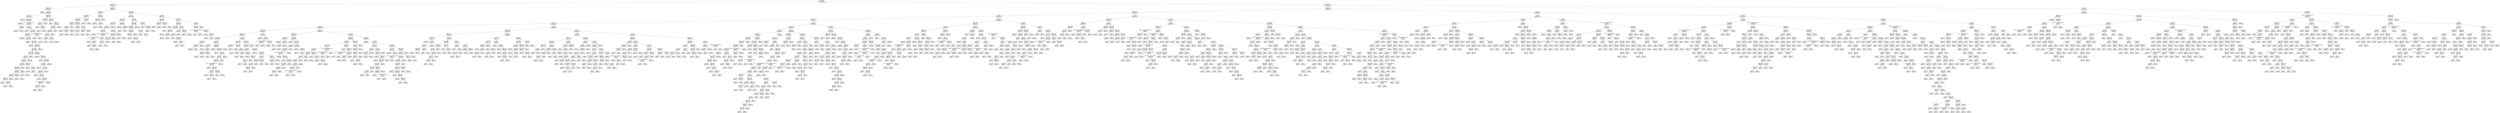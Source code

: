digraph Tree {
node [shape=box, fontname="helvetica"] ;
edge [fontname="helvetica"] ;
0 [label="redshift <= 0.004\nentropy = 1.379\nsamples = 70000\nvalue = [41600, 13261, 15139]"] ;
1 [label="redshift <= -0.0\nentropy = 0.161\nsamples = 15501\nvalue = [360, 2, 15139]"] ;
0 -> 1 [labeldistance=2.5, labelangle=45, headlabel="True"] ;
2 [label="redshift <= -0.004\nentropy = 0.034\nsamples = 9589\nvalue = [34, 0, 9555]"] ;
1 -> 2 ;
3 [label="entropy = 0.0\nsamples = 6\nvalue = [6, 0, 0]"] ;
2 -> 3 ;
4 [label="z <= 21.509\nentropy = 0.029\nsamples = 9583\nvalue = [28, 0, 9555]"] ;
2 -> 4 ;
5 [label="i <= 17.776\nentropy = 0.021\nsamples = 9284\nvalue = [19, 0, 9265]"] ;
4 -> 5 ;
6 [label="entropy = 0.0\nsamples = 3440\nvalue = [0, 0, 3440]"] ;
5 -> 6 ;
7 [label="run_ID <= 3402.5\nentropy = 0.032\nsamples = 5844\nvalue = [19, 0, 5825]"] ;
5 -> 7 ;
8 [label="entropy = 0.0\nsamples = 1698\nvalue = [0, 0, 1698]"] ;
7 -> 8 ;
9 [label="obj_ID <= 1.2376602472842527e+18\nentropy = 0.042\nsamples = 4146\nvalue = [19, 0, 4127]"] ;
7 -> 9 ;
10 [label="r <= 20.53\nentropy = 0.345\nsamples = 62\nvalue = [4, 0, 58]"] ;
9 -> 10 ;
11 [label="entropy = 0.0\nsamples = 58\nvalue = [0, 0, 58]"] ;
10 -> 11 ;
12 [label="entropy = 0.0\nsamples = 4\nvalue = [4, 0, 0]"] ;
10 -> 12 ;
13 [label="i <= 17.777\nentropy = 0.035\nsamples = 4084\nvalue = [15, 0, 4069]"] ;
9 -> 13 ;
14 [label="entropy = 0.0\nsamples = 1\nvalue = [1, 0, 0]"] ;
13 -> 14 ;
15 [label="g <= 26.884\nentropy = 0.033\nsamples = 4083\nvalue = [14, 0, 4069]"] ;
13 -> 15 ;
16 [label="redshift <= -0.0\nentropy = 0.031\nsamples = 4080\nvalue = [13, 0, 4067]"] ;
15 -> 16 ;
17 [label="entropy = 0.0\nsamples = 1328\nvalue = [0, 0, 1328]"] ;
16 -> 17 ;
18 [label="redshift <= -0.0\nentropy = 0.043\nsamples = 2752\nvalue = [13, 0, 2739]"] ;
16 -> 18 ;
19 [label="entropy = 0.0\nsamples = 1\nvalue = [1, 0, 0]"] ;
18 -> 19 ;
20 [label="run_ID <= 3926.5\nentropy = 0.04\nsamples = 2751\nvalue = [12, 0, 2739]"] ;
18 -> 20 ;
21 [label="entropy = 0.0\nsamples = 644\nvalue = [0, 0, 644]"] ;
20 -> 21 ;
22 [label="field_ID <= 230.5\nentropy = 0.051\nsamples = 2107\nvalue = [12, 0, 2095]"] ;
20 -> 22 ;
23 [label="delta <= 11.454\nentropy = 0.062\nsamples = 1666\nvalue = [12, 0, 1654]"] ;
22 -> 23 ;
24 [label="delta <= 11.388\nentropy = 0.114\nsamples = 460\nvalue = [7, 0, 453]"] ;
23 -> 24 ;
25 [label="g <= 21.3\nentropy = 0.101\nsamples = 459\nvalue = [6, 0, 453]"] ;
24 -> 25 ;
26 [label="g <= 21.228\nentropy = 0.141\nsamples = 300\nvalue = [6, 0, 294]"] ;
25 -> 26 ;
27 [label="u <= 25.024\nentropy = 0.104\nsamples = 293\nvalue = [4, 0, 289]"] ;
26 -> 27 ;
28 [label="field_ID <= 229.5\nentropy = 0.083\nsamples = 292\nvalue = [3, 0, 289]"] ;
27 -> 28 ;
29 [label="MJD <= 58427.0\nentropy = 0.06\nsamples = 289\nvalue = [2, 0, 287]"] ;
28 -> 29 ;
30 [label="field_ID <= 44.5\nentropy = 0.034\nsamples = 283\nvalue = [1, 0, 282]"] ;
29 -> 30 ;
31 [label="field_ID <= 43.0\nentropy = 0.127\nsamples = 57\nvalue = [1, 0, 56]"] ;
30 -> 31 ;
32 [label="entropy = 0.0\nsamples = 54\nvalue = [0, 0, 54]"] ;
31 -> 32 ;
33 [label="r <= 19.216\nentropy = 0.918\nsamples = 3\nvalue = [1, 0, 2]"] ;
31 -> 33 ;
34 [label="entropy = 0.0\nsamples = 1\nvalue = [1, 0, 0]"] ;
33 -> 34 ;
35 [label="entropy = 0.0\nsamples = 2\nvalue = [0, 0, 2]"] ;
33 -> 35 ;
36 [label="entropy = 0.0\nsamples = 226\nvalue = [0, 0, 226]"] ;
30 -> 36 ;
37 [label="alpha <= 1.024\nentropy = 0.65\nsamples = 6\nvalue = [1, 0, 5]"] ;
29 -> 37 ;
38 [label="entropy = 0.0\nsamples = 1\nvalue = [1, 0, 0]"] ;
37 -> 38 ;
39 [label="entropy = 0.0\nsamples = 5\nvalue = [0, 0, 5]"] ;
37 -> 39 ;
40 [label="r <= 18.112\nentropy = 0.918\nsamples = 3\nvalue = [1, 0, 2]"] ;
28 -> 40 ;
41 [label="entropy = 0.0\nsamples = 1\nvalue = [1, 0, 0]"] ;
40 -> 41 ;
42 [label="entropy = 0.0\nsamples = 2\nvalue = [0, 0, 2]"] ;
40 -> 42 ;
43 [label="entropy = 0.0\nsamples = 1\nvalue = [1, 0, 0]"] ;
27 -> 43 ;
44 [label="field_ID <= 95.0\nentropy = 0.863\nsamples = 7\nvalue = [2, 0, 5]"] ;
26 -> 44 ;
45 [label="entropy = 0.0\nsamples = 4\nvalue = [0, 0, 4]"] ;
44 -> 45 ;
46 [label="r <= 19.974\nentropy = 0.918\nsamples = 3\nvalue = [2, 0, 1]"] ;
44 -> 46 ;
47 [label="entropy = 0.0\nsamples = 1\nvalue = [0, 0, 1]"] ;
46 -> 47 ;
48 [label="entropy = 0.0\nsamples = 2\nvalue = [2, 0, 0]"] ;
46 -> 48 ;
49 [label="entropy = 0.0\nsamples = 159\nvalue = [0, 0, 159]"] ;
25 -> 49 ;
50 [label="entropy = 0.0\nsamples = 1\nvalue = [1, 0, 0]"] ;
24 -> 50 ;
51 [label="u <= 21.814\nentropy = 0.039\nsamples = 1206\nvalue = [5, 0, 1201]"] ;
23 -> 51 ;
52 [label="entropy = 0.0\nsamples = 513\nvalue = [0, 0, 513]"] ;
51 -> 52 ;
53 [label="u <= 21.816\nentropy = 0.062\nsamples = 693\nvalue = [5, 0, 688]"] ;
51 -> 53 ;
54 [label="entropy = 0.0\nsamples = 1\nvalue = [1, 0, 0]"] ;
53 -> 54 ;
55 [label="MJD <= 56102.5\nentropy = 0.051\nsamples = 692\nvalue = [4, 0, 688]"] ;
53 -> 55 ;
56 [label="u <= 23.488\nentropy = 0.095\nsamples = 326\nvalue = [4, 0, 322]"] ;
55 -> 56 ;
57 [label="entropy = 0.0\nsamples = 177\nvalue = [0, 0, 177]"] ;
56 -> 57 ;
58 [label="u <= 23.96\nentropy = 0.178\nsamples = 149\nvalue = [4, 0, 145]"] ;
56 -> 58 ;
59 [label="z <= 19.129\nentropy = 0.533\nsamples = 33\nvalue = [4, 0, 29]"] ;
58 -> 59 ;
60 [label="entropy = 0.0\nsamples = 15\nvalue = [0, 0, 15]"] ;
59 -> 60 ;
61 [label="delta <= 22.773\nentropy = 0.764\nsamples = 18\nvalue = [4, 0, 14]"] ;
59 -> 61 ;
62 [label="entropy = 0.0\nsamples = 8\nvalue = [0, 0, 8]"] ;
61 -> 62 ;
63 [label="run_ID <= 6257.5\nentropy = 0.971\nsamples = 10\nvalue = [4, 0, 6]"] ;
61 -> 63 ;
64 [label="obj_ID <= 1.237663820697043e+18\nentropy = 0.811\nsamples = 8\nvalue = [2, 0, 6]"] ;
63 -> 64 ;
65 [label="alpha <= 235.935\nentropy = 1.0\nsamples = 4\nvalue = [2, 0, 2]"] ;
64 -> 65 ;
66 [label="entropy = 0.0\nsamples = 2\nvalue = [2, 0, 0]"] ;
65 -> 66 ;
67 [label="entropy = 0.0\nsamples = 2\nvalue = [0, 0, 2]"] ;
65 -> 67 ;
68 [label="entropy = 0.0\nsamples = 4\nvalue = [0, 0, 4]"] ;
64 -> 68 ;
69 [label="entropy = 0.0\nsamples = 2\nvalue = [2, 0, 0]"] ;
63 -> 69 ;
70 [label="entropy = 0.0\nsamples = 116\nvalue = [0, 0, 116]"] ;
58 -> 70 ;
71 [label="entropy = 0.0\nsamples = 366\nvalue = [0, 0, 366]"] ;
55 -> 71 ;
72 [label="entropy = 0.0\nsamples = 441\nvalue = [0, 0, 441]"] ;
22 -> 72 ;
73 [label="spec_obj_ID <= 1.017388609517178e+19\nentropy = 0.918\nsamples = 3\nvalue = [1, 0, 2]"] ;
15 -> 73 ;
74 [label="entropy = 0.0\nsamples = 2\nvalue = [0, 0, 2]"] ;
73 -> 74 ;
75 [label="entropy = 0.0\nsamples = 1\nvalue = [1, 0, 0]"] ;
73 -> 75 ;
76 [label="redshift <= -0.002\nentropy = 0.195\nsamples = 299\nvalue = [9, 0, 290]"] ;
4 -> 76 ;
77 [label="alpha <= 219.022\nentropy = 0.954\nsamples = 8\nvalue = [3, 0, 5]"] ;
76 -> 77 ;
78 [label="g <= 22.733\nentropy = 1.0\nsamples = 6\nvalue = [3, 0, 3]"] ;
77 -> 78 ;
79 [label="entropy = 0.0\nsamples = 2\nvalue = [2, 0, 0]"] ;
78 -> 79 ;
80 [label="plate <= 5711.0\nentropy = 0.811\nsamples = 4\nvalue = [1, 0, 3]"] ;
78 -> 80 ;
81 [label="entropy = 0.0\nsamples = 1\nvalue = [1, 0, 0]"] ;
80 -> 81 ;
82 [label="entropy = 0.0\nsamples = 3\nvalue = [0, 0, 3]"] ;
80 -> 82 ;
83 [label="entropy = 0.0\nsamples = 2\nvalue = [0, 0, 2]"] ;
77 -> 83 ;
84 [label="z <= 21.51\nentropy = 0.145\nsamples = 291\nvalue = [6, 0, 285]"] ;
76 -> 84 ;
85 [label="entropy = 0.0\nsamples = 1\nvalue = [1, 0, 0]"] ;
84 -> 85 ;
86 [label="redshift <= -0.0\nentropy = 0.126\nsamples = 290\nvalue = [5, 0, 285]"] ;
84 -> 86 ;
87 [label="redshift <= -0.0\nentropy = 0.237\nsamples = 129\nvalue = [5, 0, 124]"] ;
86 -> 87 ;
88 [label="z <= 21.801\nentropy = 0.201\nsamples = 128\nvalue = [4, 0, 124]"] ;
87 -> 88 ;
89 [label="i <= 21.972\nentropy = 0.371\nsamples = 56\nvalue = [4, 0, 52]"] ;
88 -> 89 ;
90 [label="z <= 21.791\nentropy = 0.139\nsamples = 51\nvalue = [1, 0, 50]"] ;
89 -> 90 ;
91 [label="entropy = 0.0\nsamples = 50\nvalue = [0, 0, 50]"] ;
90 -> 91 ;
92 [label="entropy = 0.0\nsamples = 1\nvalue = [1, 0, 0]"] ;
90 -> 92 ;
93 [label="r <= 22.233\nentropy = 0.971\nsamples = 5\nvalue = [3, 0, 2]"] ;
89 -> 93 ;
94 [label="entropy = 0.0\nsamples = 3\nvalue = [3, 0, 0]"] ;
93 -> 94 ;
95 [label="entropy = 0.0\nsamples = 2\nvalue = [0, 0, 2]"] ;
93 -> 95 ;
96 [label="entropy = 0.0\nsamples = 72\nvalue = [0, 0, 72]"] ;
88 -> 96 ;
97 [label="entropy = 0.0\nsamples = 1\nvalue = [1, 0, 0]"] ;
87 -> 97 ;
98 [label="entropy = 0.0\nsamples = 161\nvalue = [0, 0, 161]"] ;
86 -> 98 ;
99 [label="redshift <= 0.0\nentropy = 0.312\nsamples = 5912\nvalue = [326, 2, 5584]"] ;
1 -> 99 ;
100 [label="plate <= 3967.0\nentropy = 0.36\nsamples = 307\nvalue = [286, 0, 21]"] ;
99 -> 100 ;
101 [label="delta <= 22.893\nentropy = 0.662\nsamples = 99\nvalue = [82, 0, 17]"] ;
100 -> 101 ;
102 [label="fiber_ID <= 303.5\nentropy = 0.867\nsamples = 52\nvalue = [37, 0, 15]"] ;
101 -> 102 ;
103 [label="redshift <= 0.0\nentropy = 0.663\nsamples = 29\nvalue = [24, 0, 5]"] ;
102 -> 103 ;
104 [label="r <= 19.698\nentropy = 0.242\nsamples = 25\nvalue = [24, 0, 1]"] ;
103 -> 104 ;
105 [label="entropy = 0.0\nsamples = 23\nvalue = [23, 0, 0]"] ;
104 -> 105 ;
106 [label="fiber_ID <= 248.0\nentropy = 1.0\nsamples = 2\nvalue = [1, 0, 1]"] ;
104 -> 106 ;
107 [label="entropy = 0.0\nsamples = 1\nvalue = [1, 0, 0]"] ;
106 -> 107 ;
108 [label="entropy = 0.0\nsamples = 1\nvalue = [0, 0, 1]"] ;
106 -> 108 ;
109 [label="entropy = 0.0\nsamples = 4\nvalue = [0, 0, 4]"] ;
103 -> 109 ;
110 [label="field_ID <= 233.0\nentropy = 0.988\nsamples = 23\nvalue = [13, 0, 10]"] ;
102 -> 110 ;
111 [label="g <= 18.465\nentropy = 0.89\nsamples = 13\nvalue = [4, 0, 9]"] ;
110 -> 111 ;
112 [label="redshift <= 0.0\nentropy = 0.985\nsamples = 7\nvalue = [4, 0, 3]"] ;
111 -> 112 ;
113 [label="entropy = 0.0\nsamples = 4\nvalue = [4, 0, 0]"] ;
112 -> 113 ;
114 [label="entropy = 0.0\nsamples = 3\nvalue = [0, 0, 3]"] ;
112 -> 114 ;
115 [label="entropy = 0.0\nsamples = 6\nvalue = [0, 0, 6]"] ;
111 -> 115 ;
116 [label="i <= 16.298\nentropy = 0.469\nsamples = 10\nvalue = [9, 0, 1]"] ;
110 -> 116 ;
117 [label="alpha <= 133.066\nentropy = 1.0\nsamples = 2\nvalue = [1, 0, 1]"] ;
116 -> 117 ;
118 [label="entropy = 0.0\nsamples = 1\nvalue = [1, 0, 0]"] ;
117 -> 118 ;
119 [label="entropy = 0.0\nsamples = 1\nvalue = [0, 0, 1]"] ;
117 -> 119 ;
120 [label="entropy = 0.0\nsamples = 8\nvalue = [8, 0, 0]"] ;
116 -> 120 ;
121 [label="redshift <= 0.0\nentropy = 0.254\nsamples = 47\nvalue = [45, 0, 2]"] ;
101 -> 121 ;
122 [label="entropy = 0.0\nsamples = 45\nvalue = [45, 0, 0]"] ;
121 -> 122 ;
123 [label="entropy = 0.0\nsamples = 2\nvalue = [0, 0, 2]"] ;
121 -> 123 ;
124 [label="redshift <= 0.0\nentropy = 0.137\nsamples = 208\nvalue = [204, 0, 4]"] ;
100 -> 124 ;
125 [label="field_ID <= 478.0\nentropy = 0.044\nsamples = 205\nvalue = [204, 0, 1]"] ;
124 -> 125 ;
126 [label="entropy = 0.0\nsamples = 190\nvalue = [190, 0, 0]"] ;
125 -> 126 ;
127 [label="z <= 19.508\nentropy = 0.353\nsamples = 15\nvalue = [14, 0, 1]"] ;
125 -> 127 ;
128 [label="entropy = 0.0\nsamples = 1\nvalue = [0, 0, 1]"] ;
127 -> 128 ;
129 [label="entropy = 0.0\nsamples = 14\nvalue = [14, 0, 0]"] ;
127 -> 129 ;
130 [label="entropy = 0.0\nsamples = 3\nvalue = [0, 0, 3]"] ;
124 -> 130 ;
131 [label="redshift <= 0.001\nentropy = 0.066\nsamples = 5605\nvalue = [40, 2, 5563]"] ;
99 -> 131 ;
132 [label="z <= 20.327\nentropy = 0.029\nsamples = 5351\nvalue = [14, 1, 5336]"] ;
131 -> 132 ;
133 [label="field_ID <= 131.5\nentropy = 0.019\nsamples = 4602\nvalue = [7, 1, 4594]"] ;
132 -> 133 ;
134 [label="run_ID <= 3926.5\nentropy = 0.031\nsamples = 2184\nvalue = [7, 0, 2177]"] ;
133 -> 134 ;
135 [label="alpha <= 87.528\nentropy = 0.054\nsamples = 1149\nvalue = [7, 0, 1142]"] ;
134 -> 135 ;
136 [label="alpha <= 64.46\nentropy = 0.15\nsamples = 186\nvalue = [4, 0, 182]"] ;
135 -> 136 ;
137 [label="entropy = 0.0\nsamples = 136\nvalue = [0, 0, 136]"] ;
136 -> 137 ;
138 [label="spec_obj_ID <= 1.4086086730385981e+18\nentropy = 0.402\nsamples = 50\nvalue = [4, 0, 46]"] ;
136 -> 138 ;
139 [label="spec_obj_ID <= 1.402996628251476e+18\nentropy = 0.787\nsamples = 17\nvalue = [4, 0, 13]"] ;
138 -> 139 ;
140 [label="entropy = 0.0\nsamples = 9\nvalue = [0, 0, 9]"] ;
139 -> 140 ;
141 [label="r <= 17.115\nentropy = 1.0\nsamples = 8\nvalue = [4, 0, 4]"] ;
139 -> 141 ;
142 [label="entropy = 0.0\nsamples = 3\nvalue = [3, 0, 0]"] ;
141 -> 142 ;
143 [label="delta <= -0.35\nentropy = 0.722\nsamples = 5\nvalue = [1, 0, 4]"] ;
141 -> 143 ;
144 [label="entropy = 0.0\nsamples = 1\nvalue = [1, 0, 0]"] ;
143 -> 144 ;
145 [label="entropy = 0.0\nsamples = 4\nvalue = [0, 0, 4]"] ;
143 -> 145 ;
146 [label="entropy = 0.0\nsamples = 33\nvalue = [0, 0, 33]"] ;
138 -> 146 ;
147 [label="g <= 25.003\nentropy = 0.03\nsamples = 963\nvalue = [3, 0, 960]"] ;
135 -> 147 ;
148 [label="field_ID <= 130.5\nentropy = 0.022\nsamples = 957\nvalue = [2, 0, 955]"] ;
147 -> 148 ;
149 [label="delta <= -1.148\nentropy = 0.012\nsamples = 950\nvalue = [1, 0, 949]"] ;
148 -> 149 ;
150 [label="delta <= -1.183\nentropy = 0.1\nsamples = 77\nvalue = [1, 0, 76]"] ;
149 -> 150 ;
151 [label="entropy = 0.0\nsamples = 76\nvalue = [0, 0, 76]"] ;
150 -> 151 ;
152 [label="entropy = 0.0\nsamples = 1\nvalue = [1, 0, 0]"] ;
150 -> 152 ;
153 [label="entropy = 0.0\nsamples = 873\nvalue = [0, 0, 873]"] ;
149 -> 153 ;
154 [label="g <= 17.672\nentropy = 0.592\nsamples = 7\nvalue = [1, 0, 6]"] ;
148 -> 154 ;
155 [label="entropy = 0.0\nsamples = 1\nvalue = [1, 0, 0]"] ;
154 -> 155 ;
156 [label="entropy = 0.0\nsamples = 6\nvalue = [0, 0, 6]"] ;
154 -> 156 ;
157 [label="field_ID <= 38.0\nentropy = 0.65\nsamples = 6\nvalue = [1, 0, 5]"] ;
147 -> 157 ;
158 [label="entropy = 0.0\nsamples = 1\nvalue = [1, 0, 0]"] ;
157 -> 158 ;
159 [label="entropy = 0.0\nsamples = 5\nvalue = [0, 0, 5]"] ;
157 -> 159 ;
160 [label="entropy = 0.0\nsamples = 1035\nvalue = [0, 0, 1035]"] ;
134 -> 160 ;
161 [label="delta <= 55.997\nentropy = 0.005\nsamples = 2418\nvalue = [0, 1, 2417]"] ;
133 -> 161 ;
162 [label="entropy = 0.0\nsamples = 2343\nvalue = [0, 0, 2343]"] ;
161 -> 162 ;
163 [label="delta <= 56.288\nentropy = 0.102\nsamples = 75\nvalue = [0, 1, 74]"] ;
161 -> 163 ;
164 [label="entropy = 0.0\nsamples = 1\nvalue = [0, 1, 0]"] ;
163 -> 164 ;
165 [label="entropy = 0.0\nsamples = 74\nvalue = [0, 0, 74]"] ;
163 -> 165 ;
166 [label="g <= 22.296\nentropy = 0.076\nsamples = 749\nvalue = [7, 0, 742]"] ;
132 -> 166 ;
167 [label="alpha <= 131.237\nentropy = 0.051\nsamples = 699\nvalue = [4, 0, 695]"] ;
166 -> 167 ;
168 [label="alpha <= 130.164\nentropy = 0.165\nsamples = 165\nvalue = [4, 0, 161]"] ;
167 -> 168 ;
169 [label="MJD <= 58516.5\nentropy = 0.096\nsamples = 162\nvalue = [2, 0, 160]"] ;
168 -> 169 ;
170 [label="redshift <= 0.001\nentropy = 0.054\nsamples = 161\nvalue = [1, 0, 160]"] ;
169 -> 170 ;
171 [label="entropy = 0.0\nsamples = 150\nvalue = [0, 0, 150]"] ;
170 -> 171 ;
172 [label="redshift <= 0.001\nentropy = 0.439\nsamples = 11\nvalue = [1, 0, 10]"] ;
170 -> 172 ;
173 [label="entropy = 0.0\nsamples = 1\nvalue = [1, 0, 0]"] ;
172 -> 173 ;
174 [label="entropy = 0.0\nsamples = 10\nvalue = [0, 0, 10]"] ;
172 -> 174 ;
175 [label="entropy = 0.0\nsamples = 1\nvalue = [1, 0, 0]"] ;
169 -> 175 ;
176 [label="MJD <= 55949.0\nentropy = 0.918\nsamples = 3\nvalue = [2, 0, 1]"] ;
168 -> 176 ;
177 [label="entropy = 0.0\nsamples = 2\nvalue = [2, 0, 0]"] ;
176 -> 177 ;
178 [label="entropy = 0.0\nsamples = 1\nvalue = [0, 0, 1]"] ;
176 -> 178 ;
179 [label="entropy = 0.0\nsamples = 534\nvalue = [0, 0, 534]"] ;
167 -> 179 ;
180 [label="g <= 22.305\nentropy = 0.327\nsamples = 50\nvalue = [3, 0, 47]"] ;
166 -> 180 ;
181 [label="entropy = 0.0\nsamples = 2\nvalue = [2, 0, 0]"] ;
180 -> 181 ;
182 [label="run_ID <= 8015.5\nentropy = 0.146\nsamples = 48\nvalue = [1, 0, 47]"] ;
180 -> 182 ;
183 [label="entropy = 0.0\nsamples = 47\nvalue = [0, 0, 47]"] ;
182 -> 183 ;
184 [label="entropy = 0.0\nsamples = 1\nvalue = [1, 0, 0]"] ;
182 -> 184 ;
185 [label="g <= 16.874\nentropy = 0.513\nsamples = 254\nvalue = [26, 1, 227]"] ;
131 -> 185 ;
186 [label="redshift <= 0.002\nentropy = 0.998\nsamples = 17\nvalue = [9, 0, 8]"] ;
185 -> 186 ;
187 [label="alpha <= 206.595\nentropy = 0.544\nsamples = 8\nvalue = [1, 0, 7]"] ;
186 -> 187 ;
188 [label="entropy = 0.0\nsamples = 7\nvalue = [0, 0, 7]"] ;
187 -> 188 ;
189 [label="entropy = 0.0\nsamples = 1\nvalue = [1, 0, 0]"] ;
187 -> 189 ;
190 [label="redshift <= 0.004\nentropy = 0.503\nsamples = 9\nvalue = [8, 0, 1]"] ;
186 -> 190 ;
191 [label="entropy = 0.0\nsamples = 8\nvalue = [8, 0, 0]"] ;
190 -> 191 ;
192 [label="entropy = 0.0\nsamples = 1\nvalue = [0, 0, 1]"] ;
190 -> 192 ;
193 [label="delta <= 40.395\nentropy = 0.411\nsamples = 237\nvalue = [17, 1, 219]"] ;
185 -> 193 ;
194 [label="redshift <= 0.002\nentropy = 0.308\nsamples = 202\nvalue = [9, 1, 192]"] ;
193 -> 194 ;
195 [label="redshift <= 0.001\nentropy = 0.147\nsamples = 143\nvalue = [3, 0, 140]"] ;
194 -> 195 ;
196 [label="entropy = 0.0\nsamples = 1\nvalue = [1, 0, 0]"] ;
195 -> 196 ;
197 [label="plate <= 9452.5\nentropy = 0.107\nsamples = 142\nvalue = [2, 0, 140]"] ;
195 -> 197 ;
198 [label="entropy = 0.0\nsamples = 130\nvalue = [0, 0, 130]"] ;
197 -> 198 ;
199 [label="u <= 22.858\nentropy = 0.65\nsamples = 12\nvalue = [2, 0, 10]"] ;
197 -> 199 ;
200 [label="entropy = 0.0\nsamples = 10\nvalue = [0, 0, 10]"] ;
199 -> 200 ;
201 [label="entropy = 0.0\nsamples = 2\nvalue = [2, 0, 0]"] ;
199 -> 201 ;
202 [label="r <= 21.179\nentropy = 0.596\nsamples = 59\nvalue = [6, 1, 52]"] ;
194 -> 202 ;
203 [label="i <= 20.761\nentropy = 0.75\nsamples = 28\nvalue = [6, 0, 22]"] ;
202 -> 203 ;
204 [label="u <= 18.634\nentropy = 0.414\nsamples = 24\nvalue = [2, 0, 22]"] ;
203 -> 204 ;
205 [label="entropy = 0.0\nsamples = 1\nvalue = [1, 0, 0]"] ;
204 -> 205 ;
206 [label="run_ID <= 7338.5\nentropy = 0.258\nsamples = 23\nvalue = [1, 0, 22]"] ;
204 -> 206 ;
207 [label="entropy = 0.0\nsamples = 21\nvalue = [0, 0, 21]"] ;
206 -> 207 ;
208 [label="z <= 19.792\nentropy = 1.0\nsamples = 2\nvalue = [1, 0, 1]"] ;
206 -> 208 ;
209 [label="entropy = 0.0\nsamples = 1\nvalue = [0, 0, 1]"] ;
208 -> 209 ;
210 [label="entropy = 0.0\nsamples = 1\nvalue = [1, 0, 0]"] ;
208 -> 210 ;
211 [label="entropy = 0.0\nsamples = 4\nvalue = [4, 0, 0]"] ;
203 -> 211 ;
212 [label="redshift <= 0.002\nentropy = 0.206\nsamples = 31\nvalue = [0, 1, 30]"] ;
202 -> 212 ;
213 [label="entropy = 0.0\nsamples = 1\nvalue = [0, 1, 0]"] ;
212 -> 213 ;
214 [label="entropy = 0.0\nsamples = 30\nvalue = [0, 0, 30]"] ;
212 -> 214 ;
215 [label="u <= 23.894\nentropy = 0.776\nsamples = 35\nvalue = [8, 0, 27]"] ;
193 -> 215 ;
216 [label="redshift <= 0.002\nentropy = 0.625\nsamples = 32\nvalue = [5, 0, 27]"] ;
215 -> 216 ;
217 [label="spec_obj_ID <= 1.6815945953491026e+18\nentropy = 0.267\nsamples = 22\nvalue = [1, 0, 21]"] ;
216 -> 217 ;
218 [label="entropy = 0.0\nsamples = 1\nvalue = [1, 0, 0]"] ;
217 -> 218 ;
219 [label="entropy = 0.0\nsamples = 21\nvalue = [0, 0, 21]"] ;
217 -> 219 ;
220 [label="redshift <= 0.003\nentropy = 0.971\nsamples = 10\nvalue = [4, 0, 6]"] ;
216 -> 220 ;
221 [label="entropy = 0.0\nsamples = 3\nvalue = [3, 0, 0]"] ;
220 -> 221 ;
222 [label="MJD <= 52409.0\nentropy = 0.592\nsamples = 7\nvalue = [1, 0, 6]"] ;
220 -> 222 ;
223 [label="entropy = 0.0\nsamples = 1\nvalue = [1, 0, 0]"] ;
222 -> 223 ;
224 [label="entropy = 0.0\nsamples = 6\nvalue = [0, 0, 6]"] ;
222 -> 224 ;
225 [label="entropy = 0.0\nsamples = 3\nvalue = [3, 0, 0]"] ;
215 -> 225 ;
226 [label="redshift <= 0.993\nentropy = 0.8\nsamples = 54499\nvalue = [41240, 13259, 0]"] ;
0 -> 226 [labeldistance=2.5, labelangle=-45, headlabel="False"] ;
227 [label="redshift <= 0.685\nentropy = 0.331\nsamples = 43200\nvalue = [40569, 2631, 0]"] ;
226 -> 227 ;
228 [label="plate <= 7209.5\nentropy = 0.219\nsamples = 36311\nvalue = [35041, 1270, 0]"] ;
227 -> 228 ;
229 [label="z <= 19.654\nentropy = 0.161\nsamples = 32810\nvalue = [32034, 776, 0]"] ;
228 -> 229 ;
230 [label="u <= 22.218\nentropy = 0.135\nsamples = 31207\nvalue = [30618, 589, 0]"] ;
229 -> 230 ;
231 [label="z <= 17.446\nentropy = 0.211\nsamples = 14644\nvalue = [14155, 489, 0]"] ;
230 -> 231 ;
232 [label="u <= 18.924\nentropy = 0.081\nsamples = 11648\nvalue = [11532, 116, 0]"] ;
231 -> 232 ;
233 [label="redshift <= 0.164\nentropy = 0.176\nsamples = 2471\nvalue = [2406, 65, 0]"] ;
232 -> 233 ;
234 [label="redshift <= 0.083\nentropy = 0.114\nsamples = 2431\nvalue = [2394, 37, 0]"] ;
233 -> 234 ;
235 [label="redshift <= 0.051\nentropy = 0.054\nsamples = 1958\nvalue = [1946, 12, 0]"] ;
234 -> 235 ;
236 [label="u <= 17.109\nentropy = 0.011\nsamples = 1061\nvalue = [1060, 1, 0]"] ;
235 -> 236 ;
237 [label="u <= 17.099\nentropy = 0.044\nsamples = 207\nvalue = [206, 1, 0]"] ;
236 -> 237 ;
238 [label="entropy = 0.0\nsamples = 206\nvalue = [206, 0, 0]"] ;
237 -> 238 ;
239 [label="entropy = 0.0\nsamples = 1\nvalue = [0, 1, 0]"] ;
237 -> 239 ;
240 [label="entropy = 0.0\nsamples = 854\nvalue = [854, 0, 0]"] ;
236 -> 240 ;
241 [label="u <= 17.064\nentropy = 0.095\nsamples = 897\nvalue = [886, 11, 0]"] ;
235 -> 241 ;
242 [label="u <= 16.634\nentropy = 0.896\nsamples = 16\nvalue = [11, 5, 0]"] ;
241 -> 242 ;
243 [label="entropy = 0.0\nsamples = 2\nvalue = [0, 2, 0]"] ;
242 -> 243 ;
244 [label="g <= 15.913\nentropy = 0.75\nsamples = 14\nvalue = [11, 3, 0]"] ;
242 -> 244 ;
245 [label="redshift <= 0.052\nentropy = 0.439\nsamples = 11\nvalue = [10, 1, 0]"] ;
244 -> 245 ;
246 [label="entropy = 0.0\nsamples = 1\nvalue = [0, 1, 0]"] ;
245 -> 246 ;
247 [label="entropy = 0.0\nsamples = 10\nvalue = [10, 0, 0]"] ;
245 -> 247 ;
248 [label="MJD <= 53013.0\nentropy = 0.918\nsamples = 3\nvalue = [1, 2, 0]"] ;
244 -> 248 ;
249 [label="entropy = 0.0\nsamples = 1\nvalue = [1, 0, 0]"] ;
248 -> 249 ;
250 [label="entropy = 0.0\nsamples = 2\nvalue = [0, 2, 0]"] ;
248 -> 250 ;
251 [label="alpha <= 214.462\nentropy = 0.059\nsamples = 881\nvalue = [875, 6, 0]"] ;
241 -> 251 ;
252 [label="entropy = 0.0\nsamples = 627\nvalue = [627, 0, 0]"] ;
251 -> 252 ;
253 [label="alpha <= 214.515\nentropy = 0.161\nsamples = 254\nvalue = [248, 6, 0]"] ;
251 -> 253 ;
254 [label="entropy = 0.0\nsamples = 1\nvalue = [0, 1, 0]"] ;
253 -> 254 ;
255 [label="i <= 15.866\nentropy = 0.14\nsamples = 253\nvalue = [248, 5, 0]"] ;
253 -> 255 ;
256 [label="i <= 15.858\nentropy = 0.238\nsamples = 128\nvalue = [123, 5, 0]"] ;
255 -> 256 ;
257 [label="cam_col <= 2.5\nentropy = 0.202\nsamples = 127\nvalue = [123, 4, 0]"] ;
256 -> 257 ;
258 [label="spec_obj_ID <= 1.5813890913232486e+18\nentropy = 0.386\nsamples = 53\nvalue = [49, 4, 0]"] ;
257 -> 258 ;
259 [label="entropy = 0.0\nsamples = 29\nvalue = [29, 0, 0]"] ;
258 -> 259 ;
260 [label="delta <= 29.611\nentropy = 0.65\nsamples = 24\nvalue = [20, 4, 0]"] ;
258 -> 260 ;
261 [label="z <= 15.323\nentropy = 0.286\nsamples = 20\nvalue = [19, 1, 0]"] ;
260 -> 261 ;
262 [label="entropy = 0.0\nsamples = 18\nvalue = [18, 0, 0]"] ;
261 -> 262 ;
263 [label="delta <= 23.912\nentropy = 1.0\nsamples = 2\nvalue = [1, 1, 0]"] ;
261 -> 263 ;
264 [label="entropy = 0.0\nsamples = 1\nvalue = [0, 1, 0]"] ;
263 -> 264 ;
265 [label="entropy = 0.0\nsamples = 1\nvalue = [1, 0, 0]"] ;
263 -> 265 ;
266 [label="alpha <= 225.752\nentropy = 0.811\nsamples = 4\nvalue = [1, 3, 0]"] ;
260 -> 266 ;
267 [label="entropy = 0.0\nsamples = 1\nvalue = [1, 0, 0]"] ;
266 -> 267 ;
268 [label="entropy = 0.0\nsamples = 3\nvalue = [0, 3, 0]"] ;
266 -> 268 ;
269 [label="entropy = 0.0\nsamples = 74\nvalue = [74, 0, 0]"] ;
257 -> 269 ;
270 [label="entropy = 0.0\nsamples = 1\nvalue = [0, 1, 0]"] ;
256 -> 270 ;
271 [label="entropy = 0.0\nsamples = 125\nvalue = [125, 0, 0]"] ;
255 -> 271 ;
272 [label="u <= 18.033\nentropy = 0.298\nsamples = 473\nvalue = [448, 25, 0]"] ;
234 -> 272 ;
273 [label="redshift <= 0.099\nentropy = 0.918\nsamples = 30\nvalue = [20, 10, 0]"] ;
272 -> 273 ;
274 [label="u <= 18.001\nentropy = 0.353\nsamples = 15\nvalue = [14, 1, 0]"] ;
273 -> 274 ;
275 [label="entropy = 0.0\nsamples = 14\nvalue = [14, 0, 0]"] ;
274 -> 275 ;
276 [label="entropy = 0.0\nsamples = 1\nvalue = [0, 1, 0]"] ;
274 -> 276 ;
277 [label="delta <= 35.578\nentropy = 0.971\nsamples = 15\nvalue = [6, 9, 0]"] ;
273 -> 277 ;
278 [label="entropy = 0.0\nsamples = 7\nvalue = [0, 7, 0]"] ;
277 -> 278 ;
279 [label="z <= 15.177\nentropy = 0.811\nsamples = 8\nvalue = [6, 2, 0]"] ;
277 -> 279 ;
280 [label="entropy = 0.0\nsamples = 2\nvalue = [0, 2, 0]"] ;
279 -> 280 ;
281 [label="entropy = 0.0\nsamples = 6\nvalue = [6, 0, 0]"] ;
279 -> 281 ;
282 [label="g <= 18.041\nentropy = 0.213\nsamples = 443\nvalue = [428, 15, 0]"] ;
272 -> 282 ;
283 [label="alpha <= 134.794\nentropy = 0.181\nsamples = 440\nvalue = [428, 12, 0]"] ;
282 -> 283 ;
284 [label="u <= 18.413\nentropy = 0.491\nsamples = 56\nvalue = [50, 6, 0]"] ;
283 -> 284 ;
285 [label="g <= 17.018\nentropy = 1.0\nsamples = 6\nvalue = [3, 3, 0]"] ;
284 -> 285 ;
286 [label="entropy = 0.0\nsamples = 3\nvalue = [3, 0, 0]"] ;
285 -> 286 ;
287 [label="entropy = 0.0\nsamples = 3\nvalue = [0, 3, 0]"] ;
285 -> 287 ;
288 [label="MJD <= 53712.5\nentropy = 0.327\nsamples = 50\nvalue = [47, 3, 0]"] ;
284 -> 288 ;
289 [label="entropy = 0.0\nsamples = 38\nvalue = [38, 0, 0]"] ;
288 -> 289 ;
290 [label="redshift <= 0.097\nentropy = 0.811\nsamples = 12\nvalue = [9, 3, 0]"] ;
288 -> 290 ;
291 [label="cam_col <= 2.5\nentropy = 1.0\nsamples = 6\nvalue = [3, 3, 0]"] ;
290 -> 291 ;
292 [label="entropy = 0.0\nsamples = 3\nvalue = [0, 3, 0]"] ;
291 -> 292 ;
293 [label="entropy = 0.0\nsamples = 3\nvalue = [3, 0, 0]"] ;
291 -> 293 ;
294 [label="entropy = 0.0\nsamples = 6\nvalue = [6, 0, 0]"] ;
290 -> 294 ;
295 [label="run_ID <= 4098.5\nentropy = 0.116\nsamples = 384\nvalue = [378, 6, 0]"] ;
283 -> 295 ;
296 [label="entropy = 0.0\nsamples = 226\nvalue = [226, 0, 0]"] ;
295 -> 296 ;
297 [label="MJD <= 53485.5\nentropy = 0.233\nsamples = 158\nvalue = [152, 6, 0]"] ;
295 -> 297 ;
298 [label="g <= 17.488\nentropy = 0.562\nsamples = 38\nvalue = [33, 5, 0]"] ;
297 -> 298 ;
299 [label="field_ID <= 511.5\nentropy = 0.353\nsamples = 30\nvalue = [28, 2, 0]"] ;
298 -> 299 ;
300 [label="u <= 18.272\nentropy = 0.216\nsamples = 29\nvalue = [28, 1, 0]"] ;
299 -> 300 ;
301 [label="field_ID <= 86.0\nentropy = 0.918\nsamples = 3\nvalue = [2, 1, 0]"] ;
300 -> 301 ;
302 [label="entropy = 0.0\nsamples = 1\nvalue = [0, 1, 0]"] ;
301 -> 302 ;
303 [label="entropy = 0.0\nsamples = 2\nvalue = [2, 0, 0]"] ;
301 -> 303 ;
304 [label="entropy = 0.0\nsamples = 26\nvalue = [26, 0, 0]"] ;
300 -> 304 ;
305 [label="entropy = 0.0\nsamples = 1\nvalue = [0, 1, 0]"] ;
299 -> 305 ;
306 [label="cam_col <= 2.0\nentropy = 0.954\nsamples = 8\nvalue = [5, 3, 0]"] ;
298 -> 306 ;
307 [label="entropy = 0.0\nsamples = 5\nvalue = [5, 0, 0]"] ;
306 -> 307 ;
308 [label="entropy = 0.0\nsamples = 3\nvalue = [0, 3, 0]"] ;
306 -> 308 ;
309 [label="fiber_ID <= 43.5\nentropy = 0.07\nsamples = 120\nvalue = [119, 1, 0]"] ;
297 -> 309 ;
310 [label="run_ID <= 5222.5\nentropy = 0.811\nsamples = 4\nvalue = [3, 1, 0]"] ;
309 -> 310 ;
311 [label="entropy = 0.0\nsamples = 1\nvalue = [0, 1, 0]"] ;
310 -> 311 ;
312 [label="entropy = 0.0\nsamples = 3\nvalue = [3, 0, 0]"] ;
310 -> 312 ;
313 [label="entropy = 0.0\nsamples = 116\nvalue = [116, 0, 0]"] ;
309 -> 313 ;
314 [label="entropy = 0.0\nsamples = 3\nvalue = [0, 3, 0]"] ;
282 -> 314 ;
315 [label="u <= 18.396\nentropy = 0.881\nsamples = 40\nvalue = [12, 28, 0]"] ;
233 -> 315 ;
316 [label="entropy = 0.0\nsamples = 19\nvalue = [0, 19, 0]"] ;
315 -> 316 ;
317 [label="r <= 17.539\nentropy = 0.985\nsamples = 21\nvalue = [12, 9, 0]"] ;
315 -> 317 ;
318 [label="obj_ID <= 1.2376596975284388e+18\nentropy = 0.414\nsamples = 12\nvalue = [11, 1, 0]"] ;
317 -> 318 ;
319 [label="entropy = 0.0\nsamples = 1\nvalue = [0, 1, 0]"] ;
318 -> 319 ;
320 [label="entropy = 0.0\nsamples = 11\nvalue = [11, 0, 0]"] ;
318 -> 320 ;
321 [label="fiber_ID <= 568.5\nentropy = 0.503\nsamples = 9\nvalue = [1, 8, 0]"] ;
317 -> 321 ;
322 [label="entropy = 0.0\nsamples = 8\nvalue = [0, 8, 0]"] ;
321 -> 322 ;
323 [label="entropy = 0.0\nsamples = 1\nvalue = [1, 0, 0]"] ;
321 -> 323 ;
324 [label="redshift <= 0.135\nentropy = 0.05\nsamples = 9177\nvalue = [9126, 51, 0]"] ;
232 -> 324 ;
325 [label="redshift <= 0.104\nentropy = 0.019\nsamples = 5116\nvalue = [5107, 9, 0]"] ;
324 -> 325 ;
326 [label="g <= 18.416\nentropy = 0.008\nsamples = 3108\nvalue = [3106, 2, 0]"] ;
325 -> 326 ;
327 [label="entropy = 0.0\nsamples = 2646\nvalue = [2646, 0, 0]"] ;
326 -> 327 ;
328 [label="g <= 18.423\nentropy = 0.04\nsamples = 462\nvalue = [460, 2, 0]"] ;
326 -> 328 ;
329 [label="u <= 19.853\nentropy = 0.722\nsamples = 10\nvalue = [8, 2, 0]"] ;
328 -> 329 ;
330 [label="entropy = 0.0\nsamples = 2\nvalue = [0, 2, 0]"] ;
329 -> 330 ;
331 [label="entropy = 0.0\nsamples = 8\nvalue = [8, 0, 0]"] ;
329 -> 331 ;
332 [label="entropy = 0.0\nsamples = 452\nvalue = [452, 0, 0]"] ;
328 -> 332 ;
333 [label="redshift <= 0.104\nentropy = 0.033\nsamples = 2008\nvalue = [2001, 7, 0]"] ;
325 -> 333 ;
334 [label="entropy = 0.0\nsamples = 1\nvalue = [0, 1, 0]"] ;
333 -> 334 ;
335 [label="u <= 19.534\nentropy = 0.029\nsamples = 2007\nvalue = [2001, 6, 0]"] ;
333 -> 335 ;
336 [label="u <= 19.534\nentropy = 0.074\nsamples = 553\nvalue = [548, 5, 0]"] ;
335 -> 336 ;
337 [label="field_ID <= 788.0\nentropy = 0.062\nsamples = 552\nvalue = [548, 4, 0]"] ;
336 -> 337 ;
338 [label="spec_obj_ID <= 1.6360713779853394e+18\nentropy = 0.049\nsamples = 551\nvalue = [548, 3, 0]"] ;
337 -> 338 ;
339 [label="entropy = 0.0\nsamples = 286\nvalue = [286, 0, 0]"] ;
338 -> 339 ;
340 [label="plate <= 1455.5\nentropy = 0.089\nsamples = 265\nvalue = [262, 3, 0]"] ;
338 -> 340 ;
341 [label="entropy = 0.0\nsamples = 1\nvalue = [0, 1, 0]"] ;
340 -> 341 ;
342 [label="alpha <= 151.912\nentropy = 0.064\nsamples = 264\nvalue = [262, 2, 0]"] ;
340 -> 342 ;
343 [label="alpha <= 151.789\nentropy = 0.187\nsamples = 70\nvalue = [68, 2, 0]"] ;
342 -> 343 ;
344 [label="field_ID <= 47.5\nentropy = 0.109\nsamples = 69\nvalue = [68, 1, 0]"] ;
343 -> 344 ;
345 [label="field_ID <= 45.5\nentropy = 0.722\nsamples = 5\nvalue = [4, 1, 0]"] ;
344 -> 345 ;
346 [label="entropy = 0.0\nsamples = 4\nvalue = [4, 0, 0]"] ;
345 -> 346 ;
347 [label="entropy = 0.0\nsamples = 1\nvalue = [0, 1, 0]"] ;
345 -> 347 ;
348 [label="entropy = 0.0\nsamples = 64\nvalue = [64, 0, 0]"] ;
344 -> 348 ;
349 [label="entropy = 0.0\nsamples = 1\nvalue = [0, 1, 0]"] ;
343 -> 349 ;
350 [label="entropy = 0.0\nsamples = 194\nvalue = [194, 0, 0]"] ;
342 -> 350 ;
351 [label="entropy = 0.0\nsamples = 1\nvalue = [0, 1, 0]"] ;
337 -> 351 ;
352 [label="entropy = 0.0\nsamples = 1\nvalue = [0, 1, 0]"] ;
336 -> 352 ;
353 [label="g <= 18.913\nentropy = 0.008\nsamples = 1454\nvalue = [1453, 1, 0]"] ;
335 -> 353 ;
354 [label="entropy = 0.0\nsamples = 1411\nvalue = [1411, 0, 0]"] ;
353 -> 354 ;
355 [label="g <= 18.917\nentropy = 0.159\nsamples = 43\nvalue = [42, 1, 0]"] ;
353 -> 355 ;
356 [label="entropy = 0.0\nsamples = 1\nvalue = [0, 1, 0]"] ;
355 -> 356 ;
357 [label="entropy = 0.0\nsamples = 42\nvalue = [42, 0, 0]"] ;
355 -> 357 ;
358 [label="u <= 19.793\nentropy = 0.083\nsamples = 4061\nvalue = [4019, 42, 0]"] ;
324 -> 358 ;
359 [label="redshift <= 0.237\nentropy = 0.251\nsamples = 573\nvalue = [549, 24, 0]"] ;
358 -> 359 ;
360 [label="g <= 18.582\nentropy = 0.18\nsamples = 553\nvalue = [538, 15, 0]"] ;
359 -> 360 ;
361 [label="run_ID <= 7772.5\nentropy = 0.145\nsamples = 532\nvalue = [521, 11, 0]"] ;
360 -> 361 ;
362 [label="u <= 19.217\nentropy = 0.114\nsamples = 521\nvalue = [513, 8, 0]"] ;
361 -> 362 ;
363 [label="g <= 18.183\nentropy = 0.335\nsamples = 97\nvalue = [91, 6, 0]"] ;
362 -> 363 ;
364 [label="u <= 19.216\nentropy = 0.209\nsamples = 91\nvalue = [88, 3, 0]"] ;
363 -> 364 ;
365 [label="g <= 17.686\nentropy = 0.154\nsamples = 90\nvalue = [88, 2, 0]"] ;
364 -> 365 ;
366 [label="r <= 16.954\nentropy = 0.353\nsamples = 30\nvalue = [28, 2, 0]"] ;
365 -> 366 ;
367 [label="field_ID <= 42.5\nentropy = 0.216\nsamples = 29\nvalue = [28, 1, 0]"] ;
366 -> 367 ;
368 [label="spec_obj_ID <= 1.4570137447385006e+18\nentropy = 1.0\nsamples = 2\nvalue = [1, 1, 0]"] ;
367 -> 368 ;
369 [label="entropy = 0.0\nsamples = 1\nvalue = [1, 0, 0]"] ;
368 -> 369 ;
370 [label="entropy = 0.0\nsamples = 1\nvalue = [0, 1, 0]"] ;
368 -> 370 ;
371 [label="entropy = 0.0\nsamples = 27\nvalue = [27, 0, 0]"] ;
367 -> 371 ;
372 [label="entropy = 0.0\nsamples = 1\nvalue = [0, 1, 0]"] ;
366 -> 372 ;
373 [label="entropy = 0.0\nsamples = 60\nvalue = [60, 0, 0]"] ;
365 -> 373 ;
374 [label="entropy = 0.0\nsamples = 1\nvalue = [0, 1, 0]"] ;
364 -> 374 ;
375 [label="z <= 16.994\nentropy = 1.0\nsamples = 6\nvalue = [3, 3, 0]"] ;
363 -> 375 ;
376 [label="entropy = 0.0\nsamples = 3\nvalue = [0, 3, 0]"] ;
375 -> 376 ;
377 [label="entropy = 0.0\nsamples = 3\nvalue = [3, 0, 0]"] ;
375 -> 377 ;
378 [label="redshift <= 0.135\nentropy = 0.043\nsamples = 424\nvalue = [422, 2, 0]"] ;
362 -> 378 ;
379 [label="entropy = 0.0\nsamples = 1\nvalue = [0, 1, 0]"] ;
378 -> 379 ;
380 [label="g <= 18.445\nentropy = 0.024\nsamples = 423\nvalue = [422, 1, 0]"] ;
378 -> 380 ;
381 [label="entropy = 0.0\nsamples = 374\nvalue = [374, 0, 0]"] ;
380 -> 381 ;
382 [label="g <= 18.445\nentropy = 0.144\nsamples = 49\nvalue = [48, 1, 0]"] ;
380 -> 382 ;
383 [label="entropy = 0.0\nsamples = 1\nvalue = [0, 1, 0]"] ;
382 -> 383 ;
384 [label="entropy = 0.0\nsamples = 48\nvalue = [48, 0, 0]"] ;
382 -> 384 ;
385 [label="spec_obj_ID <= 5.684816788840251e+18\nentropy = 0.845\nsamples = 11\nvalue = [8, 3, 0]"] ;
361 -> 385 ;
386 [label="spec_obj_ID <= 5.088606333800808e+18\nentropy = 0.811\nsamples = 4\nvalue = [1, 3, 0]"] ;
385 -> 386 ;
387 [label="entropy = 0.0\nsamples = 1\nvalue = [1, 0, 0]"] ;
386 -> 387 ;
388 [label="entropy = 0.0\nsamples = 3\nvalue = [0, 3, 0]"] ;
386 -> 388 ;
389 [label="entropy = 0.0\nsamples = 7\nvalue = [7, 0, 0]"] ;
385 -> 389 ;
390 [label="MJD <= 53026.5\nentropy = 0.702\nsamples = 21\nvalue = [17, 4, 0]"] ;
360 -> 390 ;
391 [label="entropy = 0.0\nsamples = 9\nvalue = [9, 0, 0]"] ;
390 -> 391 ;
392 [label="redshift <= 0.171\nentropy = 0.918\nsamples = 12\nvalue = [8, 4, 0]"] ;
390 -> 392 ;
393 [label="spec_obj_ID <= 2.6532734278670746e+18\nentropy = 0.811\nsamples = 4\nvalue = [1, 3, 0]"] ;
392 -> 393 ;
394 [label="entropy = 0.0\nsamples = 3\nvalue = [0, 3, 0]"] ;
393 -> 394 ;
395 [label="entropy = 0.0\nsamples = 1\nvalue = [1, 0, 0]"] ;
393 -> 395 ;
396 [label="field_ID <= 130.0\nentropy = 0.544\nsamples = 8\nvalue = [7, 1, 0]"] ;
392 -> 396 ;
397 [label="run_ID <= 4261.0\nentropy = 1.0\nsamples = 2\nvalue = [1, 1, 0]"] ;
396 -> 397 ;
398 [label="entropy = 0.0\nsamples = 1\nvalue = [1, 0, 0]"] ;
397 -> 398 ;
399 [label="entropy = 0.0\nsamples = 1\nvalue = [0, 1, 0]"] ;
397 -> 399 ;
400 [label="entropy = 0.0\nsamples = 6\nvalue = [6, 0, 0]"] ;
396 -> 400 ;
401 [label="redshift <= 0.304\nentropy = 0.993\nsamples = 20\nvalue = [11, 9, 0]"] ;
359 -> 401 ;
402 [label="r <= 18.122\nentropy = 0.937\nsamples = 17\nvalue = [11, 6, 0]"] ;
401 -> 402 ;
403 [label="run_ID <= 3840.5\nentropy = 0.837\nsamples = 15\nvalue = [11, 4, 0]"] ;
402 -> 403 ;
404 [label="redshift <= 0.27\nentropy = 0.991\nsamples = 9\nvalue = [5, 4, 0]"] ;
403 -> 404 ;
405 [label="u <= 19.456\nentropy = 0.918\nsamples = 6\nvalue = [2, 4, 0]"] ;
404 -> 405 ;
406 [label="entropy = 0.0\nsamples = 3\nvalue = [0, 3, 0]"] ;
405 -> 406 ;
407 [label="run_ID <= 3652.0\nentropy = 0.918\nsamples = 3\nvalue = [2, 1, 0]"] ;
405 -> 407 ;
408 [label="entropy = 0.0\nsamples = 2\nvalue = [2, 0, 0]"] ;
407 -> 408 ;
409 [label="entropy = 0.0\nsamples = 1\nvalue = [0, 1, 0]"] ;
407 -> 409 ;
410 [label="entropy = 0.0\nsamples = 3\nvalue = [3, 0, 0]"] ;
404 -> 410 ;
411 [label="entropy = 0.0\nsamples = 6\nvalue = [6, 0, 0]"] ;
403 -> 411 ;
412 [label="entropy = 0.0\nsamples = 2\nvalue = [0, 2, 0]"] ;
402 -> 412 ;
413 [label="entropy = 0.0\nsamples = 3\nvalue = [0, 3, 0]"] ;
401 -> 413 ;
414 [label="i <= 16.869\nentropy = 0.047\nsamples = 3488\nvalue = [3470, 18, 0]"] ;
358 -> 414 ;
415 [label="entropy = 0.0\nsamples = 886\nvalue = [886, 0, 0]"] ;
414 -> 415 ;
416 [label="u <= 20.328\nentropy = 0.06\nsamples = 2602\nvalue = [2584, 18, 0]"] ;
414 -> 416 ;
417 [label="redshift <= 0.181\nentropy = 0.16\nsamples = 385\nvalue = [376, 9, 0]"] ;
416 -> 417 ;
418 [label="delta <= -7.451\nentropy = 0.035\nsamples = 274\nvalue = [273, 1, 0]"] ;
417 -> 418 ;
419 [label="delta <= -7.496\nentropy = 0.503\nsamples = 9\nvalue = [8, 1, 0]"] ;
418 -> 419 ;
420 [label="entropy = 0.0\nsamples = 8\nvalue = [8, 0, 0]"] ;
419 -> 420 ;
421 [label="entropy = 0.0\nsamples = 1\nvalue = [0, 1, 0]"] ;
419 -> 421 ;
422 [label="entropy = 0.0\nsamples = 265\nvalue = [265, 0, 0]"] ;
418 -> 422 ;
423 [label="i <= 17.776\nentropy = 0.374\nsamples = 111\nvalue = [103, 8, 0]"] ;
417 -> 423 ;
424 [label="fiber_ID <= 296.5\nentropy = 0.307\nsamples = 109\nvalue = [103, 6, 0]"] ;
423 -> 424 ;
425 [label="entropy = 0.0\nsamples = 46\nvalue = [46, 0, 0]"] ;
424 -> 425 ;
426 [label="field_ID <= 125.5\nentropy = 0.454\nsamples = 63\nvalue = [57, 6, 0]"] ;
424 -> 426 ;
427 [label="entropy = 0.0\nsamples = 24\nvalue = [24, 0, 0]"] ;
426 -> 427 ;
428 [label="fiber_ID <= 591.0\nentropy = 0.619\nsamples = 39\nvalue = [33, 6, 0]"] ;
426 -> 428 ;
429 [label="redshift <= 0.2\nentropy = 0.736\nsamples = 29\nvalue = [23, 6, 0]"] ;
428 -> 429 ;
430 [label="MJD <= 52952.0\nentropy = 1.0\nsamples = 8\nvalue = [4, 4, 0]"] ;
429 -> 430 ;
431 [label="r <= 17.503\nentropy = 0.722\nsamples = 5\nvalue = [1, 4, 0]"] ;
430 -> 431 ;
432 [label="entropy = 0.0\nsamples = 1\nvalue = [1, 0, 0]"] ;
431 -> 432 ;
433 [label="entropy = 0.0\nsamples = 4\nvalue = [0, 4, 0]"] ;
431 -> 433 ;
434 [label="entropy = 0.0\nsamples = 3\nvalue = [3, 0, 0]"] ;
430 -> 434 ;
435 [label="cam_col <= 2.5\nentropy = 0.454\nsamples = 21\nvalue = [19, 2, 0]"] ;
429 -> 435 ;
436 [label="plate <= 1259.5\nentropy = 0.918\nsamples = 6\nvalue = [4, 2, 0]"] ;
435 -> 436 ;
437 [label="entropy = 0.0\nsamples = 3\nvalue = [3, 0, 0]"] ;
436 -> 437 ;
438 [label="obj_ID <= 1.2376572236272763e+18\nentropy = 0.918\nsamples = 3\nvalue = [1, 2, 0]"] ;
436 -> 438 ;
439 [label="entropy = 0.0\nsamples = 1\nvalue = [1, 0, 0]"] ;
438 -> 439 ;
440 [label="entropy = 0.0\nsamples = 2\nvalue = [0, 2, 0]"] ;
438 -> 440 ;
441 [label="entropy = 0.0\nsamples = 15\nvalue = [15, 0, 0]"] ;
435 -> 441 ;
442 [label="entropy = 0.0\nsamples = 10\nvalue = [10, 0, 0]"] ;
428 -> 442 ;
443 [label="entropy = 0.0\nsamples = 2\nvalue = [0, 2, 0]"] ;
423 -> 443 ;
444 [label="run_ID <= 8102.5\nentropy = 0.038\nsamples = 2217\nvalue = [2208, 9, 0]"] ;
416 -> 444 ;
445 [label="z <= 16.874\nentropy = 0.027\nsamples = 2178\nvalue = [2172, 6, 0]"] ;
444 -> 445 ;
446 [label="entropy = 0.0\nsamples = 975\nvalue = [975, 0, 0]"] ;
445 -> 446 ;
447 [label="i <= 17.183\nentropy = 0.045\nsamples = 1203\nvalue = [1197, 6, 0]"] ;
445 -> 447 ;
448 [label="spec_obj_ID <= 1.874704571314471e+18\nentropy = 0.811\nsamples = 8\nvalue = [6, 2, 0]"] ;
447 -> 448 ;
449 [label="entropy = 0.0\nsamples = 6\nvalue = [6, 0, 0]"] ;
448 -> 449 ;
450 [label="entropy = 0.0\nsamples = 2\nvalue = [0, 2, 0]"] ;
448 -> 450 ;
451 [label="u <= 21.388\nentropy = 0.032\nsamples = 1195\nvalue = [1191, 4, 0]"] ;
447 -> 451 ;
452 [label="u <= 21.388\nentropy = 0.065\nsamples = 522\nvalue = [518, 4, 0]"] ;
451 -> 452 ;
453 [label="alpha <= 353.499\nentropy = 0.051\nsamples = 521\nvalue = [518, 3, 0]"] ;
452 -> 453 ;
454 [label="delta <= 35.31\nentropy = 0.037\nsamples = 516\nvalue = [514, 2, 0]"] ;
453 -> 454 ;
455 [label="entropy = 0.0\nsamples = 363\nvalue = [363, 0, 0]"] ;
454 -> 455 ;
456 [label="delta <= 35.335\nentropy = 0.101\nsamples = 153\nvalue = [151, 2, 0]"] ;
454 -> 456 ;
457 [label="entropy = 0.0\nsamples = 1\nvalue = [0, 1, 0]"] ;
456 -> 457 ;
458 [label="field_ID <= 447.5\nentropy = 0.057\nsamples = 152\nvalue = [151, 1, 0]"] ;
456 -> 458 ;
459 [label="entropy = 0.0\nsamples = 146\nvalue = [146, 0, 0]"] ;
458 -> 459 ;
460 [label="field_ID <= 460.5\nentropy = 0.65\nsamples = 6\nvalue = [5, 1, 0]"] ;
458 -> 460 ;
461 [label="entropy = 0.0\nsamples = 1\nvalue = [0, 1, 0]"] ;
460 -> 461 ;
462 [label="entropy = 0.0\nsamples = 5\nvalue = [5, 0, 0]"] ;
460 -> 462 ;
463 [label="redshift <= 0.204\nentropy = 0.722\nsamples = 5\nvalue = [4, 1, 0]"] ;
453 -> 463 ;
464 [label="entropy = 0.0\nsamples = 1\nvalue = [0, 1, 0]"] ;
463 -> 464 ;
465 [label="entropy = 0.0\nsamples = 4\nvalue = [4, 0, 0]"] ;
463 -> 465 ;
466 [label="entropy = 0.0\nsamples = 1\nvalue = [0, 1, 0]"] ;
452 -> 466 ;
467 [label="entropy = 0.0\nsamples = 673\nvalue = [673, 0, 0]"] ;
451 -> 467 ;
468 [label="plate <= 6278.5\nentropy = 0.391\nsamples = 39\nvalue = [36, 3, 0]"] ;
444 -> 468 ;
469 [label="MJD <= 56271.0\nentropy = 0.845\nsamples = 11\nvalue = [8, 3, 0]"] ;
468 -> 469 ;
470 [label="cam_col <= 4.5\nentropy = 0.503\nsamples = 9\nvalue = [8, 1, 0]"] ;
469 -> 470 ;
471 [label="entropy = 0.0\nsamples = 8\nvalue = [8, 0, 0]"] ;
470 -> 471 ;
472 [label="entropy = 0.0\nsamples = 1\nvalue = [0, 1, 0]"] ;
470 -> 472 ;
473 [label="entropy = 0.0\nsamples = 2\nvalue = [0, 2, 0]"] ;
469 -> 473 ;
474 [label="entropy = 0.0\nsamples = 28\nvalue = [28, 0, 0]"] ;
468 -> 474 ;
475 [label="u <= 20.583\nentropy = 0.542\nsamples = 2996\nvalue = [2623, 373, 0]"] ;
231 -> 475 ;
476 [label="redshift <= 0.226\nentropy = 0.926\nsamples = 763\nvalue = [503, 260, 0]"] ;
475 -> 476 ;
477 [label="redshift <= 0.162\nentropy = 0.333\nsamples = 472\nvalue = [443, 29, 0]"] ;
476 -> 477 ;
478 [label="redshift <= 0.128\nentropy = 0.088\nsamples = 359\nvalue = [355, 4, 0]"] ;
477 -> 478 ;
479 [label="entropy = 0.0\nsamples = 273\nvalue = [273, 0, 0]"] ;
478 -> 479 ;
480 [label="i <= 17.751\nentropy = 0.271\nsamples = 86\nvalue = [82, 4, 0]"] ;
478 -> 480 ;
481 [label="z <= 17.558\nentropy = 0.787\nsamples = 17\nvalue = [13, 4, 0]"] ;
480 -> 481 ;
482 [label="plate <= 2618.5\nentropy = 0.391\nsamples = 13\nvalue = [12, 1, 0]"] ;
481 -> 482 ;
483 [label="entropy = 0.0\nsamples = 12\nvalue = [12, 0, 0]"] ;
482 -> 483 ;
484 [label="entropy = 0.0\nsamples = 1\nvalue = [0, 1, 0]"] ;
482 -> 484 ;
485 [label="g <= 18.477\nentropy = 0.811\nsamples = 4\nvalue = [1, 3, 0]"] ;
481 -> 485 ;
486 [label="entropy = 0.0\nsamples = 1\nvalue = [1, 0, 0]"] ;
485 -> 486 ;
487 [label="entropy = 0.0\nsamples = 3\nvalue = [0, 3, 0]"] ;
485 -> 487 ;
488 [label="entropy = 0.0\nsamples = 69\nvalue = [69, 0, 0]"] ;
480 -> 488 ;
489 [label="u <= 19.575\nentropy = 0.762\nsamples = 113\nvalue = [88, 25, 0]"] ;
477 -> 489 ;
490 [label="MJD <= 52848.5\nentropy = 0.999\nsamples = 25\nvalue = [12, 13, 0]"] ;
489 -> 490 ;
491 [label="MJD <= 52707.5\nentropy = 0.896\nsamples = 16\nvalue = [11, 5, 0]"] ;
490 -> 491 ;
492 [label="g <= 19.015\nentropy = 0.98\nsamples = 12\nvalue = [7, 5, 0]"] ;
491 -> 492 ;
493 [label="z <= 17.793\nentropy = 0.881\nsamples = 10\nvalue = [7, 3, 0]"] ;
492 -> 493 ;
494 [label="g <= 18.595\nentropy = 1.0\nsamples = 6\nvalue = [3, 3, 0]"] ;
493 -> 494 ;
495 [label="u <= 18.655\nentropy = 0.811\nsamples = 4\nvalue = [3, 1, 0]"] ;
494 -> 495 ;
496 [label="entropy = 0.0\nsamples = 1\nvalue = [0, 1, 0]"] ;
495 -> 496 ;
497 [label="entropy = 0.0\nsamples = 3\nvalue = [3, 0, 0]"] ;
495 -> 497 ;
498 [label="entropy = 0.0\nsamples = 2\nvalue = [0, 2, 0]"] ;
494 -> 498 ;
499 [label="entropy = 0.0\nsamples = 4\nvalue = [4, 0, 0]"] ;
493 -> 499 ;
500 [label="entropy = 0.0\nsamples = 2\nvalue = [0, 2, 0]"] ;
492 -> 500 ;
501 [label="entropy = 0.0\nsamples = 4\nvalue = [4, 0, 0]"] ;
491 -> 501 ;
502 [label="field_ID <= 251.5\nentropy = 0.503\nsamples = 9\nvalue = [1, 8, 0]"] ;
490 -> 502 ;
503 [label="entropy = 0.0\nsamples = 7\nvalue = [0, 7, 0]"] ;
502 -> 503 ;
504 [label="plate <= 2241.0\nentropy = 1.0\nsamples = 2\nvalue = [1, 1, 0]"] ;
502 -> 504 ;
505 [label="entropy = 0.0\nsamples = 1\nvalue = [1, 0, 0]"] ;
504 -> 505 ;
506 [label="entropy = 0.0\nsamples = 1\nvalue = [0, 1, 0]"] ;
504 -> 506 ;
507 [label="g <= 19.378\nentropy = 0.575\nsamples = 88\nvalue = [76, 12, 0]"] ;
489 -> 507 ;
508 [label="z <= 17.501\nentropy = 0.222\nsamples = 56\nvalue = [54, 2, 0]"] ;
507 -> 508 ;
509 [label="entropy = 0.0\nsamples = 2\nvalue = [0, 2, 0]"] ;
508 -> 509 ;
510 [label="entropy = 0.0\nsamples = 54\nvalue = [54, 0, 0]"] ;
508 -> 510 ;
511 [label="u <= 20.261\nentropy = 0.896\nsamples = 32\nvalue = [22, 10, 0]"] ;
507 -> 511 ;
512 [label="g <= 19.481\nentropy = 0.94\nsamples = 14\nvalue = [5, 9, 0]"] ;
511 -> 512 ;
513 [label="alpha <= 173.16\nentropy = 0.863\nsamples = 7\nvalue = [5, 2, 0]"] ;
512 -> 513 ;
514 [label="entropy = 0.0\nsamples = 5\nvalue = [5, 0, 0]"] ;
513 -> 514 ;
515 [label="entropy = 0.0\nsamples = 2\nvalue = [0, 2, 0]"] ;
513 -> 515 ;
516 [label="entropy = 0.0\nsamples = 7\nvalue = [0, 7, 0]"] ;
512 -> 516 ;
517 [label="delta <= -1.542\nentropy = 0.31\nsamples = 18\nvalue = [17, 1, 0]"] ;
511 -> 517 ;
518 [label="entropy = 0.0\nsamples = 1\nvalue = [0, 1, 0]"] ;
517 -> 518 ;
519 [label="entropy = 0.0\nsamples = 17\nvalue = [17, 0, 0]"] ;
517 -> 519 ;
520 [label="redshift <= 0.351\nentropy = 0.734\nsamples = 291\nvalue = [60, 231, 0]"] ;
476 -> 520 ;
521 [label="u <= 19.614\nentropy = 0.991\nsamples = 106\nvalue = [47, 59, 0]"] ;
520 -> 521 ;
522 [label="plate <= 2015.0\nentropy = 0.642\nsamples = 49\nvalue = [8, 41, 0]"] ;
521 -> 522 ;
523 [label="u <= 19.405\nentropy = 0.414\nsamples = 36\nvalue = [3, 33, 0]"] ;
522 -> 523 ;
524 [label="entropy = 0.0\nsamples = 25\nvalue = [0, 25, 0]"] ;
523 -> 524 ;
525 [label="g <= 19.014\nentropy = 0.845\nsamples = 11\nvalue = [3, 8, 0]"] ;
523 -> 525 ;
526 [label="delta <= 18.532\nentropy = 0.811\nsamples = 4\nvalue = [3, 1, 0]"] ;
525 -> 526 ;
527 [label="entropy = 0.0\nsamples = 1\nvalue = [0, 1, 0]"] ;
526 -> 527 ;
528 [label="entropy = 0.0\nsamples = 3\nvalue = [3, 0, 0]"] ;
526 -> 528 ;
529 [label="entropy = 0.0\nsamples = 7\nvalue = [0, 7, 0]"] ;
525 -> 529 ;
530 [label="i <= 18.107\nentropy = 0.961\nsamples = 13\nvalue = [5, 8, 0]"] ;
522 -> 530 ;
531 [label="entropy = 0.0\nsamples = 3\nvalue = [3, 0, 0]"] ;
530 -> 531 ;
532 [label="cam_col <= 1.5\nentropy = 0.722\nsamples = 10\nvalue = [2, 8, 0]"] ;
530 -> 532 ;
533 [label="run_ID <= 4573.0\nentropy = 1.0\nsamples = 4\nvalue = [2, 2, 0]"] ;
532 -> 533 ;
534 [label="entropy = 0.0\nsamples = 2\nvalue = [0, 2, 0]"] ;
533 -> 534 ;
535 [label="entropy = 0.0\nsamples = 2\nvalue = [2, 0, 0]"] ;
533 -> 535 ;
536 [label="entropy = 0.0\nsamples = 6\nvalue = [0, 6, 0]"] ;
532 -> 536 ;
537 [label="g <= 19.347\nentropy = 0.9\nsamples = 57\nvalue = [39, 18, 0]"] ;
521 -> 537 ;
538 [label="entropy = 0.0\nsamples = 19\nvalue = [19, 0, 0]"] ;
537 -> 538 ;
539 [label="u <= 20.055\nentropy = 0.998\nsamples = 38\nvalue = [20, 18, 0]"] ;
537 -> 539 ;
540 [label="entropy = 0.0\nsamples = 12\nvalue = [0, 12, 0]"] ;
539 -> 540 ;
541 [label="delta <= 11.185\nentropy = 0.779\nsamples = 26\nvalue = [20, 6, 0]"] ;
539 -> 541 ;
542 [label="entropy = 0.0\nsamples = 12\nvalue = [12, 0, 0]"] ;
541 -> 542 ;
543 [label="g <= 19.538\nentropy = 0.985\nsamples = 14\nvalue = [8, 6, 0]"] ;
541 -> 543 ;
544 [label="entropy = 0.0\nsamples = 6\nvalue = [6, 0, 0]"] ;
543 -> 544 ;
545 [label="plate <= 6161.0\nentropy = 0.811\nsamples = 8\nvalue = [2, 6, 0]"] ;
543 -> 545 ;
546 [label="entropy = 0.0\nsamples = 6\nvalue = [0, 6, 0]"] ;
545 -> 546 ;
547 [label="entropy = 0.0\nsamples = 2\nvalue = [2, 0, 0]"] ;
545 -> 547 ;
548 [label="g <= 20.18\nentropy = 0.367\nsamples = 185\nvalue = [13, 172, 0]"] ;
520 -> 548 ;
549 [label="run_ID <= 5953.5\nentropy = 0.263\nsamples = 179\nvalue = [8, 171, 0]"] ;
548 -> 549 ;
550 [label="i <= 17.264\nentropy = 0.132\nsamples = 164\nvalue = [3, 161, 0]"] ;
549 -> 550 ;
551 [label="entropy = 0.0\nsamples = 1\nvalue = [1, 0, 0]"] ;
550 -> 551 ;
552 [label="g <= 19.529\nentropy = 0.095\nsamples = 163\nvalue = [2, 161, 0]"] ;
550 -> 552 ;
553 [label="entropy = 0.0\nsamples = 120\nvalue = [0, 120, 0]"] ;
552 -> 553 ;
554 [label="r <= 18.813\nentropy = 0.271\nsamples = 43\nvalue = [2, 41, 0]"] ;
552 -> 554 ;
555 [label="entropy = 0.0\nsamples = 2\nvalue = [2, 0, 0]"] ;
554 -> 555 ;
556 [label="entropy = 0.0\nsamples = 41\nvalue = [0, 41, 0]"] ;
554 -> 556 ;
557 [label="redshift <= 0.565\nentropy = 0.918\nsamples = 15\nvalue = [5, 10, 0]"] ;
549 -> 557 ;
558 [label="MJD <= 54145.5\nentropy = 0.991\nsamples = 9\nvalue = [5, 4, 0]"] ;
557 -> 558 ;
559 [label="entropy = 0.0\nsamples = 3\nvalue = [0, 3, 0]"] ;
558 -> 559 ;
560 [label="fiber_ID <= 663.0\nentropy = 0.65\nsamples = 6\nvalue = [5, 1, 0]"] ;
558 -> 560 ;
561 [label="entropy = 0.0\nsamples = 5\nvalue = [5, 0, 0]"] ;
560 -> 561 ;
562 [label="entropy = 0.0\nsamples = 1\nvalue = [0, 1, 0]"] ;
560 -> 562 ;
563 [label="entropy = 0.0\nsamples = 6\nvalue = [0, 6, 0]"] ;
557 -> 563 ;
564 [label="MJD <= 56281.0\nentropy = 0.65\nsamples = 6\nvalue = [5, 1, 0]"] ;
548 -> 564 ;
565 [label="entropy = 0.0\nsamples = 5\nvalue = [5, 0, 0]"] ;
564 -> 565 ;
566 [label="entropy = 0.0\nsamples = 1\nvalue = [0, 1, 0]"] ;
564 -> 566 ;
567 [label="z <= 18.977\nentropy = 0.289\nsamples = 2233\nvalue = [2120, 113, 0]"] ;
475 -> 567 ;
568 [label="u <= 21.359\nentropy = 0.178\nsamples = 1642\nvalue = [1598, 44, 0]"] ;
567 -> 568 ;
569 [label="delta <= 32.75\nentropy = 0.4\nsamples = 302\nvalue = [278, 24, 0]"] ;
568 -> 569 ;
570 [label="redshift <= 0.291\nentropy = 0.251\nsamples = 262\nvalue = [251, 11, 0]"] ;
569 -> 570 ;
571 [label="field_ID <= 77.5\nentropy = 0.088\nsamples = 181\nvalue = [179, 2, 0]"] ;
570 -> 571 ;
572 [label="u <= 20.79\nentropy = 0.722\nsamples = 10\nvalue = [8, 2, 0]"] ;
571 -> 572 ;
573 [label="entropy = 0.0\nsamples = 2\nvalue = [0, 2, 0]"] ;
572 -> 573 ;
574 [label="entropy = 0.0\nsamples = 8\nvalue = [8, 0, 0]"] ;
572 -> 574 ;
575 [label="entropy = 0.0\nsamples = 171\nvalue = [171, 0, 0]"] ;
571 -> 575 ;
576 [label="g <= 20.167\nentropy = 0.503\nsamples = 81\nvalue = [72, 9, 0]"] ;
570 -> 576 ;
577 [label="redshift <= 0.38\nentropy = 0.997\nsamples = 15\nvalue = [8, 7, 0]"] ;
576 -> 577 ;
578 [label="g <= 20.119\nentropy = 0.845\nsamples = 11\nvalue = [8, 3, 0]"] ;
577 -> 578 ;
579 [label="MJD <= 52024.0\nentropy = 0.503\nsamples = 9\nvalue = [8, 1, 0]"] ;
578 -> 579 ;
580 [label="entropy = 0.0\nsamples = 1\nvalue = [0, 1, 0]"] ;
579 -> 580 ;
581 [label="entropy = 0.0\nsamples = 8\nvalue = [8, 0, 0]"] ;
579 -> 581 ;
582 [label="entropy = 0.0\nsamples = 2\nvalue = [0, 2, 0]"] ;
578 -> 582 ;
583 [label="entropy = 0.0\nsamples = 4\nvalue = [0, 4, 0]"] ;
577 -> 583 ;
584 [label="u <= 21.296\nentropy = 0.196\nsamples = 66\nvalue = [64, 2, 0]"] ;
576 -> 584 ;
585 [label="entropy = 0.0\nsamples = 57\nvalue = [57, 0, 0]"] ;
584 -> 585 ;
586 [label="field_ID <= 485.5\nentropy = 0.764\nsamples = 9\nvalue = [7, 2, 0]"] ;
584 -> 586 ;
587 [label="entropy = 0.0\nsamples = 7\nvalue = [7, 0, 0]"] ;
586 -> 587 ;
588 [label="entropy = 0.0\nsamples = 2\nvalue = [0, 2, 0]"] ;
586 -> 588 ;
589 [label="g <= 20.327\nentropy = 0.91\nsamples = 40\nvalue = [27, 13, 0]"] ;
569 -> 589 ;
590 [label="z <= 17.575\nentropy = 0.999\nsamples = 23\nvalue = [11, 12, 0]"] ;
589 -> 590 ;
591 [label="entropy = 0.0\nsamples = 6\nvalue = [6, 0, 0]"] ;
590 -> 591 ;
592 [label="u <= 21.048\nentropy = 0.874\nsamples = 17\nvalue = [5, 12, 0]"] ;
590 -> 592 ;
593 [label="r <= 18.803\nentropy = 1.0\nsamples = 10\nvalue = [5, 5, 0]"] ;
592 -> 593 ;
594 [label="entropy = 0.0\nsamples = 3\nvalue = [0, 3, 0]"] ;
593 -> 594 ;
595 [label="plate <= 6207.5\nentropy = 0.863\nsamples = 7\nvalue = [5, 2, 0]"] ;
593 -> 595 ;
596 [label="entropy = 0.0\nsamples = 4\nvalue = [4, 0, 0]"] ;
595 -> 596 ;
597 [label="z <= 18.865\nentropy = 0.918\nsamples = 3\nvalue = [1, 2, 0]"] ;
595 -> 597 ;
598 [label="entropy = 0.0\nsamples = 2\nvalue = [0, 2, 0]"] ;
597 -> 598 ;
599 [label="entropy = 0.0\nsamples = 1\nvalue = [1, 0, 0]"] ;
597 -> 599 ;
600 [label="entropy = 0.0\nsamples = 7\nvalue = [0, 7, 0]"] ;
592 -> 600 ;
601 [label="fiber_ID <= 898.0\nentropy = 0.323\nsamples = 17\nvalue = [16, 1, 0]"] ;
589 -> 601 ;
602 [label="entropy = 0.0\nsamples = 16\nvalue = [16, 0, 0]"] ;
601 -> 602 ;
603 [label="entropy = 0.0\nsamples = 1\nvalue = [0, 1, 0]"] ;
601 -> 603 ;
604 [label="z <= 18.538\nentropy = 0.112\nsamples = 1340\nvalue = [1320, 20, 0]"] ;
568 -> 604 ;
605 [label="u <= 21.82\nentropy = 0.047\nsamples = 961\nvalue = [956, 5, 0]"] ;
604 -> 605 ;
606 [label="u <= 21.82\nentropy = 0.114\nsamples = 326\nvalue = [321, 5, 0]"] ;
605 -> 606 ;
607 [label="fiber_ID <= 478.0\nentropy = 0.096\nsamples = 325\nvalue = [321, 4, 0]"] ;
606 -> 607 ;
608 [label="fiber_ID <= 474.5\nentropy = 0.161\nsamples = 170\nvalue = [166, 4, 0]"] ;
607 -> 608 ;
609 [label="g <= 20.281\nentropy = 0.129\nsamples = 168\nvalue = [165, 3, 0]"] ;
608 -> 609 ;
610 [label="redshift <= 0.391\nentropy = 0.242\nsamples = 75\nvalue = [72, 3, 0]"] ;
609 -> 610 ;
611 [label="alpha <= 337.457\nentropy = 0.106\nsamples = 72\nvalue = [71, 1, 0]"] ;
610 -> 611 ;
612 [label="entropy = 0.0\nsamples = 66\nvalue = [66, 0, 0]"] ;
611 -> 612 ;
613 [label="r <= 18.52\nentropy = 0.65\nsamples = 6\nvalue = [5, 1, 0]"] ;
611 -> 613 ;
614 [label="entropy = 0.0\nsamples = 1\nvalue = [0, 1, 0]"] ;
613 -> 614 ;
615 [label="entropy = 0.0\nsamples = 5\nvalue = [5, 0, 0]"] ;
613 -> 615 ;
616 [label="run_ID <= 4010.5\nentropy = 0.918\nsamples = 3\nvalue = [1, 2, 0]"] ;
610 -> 616 ;
617 [label="entropy = 0.0\nsamples = 1\nvalue = [1, 0, 0]"] ;
616 -> 617 ;
618 [label="entropy = 0.0\nsamples = 2\nvalue = [0, 2, 0]"] ;
616 -> 618 ;
619 [label="entropy = 0.0\nsamples = 93\nvalue = [93, 0, 0]"] ;
609 -> 619 ;
620 [label="plate <= 2813.5\nentropy = 1.0\nsamples = 2\nvalue = [1, 1, 0]"] ;
608 -> 620 ;
621 [label="entropy = 0.0\nsamples = 1\nvalue = [0, 1, 0]"] ;
620 -> 621 ;
622 [label="entropy = 0.0\nsamples = 1\nvalue = [1, 0, 0]"] ;
620 -> 622 ;
623 [label="entropy = 0.0\nsamples = 155\nvalue = [155, 0, 0]"] ;
607 -> 623 ;
624 [label="entropy = 0.0\nsamples = 1\nvalue = [0, 1, 0]"] ;
606 -> 624 ;
625 [label="entropy = 0.0\nsamples = 635\nvalue = [635, 0, 0]"] ;
605 -> 625 ;
626 [label="g <= 21.713\nentropy = 0.24\nsamples = 379\nvalue = [364, 15, 0]"] ;
604 -> 626 ;
627 [label="delta <= 35.995\nentropy = 0.308\nsamples = 272\nvalue = [257, 15, 0]"] ;
626 -> 627 ;
628 [label="u <= 21.782\nentropy = 0.194\nsamples = 201\nvalue = [195, 6, 0]"] ;
627 -> 628 ;
629 [label="entropy = 0.0\nsamples = 77\nvalue = [77, 0, 0]"] ;
628 -> 629 ;
630 [label="u <= 21.783\nentropy = 0.28\nsamples = 124\nvalue = [118, 6, 0]"] ;
628 -> 630 ;
631 [label="entropy = 0.0\nsamples = 1\nvalue = [0, 1, 0]"] ;
630 -> 631 ;
632 [label="MJD <= 56089.5\nentropy = 0.245\nsamples = 123\nvalue = [118, 5, 0]"] ;
630 -> 632 ;
633 [label="MJD <= 52467.0\nentropy = 0.088\nsamples = 90\nvalue = [89, 1, 0]"] ;
632 -> 633 ;
634 [label="r <= 19.827\nentropy = 0.722\nsamples = 5\nvalue = [4, 1, 0]"] ;
633 -> 634 ;
635 [label="entropy = 0.0\nsamples = 4\nvalue = [4, 0, 0]"] ;
634 -> 635 ;
636 [label="entropy = 0.0\nsamples = 1\nvalue = [0, 1, 0]"] ;
634 -> 636 ;
637 [label="entropy = 0.0\nsamples = 85\nvalue = [85, 0, 0]"] ;
633 -> 637 ;
638 [label="MJD <= 56321.5\nentropy = 0.533\nsamples = 33\nvalue = [29, 4, 0]"] ;
632 -> 638 ;
639 [label="i <= 19.216\nentropy = 0.837\nsamples = 15\nvalue = [11, 4, 0]"] ;
638 -> 639 ;
640 [label="i <= 19.06\nentropy = 0.918\nsamples = 6\nvalue = [2, 4, 0]"] ;
639 -> 640 ;
641 [label="entropy = 0.0\nsamples = 2\nvalue = [2, 0, 0]"] ;
640 -> 641 ;
642 [label="entropy = 0.0\nsamples = 4\nvalue = [0, 4, 0]"] ;
640 -> 642 ;
643 [label="entropy = 0.0\nsamples = 9\nvalue = [9, 0, 0]"] ;
639 -> 643 ;
644 [label="entropy = 0.0\nsamples = 18\nvalue = [18, 0, 0]"] ;
638 -> 644 ;
645 [label="r <= 19.797\nentropy = 0.548\nsamples = 71\nvalue = [62, 9, 0]"] ;
627 -> 645 ;
646 [label="alpha <= 126.416\nentropy = 0.996\nsamples = 13\nvalue = [6, 7, 0]"] ;
645 -> 646 ;
647 [label="entropy = 0.0\nsamples = 3\nvalue = [3, 0, 0]"] ;
646 -> 647 ;
648 [label="delta <= 53.053\nentropy = 0.881\nsamples = 10\nvalue = [3, 7, 0]"] ;
646 -> 648 ;
649 [label="field_ID <= 225.0\nentropy = 0.544\nsamples = 8\nvalue = [1, 7, 0]"] ;
648 -> 649 ;
650 [label="entropy = 0.0\nsamples = 6\nvalue = [0, 6, 0]"] ;
649 -> 650 ;
651 [label="z <= 18.562\nentropy = 1.0\nsamples = 2\nvalue = [1, 1, 0]"] ;
649 -> 651 ;
652 [label="entropy = 0.0\nsamples = 1\nvalue = [0, 1, 0]"] ;
651 -> 652 ;
653 [label="entropy = 0.0\nsamples = 1\nvalue = [1, 0, 0]"] ;
651 -> 653 ;
654 [label="entropy = 0.0\nsamples = 2\nvalue = [2, 0, 0]"] ;
648 -> 654 ;
655 [label="r <= 20.256\nentropy = 0.216\nsamples = 58\nvalue = [56, 2, 0]"] ;
645 -> 655 ;
656 [label="entropy = 0.0\nsamples = 50\nvalue = [50, 0, 0]"] ;
655 -> 656 ;
657 [label="spec_obj_ID <= 7.539277839258878e+18\nentropy = 0.811\nsamples = 8\nvalue = [6, 2, 0]"] ;
655 -> 657 ;
658 [label="entropy = 0.0\nsamples = 5\nvalue = [5, 0, 0]"] ;
657 -> 658 ;
659 [label="r <= 20.347\nentropy = 0.918\nsamples = 3\nvalue = [1, 2, 0]"] ;
657 -> 659 ;
660 [label="entropy = 0.0\nsamples = 2\nvalue = [0, 2, 0]"] ;
659 -> 660 ;
661 [label="entropy = 0.0\nsamples = 1\nvalue = [1, 0, 0]"] ;
659 -> 661 ;
662 [label="entropy = 0.0\nsamples = 107\nvalue = [107, 0, 0]"] ;
626 -> 662 ;
663 [label="g <= 21.18\nentropy = 0.52\nsamples = 591\nvalue = [522, 69, 0]"] ;
567 -> 663 ;
664 [label="redshift <= 0.313\nentropy = 0.806\nsamples = 227\nvalue = [171, 56, 0]"] ;
663 -> 664 ;
665 [label="i <= 19.923\nentropy = 0.134\nsamples = 107\nvalue = [105, 2, 0]"] ;
664 -> 665 ;
666 [label="u <= 20.741\nentropy = 0.077\nsamples = 106\nvalue = [105, 1, 0]"] ;
665 -> 666 ;
667 [label="plate <= 2939.0\nentropy = 0.544\nsamples = 8\nvalue = [7, 1, 0]"] ;
666 -> 667 ;
668 [label="entropy = 0.0\nsamples = 7\nvalue = [7, 0, 0]"] ;
667 -> 668 ;
669 [label="entropy = 0.0\nsamples = 1\nvalue = [0, 1, 0]"] ;
667 -> 669 ;
670 [label="entropy = 0.0\nsamples = 98\nvalue = [98, 0, 0]"] ;
666 -> 670 ;
671 [label="entropy = 0.0\nsamples = 1\nvalue = [0, 1, 0]"] ;
665 -> 671 ;
672 [label="g <= 20.792\nentropy = 0.993\nsamples = 120\nvalue = [66, 54, 0]"] ;
664 -> 672 ;
673 [label="r <= 19.957\nentropy = 0.855\nsamples = 50\nvalue = [14, 36, 0]"] ;
672 -> 673 ;
674 [label="g <= 20.509\nentropy = 0.959\nsamples = 21\nvalue = [13, 8, 0]"] ;
673 -> 674 ;
675 [label="r <= 19.806\nentropy = 0.985\nsamples = 14\nvalue = [6, 8, 0]"] ;
674 -> 675 ;
676 [label="plate <= 3411.5\nentropy = 0.811\nsamples = 8\nvalue = [6, 2, 0]"] ;
675 -> 676 ;
677 [label="entropy = 0.0\nsamples = 6\nvalue = [6, 0, 0]"] ;
676 -> 677 ;
678 [label="entropy = 0.0\nsamples = 2\nvalue = [0, 2, 0]"] ;
676 -> 678 ;
679 [label="entropy = 0.0\nsamples = 6\nvalue = [0, 6, 0]"] ;
675 -> 679 ;
680 [label="entropy = 0.0\nsamples = 7\nvalue = [7, 0, 0]"] ;
674 -> 680 ;
681 [label="alpha <= 330.701\nentropy = 0.216\nsamples = 29\nvalue = [1, 28, 0]"] ;
673 -> 681 ;
682 [label="entropy = 0.0\nsamples = 28\nvalue = [0, 28, 0]"] ;
681 -> 682 ;
683 [label="entropy = 0.0\nsamples = 1\nvalue = [1, 0, 0]"] ;
681 -> 683 ;
684 [label="i <= 19.652\nentropy = 0.822\nsamples = 70\nvalue = [52, 18, 0]"] ;
672 -> 684 ;
685 [label="alpha <= 222.925\nentropy = 0.51\nsamples = 53\nvalue = [47, 6, 0]"] ;
684 -> 685 ;
686 [label="fiber_ID <= 29.0\nentropy = 0.179\nsamples = 37\nvalue = [36, 1, 0]"] ;
685 -> 686 ;
687 [label="entropy = 0.0\nsamples = 1\nvalue = [0, 1, 0]"] ;
686 -> 687 ;
688 [label="entropy = 0.0\nsamples = 36\nvalue = [36, 0, 0]"] ;
686 -> 688 ;
689 [label="redshift <= 0.541\nentropy = 0.896\nsamples = 16\nvalue = [11, 5, 0]"] ;
685 -> 689 ;
690 [label="z <= 19.264\nentropy = 0.991\nsamples = 9\nvalue = [4, 5, 0]"] ;
689 -> 690 ;
691 [label="spec_obj_ID <= 7.333127930265993e+18\nentropy = 0.722\nsamples = 5\nvalue = [4, 1, 0]"] ;
690 -> 691 ;
692 [label="entropy = 0.0\nsamples = 4\nvalue = [4, 0, 0]"] ;
691 -> 692 ;
693 [label="entropy = 0.0\nsamples = 1\nvalue = [0, 1, 0]"] ;
691 -> 693 ;
694 [label="entropy = 0.0\nsamples = 4\nvalue = [0, 4, 0]"] ;
690 -> 694 ;
695 [label="entropy = 0.0\nsamples = 7\nvalue = [7, 0, 0]"] ;
689 -> 695 ;
696 [label="plate <= 4072.0\nentropy = 0.874\nsamples = 17\nvalue = [5, 12, 0]"] ;
684 -> 696 ;
697 [label="redshift <= 0.352\nentropy = 0.918\nsamples = 6\nvalue = [4, 2, 0]"] ;
696 -> 697 ;
698 [label="entropy = 0.0\nsamples = 2\nvalue = [0, 2, 0]"] ;
697 -> 698 ;
699 [label="entropy = 0.0\nsamples = 4\nvalue = [4, 0, 0]"] ;
697 -> 699 ;
700 [label="delta <= 43.725\nentropy = 0.439\nsamples = 11\nvalue = [1, 10, 0]"] ;
696 -> 700 ;
701 [label="entropy = 0.0\nsamples = 10\nvalue = [0, 10, 0]"] ;
700 -> 701 ;
702 [label="entropy = 0.0\nsamples = 1\nvalue = [1, 0, 0]"] ;
700 -> 702 ;
703 [label="redshift <= 0.55\nentropy = 0.222\nsamples = 364\nvalue = [351, 13, 0]"] ;
663 -> 703 ;
704 [label="field_ID <= 64.5\nentropy = 0.403\nsamples = 137\nvalue = [126, 11, 0]"] ;
703 -> 704 ;
705 [label="g <= 21.551\nentropy = 0.85\nsamples = 29\nvalue = [21, 8, 0]"] ;
704 -> 705 ;
706 [label="r <= 20.269\nentropy = 0.98\nsamples = 12\nvalue = [5, 7, 0]"] ;
705 -> 706 ;
707 [label="field_ID <= 30.5\nentropy = 0.65\nsamples = 6\nvalue = [5, 1, 0]"] ;
706 -> 707 ;
708 [label="entropy = 0.0\nsamples = 1\nvalue = [0, 1, 0]"] ;
707 -> 708 ;
709 [label="entropy = 0.0\nsamples = 5\nvalue = [5, 0, 0]"] ;
707 -> 709 ;
710 [label="entropy = 0.0\nsamples = 6\nvalue = [0, 6, 0]"] ;
706 -> 710 ;
711 [label="i <= 19.932\nentropy = 0.323\nsamples = 17\nvalue = [16, 1, 0]"] ;
705 -> 711 ;
712 [label="entropy = 0.0\nsamples = 16\nvalue = [16, 0, 0]"] ;
711 -> 712 ;
713 [label="entropy = 0.0\nsamples = 1\nvalue = [0, 1, 0]"] ;
711 -> 713 ;
714 [label="alpha <= 358.763\nentropy = 0.183\nsamples = 108\nvalue = [105, 3, 0]"] ;
704 -> 714 ;
715 [label="alpha <= 10.426\nentropy = 0.134\nsamples = 107\nvalue = [105, 2, 0]"] ;
714 -> 715 ;
716 [label="delta <= 27.737\nentropy = 0.722\nsamples = 10\nvalue = [8, 2, 0]"] ;
715 -> 716 ;
717 [label="entropy = 0.0\nsamples = 8\nvalue = [8, 0, 0]"] ;
716 -> 717 ;
718 [label="entropy = 0.0\nsamples = 2\nvalue = [0, 2, 0]"] ;
716 -> 718 ;
719 [label="entropy = 0.0\nsamples = 97\nvalue = [97, 0, 0]"] ;
715 -> 719 ;
720 [label="entropy = 0.0\nsamples = 1\nvalue = [0, 1, 0]"] ;
714 -> 720 ;
721 [label="u <= 22.208\nentropy = 0.073\nsamples = 227\nvalue = [225, 2, 0]"] ;
703 -> 721 ;
722 [label="r <= 20.199\nentropy = 0.042\nsamples = 219\nvalue = [218, 1, 0]"] ;
721 -> 722 ;
723 [label="r <= 20.194\nentropy = 0.439\nsamples = 11\nvalue = [10, 1, 0]"] ;
722 -> 723 ;
724 [label="entropy = 0.0\nsamples = 10\nvalue = [10, 0, 0]"] ;
723 -> 724 ;
725 [label="entropy = 0.0\nsamples = 1\nvalue = [0, 1, 0]"] ;
723 -> 725 ;
726 [label="entropy = 0.0\nsamples = 208\nvalue = [208, 0, 0]"] ;
722 -> 726 ;
727 [label="spec_obj_ID <= 4.341604456081654e+18\nentropy = 0.544\nsamples = 8\nvalue = [7, 1, 0]"] ;
721 -> 727 ;
728 [label="entropy = 0.0\nsamples = 1\nvalue = [0, 1, 0]"] ;
727 -> 728 ;
729 [label="entropy = 0.0\nsamples = 7\nvalue = [7, 0, 0]"] ;
727 -> 729 ;
730 [label="g <= 22.017\nentropy = 0.053\nsamples = 16563\nvalue = [16463, 100, 0]"] ;
230 -> 730 ;
731 [label="i <= 19.174\nentropy = 0.071\nsamples = 9303\nvalue = [9224, 79, 0]"] ;
730 -> 731 ;
732 [label="g <= 21.205\nentropy = 0.03\nsamples = 6121\nvalue = [6102, 19, 0]"] ;
731 -> 732 ;
733 [label="i <= 18.763\nentropy = 0.048\nsamples = 3525\nvalue = [3506, 19, 0]"] ;
732 -> 733 ;
734 [label="fiber_ID <= 409.5\nentropy = 0.027\nsamples = 3325\nvalue = [3316, 9, 0]"] ;
733 -> 734 ;
735 [label="field_ID <= 844.5\nentropy = 0.051\nsamples = 1557\nvalue = [1548, 9, 0]"] ;
734 -> 735 ;
736 [label="alpha <= 354.088\nentropy = 0.046\nsamples = 1556\nvalue = [1548, 8, 0]"] ;
735 -> 736 ;
737 [label="delta <= 53.067\nentropy = 0.037\nsamples = 1515\nvalue = [1509, 6, 0]"] ;
736 -> 737 ;
738 [label="alpha <= 135.349\nentropy = 0.022\nsamples = 1387\nvalue = [1384, 3, 0]"] ;
737 -> 738 ;
739 [label="alpha <= 135.253\nentropy = 0.069\nsamples = 364\nvalue = [361, 3, 0]"] ;
738 -> 739 ;
740 [label="delta <= 18.868\nentropy = 0.049\nsamples = 363\nvalue = [361, 2, 0]"] ;
739 -> 740 ;
741 [label="entropy = 0.0\nsamples = 238\nvalue = [238, 0, 0]"] ;
740 -> 741 ;
742 [label="delta <= 19.056\nentropy = 0.118\nsamples = 125\nvalue = [123, 2, 0]"] ;
740 -> 742 ;
743 [label="entropy = 0.0\nsamples = 1\nvalue = [0, 1, 0]"] ;
742 -> 743 ;
744 [label="r <= 19.28\nentropy = 0.068\nsamples = 124\nvalue = [123, 1, 0]"] ;
742 -> 744 ;
745 [label="entropy = 0.0\nsamples = 107\nvalue = [107, 0, 0]"] ;
744 -> 745 ;
746 [label="cam_col <= 0.5\nentropy = 0.323\nsamples = 17\nvalue = [16, 1, 0]"] ;
744 -> 746 ;
747 [label="entropy = 0.0\nsamples = 1\nvalue = [0, 1, 0]"] ;
746 -> 747 ;
748 [label="entropy = 0.0\nsamples = 16\nvalue = [16, 0, 0]"] ;
746 -> 748 ;
749 [label="entropy = 0.0\nsamples = 1\nvalue = [0, 1, 0]"] ;
739 -> 749 ;
750 [label="entropy = 0.0\nsamples = 1023\nvalue = [1023, 0, 0]"] ;
738 -> 750 ;
751 [label="delta <= 53.104\nentropy = 0.16\nsamples = 128\nvalue = [125, 3, 0]"] ;
737 -> 751 ;
752 [label="entropy = 0.0\nsamples = 1\nvalue = [0, 1, 0]"] ;
751 -> 752 ;
753 [label="u <= 22.373\nentropy = 0.117\nsamples = 127\nvalue = [125, 2, 0]"] ;
751 -> 753 ;
754 [label="fiber_ID <= 306.5\nentropy = 0.619\nsamples = 13\nvalue = [11, 2, 0]"] ;
753 -> 754 ;
755 [label="entropy = 0.0\nsamples = 9\nvalue = [9, 0, 0]"] ;
754 -> 755 ;
756 [label="fiber_ID <= 371.5\nentropy = 1.0\nsamples = 4\nvalue = [2, 2, 0]"] ;
754 -> 756 ;
757 [label="entropy = 0.0\nsamples = 2\nvalue = [0, 2, 0]"] ;
756 -> 757 ;
758 [label="entropy = 0.0\nsamples = 2\nvalue = [2, 0, 0]"] ;
756 -> 758 ;
759 [label="entropy = 0.0\nsamples = 114\nvalue = [114, 0, 0]"] ;
753 -> 759 ;
760 [label="spec_obj_ID <= 4.82002093190257e+18\nentropy = 0.281\nsamples = 41\nvalue = [39, 2, 0]"] ;
736 -> 760 ;
761 [label="alpha <= 357.102\nentropy = 0.971\nsamples = 5\nvalue = [3, 2, 0]"] ;
760 -> 761 ;
762 [label="entropy = 0.0\nsamples = 2\nvalue = [0, 2, 0]"] ;
761 -> 762 ;
763 [label="entropy = 0.0\nsamples = 3\nvalue = [3, 0, 0]"] ;
761 -> 763 ;
764 [label="entropy = 0.0\nsamples = 36\nvalue = [36, 0, 0]"] ;
760 -> 764 ;
765 [label="entropy = 0.0\nsamples = 1\nvalue = [0, 1, 0]"] ;
735 -> 765 ;
766 [label="entropy = 0.0\nsamples = 1768\nvalue = [1768, 0, 0]"] ;
734 -> 766 ;
767 [label="delta <= 36.296\nentropy = 0.286\nsamples = 200\nvalue = [190, 10, 0]"] ;
733 -> 767 ;
768 [label="MJD <= 55598.5\nentropy = 0.364\nsamples = 144\nvalue = [134, 10, 0]"] ;
767 -> 768 ;
769 [label="delta <= 35.307\nentropy = 0.091\nsamples = 87\nvalue = [86, 1, 0]"] ;
768 -> 769 ;
770 [label="entropy = 0.0\nsamples = 86\nvalue = [86, 0, 0]"] ;
769 -> 770 ;
771 [label="entropy = 0.0\nsamples = 1\nvalue = [0, 1, 0]"] ;
769 -> 771 ;
772 [label="MJD <= 55620.5\nentropy = 0.629\nsamples = 57\nvalue = [48, 9, 0]"] ;
768 -> 772 ;
773 [label="redshift <= 0.497\nentropy = 0.918\nsamples = 6\nvalue = [2, 4, 0]"] ;
772 -> 773 ;
774 [label="entropy = 0.0\nsamples = 4\nvalue = [0, 4, 0]"] ;
773 -> 774 ;
775 [label="entropy = 0.0\nsamples = 2\nvalue = [2, 0, 0]"] ;
773 -> 775 ;
776 [label="delta <= 19.994\nentropy = 0.463\nsamples = 51\nvalue = [46, 5, 0]"] ;
772 -> 776 ;
777 [label="fiber_ID <= 641.0\nentropy = 0.706\nsamples = 26\nvalue = [21, 5, 0]"] ;
776 -> 777 ;
778 [label="r <= 19.699\nentropy = 0.94\nsamples = 14\nvalue = [9, 5, 0]"] ;
777 -> 778 ;
779 [label="plate <= 6180.5\nentropy = 0.722\nsamples = 5\nvalue = [1, 4, 0]"] ;
778 -> 779 ;
780 [label="entropy = 0.0\nsamples = 4\nvalue = [0, 4, 0]"] ;
779 -> 780 ;
781 [label="entropy = 0.0\nsamples = 1\nvalue = [1, 0, 0]"] ;
779 -> 781 ;
782 [label="obj_ID <= 1.2376790764208783e+18\nentropy = 0.503\nsamples = 9\nvalue = [8, 1, 0]"] ;
778 -> 782 ;
783 [label="entropy = 0.0\nsamples = 8\nvalue = [8, 0, 0]"] ;
782 -> 783 ;
784 [label="entropy = 0.0\nsamples = 1\nvalue = [0, 1, 0]"] ;
782 -> 784 ;
785 [label="entropy = 0.0\nsamples = 12\nvalue = [12, 0, 0]"] ;
777 -> 785 ;
786 [label="entropy = 0.0\nsamples = 25\nvalue = [25, 0, 0]"] ;
776 -> 786 ;
787 [label="entropy = 0.0\nsamples = 56\nvalue = [56, 0, 0]"] ;
767 -> 787 ;
788 [label="entropy = 0.0\nsamples = 2596\nvalue = [2596, 0, 0]"] ;
732 -> 788 ;
789 [label="g <= 21.628\nentropy = 0.135\nsamples = 3182\nvalue = [3122, 60, 0]"] ;
731 -> 789 ;
790 [label="run_ID <= 5638.5\nentropy = 0.274\nsamples = 720\nvalue = [686, 34, 0]"] ;
789 -> 790 ;
791 [label="alpha <= 10.7\nentropy = 0.32\nsamples = 568\nvalue = [535, 33, 0]"] ;
790 -> 791 ;
792 [label="run_ID <= 1822.0\nentropy = 0.811\nsamples = 4\nvalue = [1, 3, 0]"] ;
791 -> 792 ;
793 [label="entropy = 0.0\nsamples = 1\nvalue = [1, 0, 0]"] ;
792 -> 793 ;
794 [label="entropy = 0.0\nsamples = 3\nvalue = [0, 3, 0]"] ;
792 -> 794 ;
795 [label="g <= 21.628\nentropy = 0.3\nsamples = 564\nvalue = [534, 30, 0]"] ;
791 -> 795 ;
796 [label="i <= 19.174\nentropy = 0.293\nsamples = 563\nvalue = [534, 29, 0]"] ;
795 -> 796 ;
797 [label="entropy = 0.0\nsamples = 1\nvalue = [0, 1, 0]"] ;
796 -> 797 ;
798 [label="field_ID <= 530.5\nentropy = 0.286\nsamples = 562\nvalue = [534, 28, 0]"] ;
796 -> 798 ;
799 [label="field_ID <= 512.0\nentropy = 0.306\nsamples = 511\nvalue = [483, 28, 0]"] ;
798 -> 799 ;
800 [label="u <= 24.547\nentropy = 0.291\nsamples = 509\nvalue = [483, 26, 0]"] ;
799 -> 800 ;
801 [label="u <= 24.164\nentropy = 0.325\nsamples = 437\nvalue = [411, 26, 0]"] ;
800 -> 801 ;
802 [label="obj_ID <= 1.2376695931330888e+18\nentropy = 0.282\nsamples = 408\nvalue = [388, 20, 0]"] ;
801 -> 802 ;
803 [label="alpha <= 232.893\nentropy = 0.272\nsamples = 407\nvalue = [388, 19, 0]"] ;
802 -> 803 ;
804 [label="g <= 20.935\nentropy = 0.316\nsamples = 332\nvalue = [313, 19, 0]"] ;
803 -> 804 ;
805 [label="field_ID <= 57.5\nentropy = 0.881\nsamples = 10\nvalue = [7, 3, 0]"] ;
804 -> 805 ;
806 [label="entropy = 0.0\nsamples = 2\nvalue = [0, 2, 0]"] ;
805 -> 806 ;
807 [label="run_ID <= 4991.0\nentropy = 0.544\nsamples = 8\nvalue = [7, 1, 0]"] ;
805 -> 807 ;
808 [label="entropy = 0.0\nsamples = 7\nvalue = [7, 0, 0]"] ;
807 -> 808 ;
809 [label="entropy = 0.0\nsamples = 1\nvalue = [0, 1, 0]"] ;
807 -> 809 ;
810 [label="r <= 20.209\nentropy = 0.285\nsamples = 322\nvalue = [306, 16, 0]"] ;
804 -> 810 ;
811 [label="alpha <= 222.794\nentropy = 0.138\nsamples = 155\nvalue = [152, 3, 0]"] ;
810 -> 811 ;
812 [label="MJD <= 53724.5\nentropy = 0.06\nsamples = 142\nvalue = [141, 1, 0]"] ;
811 -> 812 ;
813 [label="run_ID <= 4959.5\nentropy = 0.469\nsamples = 10\nvalue = [9, 1, 0]"] ;
812 -> 813 ;
814 [label="entropy = 0.0\nsamples = 9\nvalue = [9, 0, 0]"] ;
813 -> 814 ;
815 [label="entropy = 0.0\nsamples = 1\nvalue = [0, 1, 0]"] ;
813 -> 815 ;
816 [label="entropy = 0.0\nsamples = 132\nvalue = [132, 0, 0]"] ;
812 -> 816 ;
817 [label="alpha <= 224.718\nentropy = 0.619\nsamples = 13\nvalue = [11, 2, 0]"] ;
811 -> 817 ;
818 [label="i <= 19.368\nentropy = 0.918\nsamples = 3\nvalue = [1, 2, 0]"] ;
817 -> 818 ;
819 [label="entropy = 0.0\nsamples = 2\nvalue = [0, 2, 0]"] ;
818 -> 819 ;
820 [label="entropy = 0.0\nsamples = 1\nvalue = [1, 0, 0]"] ;
818 -> 820 ;
821 [label="entropy = 0.0\nsamples = 10\nvalue = [10, 0, 0]"] ;
817 -> 821 ;
822 [label="delta <= 57.536\nentropy = 0.395\nsamples = 167\nvalue = [154, 13, 0]"] ;
810 -> 822 ;
823 [label="z <= 19.252\nentropy = 0.32\nsamples = 155\nvalue = [146, 9, 0]"] ;
822 -> 823 ;
824 [label="z <= 19.24\nentropy = 0.455\nsamples = 94\nvalue = [85, 9, 0]"] ;
823 -> 824 ;
825 [label="g <= 21.477\nentropy = 0.356\nsamples = 89\nvalue = [83, 6, 0]"] ;
824 -> 825 ;
826 [label="z <= 19.101\nentropy = 0.614\nsamples = 33\nvalue = [28, 5, 0]"] ;
825 -> 826 ;
827 [label="g <= 21.468\nentropy = 0.792\nsamples = 21\nvalue = [16, 5, 0]"] ;
826 -> 827 ;
828 [label="alpha <= 174.023\nentropy = 0.629\nsamples = 19\nvalue = [16, 3, 0]"] ;
827 -> 828 ;
829 [label="alpha <= 159.794\nentropy = 1.0\nsamples = 6\nvalue = [3, 3, 0]"] ;
828 -> 829 ;
830 [label="fiber_ID <= 444.0\nentropy = 0.811\nsamples = 4\nvalue = [3, 1, 0]"] ;
829 -> 830 ;
831 [label="entropy = 0.0\nsamples = 1\nvalue = [0, 1, 0]"] ;
830 -> 831 ;
832 [label="entropy = 0.0\nsamples = 3\nvalue = [3, 0, 0]"] ;
830 -> 832 ;
833 [label="entropy = 0.0\nsamples = 2\nvalue = [0, 2, 0]"] ;
829 -> 833 ;
834 [label="entropy = 0.0\nsamples = 13\nvalue = [13, 0, 0]"] ;
828 -> 834 ;
835 [label="entropy = 0.0\nsamples = 2\nvalue = [0, 2, 0]"] ;
827 -> 835 ;
836 [label="entropy = 0.0\nsamples = 12\nvalue = [12, 0, 0]"] ;
826 -> 836 ;
837 [label="fiber_ID <= 28.0\nentropy = 0.129\nsamples = 56\nvalue = [55, 1, 0]"] ;
825 -> 837 ;
838 [label="entropy = 0.0\nsamples = 1\nvalue = [0, 1, 0]"] ;
837 -> 838 ;
839 [label="entropy = 0.0\nsamples = 55\nvalue = [55, 0, 0]"] ;
837 -> 839 ;
840 [label="u <= 22.7\nentropy = 0.971\nsamples = 5\nvalue = [2, 3, 0]"] ;
824 -> 840 ;
841 [label="entropy = 0.0\nsamples = 3\nvalue = [0, 3, 0]"] ;
840 -> 841 ;
842 [label="entropy = 0.0\nsamples = 2\nvalue = [2, 0, 0]"] ;
840 -> 842 ;
843 [label="entropy = 0.0\nsamples = 61\nvalue = [61, 0, 0]"] ;
823 -> 843 ;
844 [label="redshift <= 0.504\nentropy = 0.918\nsamples = 12\nvalue = [8, 4, 0]"] ;
822 -> 844 ;
845 [label="entropy = 0.0\nsamples = 4\nvalue = [0, 4, 0]"] ;
844 -> 845 ;
846 [label="entropy = 0.0\nsamples = 8\nvalue = [8, 0, 0]"] ;
844 -> 846 ;
847 [label="entropy = 0.0\nsamples = 75\nvalue = [75, 0, 0]"] ;
803 -> 847 ;
848 [label="entropy = 0.0\nsamples = 1\nvalue = [0, 1, 0]"] ;
802 -> 848 ;
849 [label="spec_obj_ID <= 5.826749171457065e+18\nentropy = 0.736\nsamples = 29\nvalue = [23, 6, 0]"] ;
801 -> 849 ;
850 [label="alpha <= 185.348\nentropy = 0.954\nsamples = 16\nvalue = [10, 6, 0]"] ;
849 -> 850 ;
851 [label="run_ID <= 4844.5\nentropy = 0.439\nsamples = 11\nvalue = [10, 1, 0]"] ;
850 -> 851 ;
852 [label="entropy = 0.0\nsamples = 10\nvalue = [10, 0, 0]"] ;
851 -> 852 ;
853 [label="entropy = 0.0\nsamples = 1\nvalue = [0, 1, 0]"] ;
851 -> 853 ;
854 [label="entropy = 0.0\nsamples = 5\nvalue = [0, 5, 0]"] ;
850 -> 854 ;
855 [label="entropy = 0.0\nsamples = 13\nvalue = [13, 0, 0]"] ;
849 -> 855 ;
856 [label="entropy = 0.0\nsamples = 72\nvalue = [72, 0, 0]"] ;
800 -> 856 ;
857 [label="entropy = 0.0\nsamples = 2\nvalue = [0, 2, 0]"] ;
799 -> 857 ;
858 [label="entropy = 0.0\nsamples = 51\nvalue = [51, 0, 0]"] ;
798 -> 858 ;
859 [label="entropy = 0.0\nsamples = 1\nvalue = [0, 1, 0]"] ;
795 -> 859 ;
860 [label="u <= 22.259\nentropy = 0.057\nsamples = 152\nvalue = [151, 1, 0]"] ;
790 -> 860 ;
861 [label="MJD <= 56084.0\nentropy = 0.918\nsamples = 3\nvalue = [2, 1, 0]"] ;
860 -> 861 ;
862 [label="entropy = 0.0\nsamples = 2\nvalue = [2, 0, 0]"] ;
861 -> 862 ;
863 [label="entropy = 0.0\nsamples = 1\nvalue = [0, 1, 0]"] ;
861 -> 863 ;
864 [label="entropy = 0.0\nsamples = 149\nvalue = [149, 0, 0]"] ;
860 -> 864 ;
865 [label="z <= 19.285\nentropy = 0.084\nsamples = 2462\nvalue = [2436, 26, 0]"] ;
789 -> 865 ;
866 [label="redshift <= 0.279\nentropy = 0.047\nsamples = 2112\nvalue = [2101, 11, 0]"] ;
865 -> 866 ;
867 [label="z <= 18.953\nentropy = 0.722\nsamples = 10\nvalue = [8, 2, 0]"] ;
866 -> 867 ;
868 [label="delta <= 20.269\nentropy = 0.918\nsamples = 3\nvalue = [1, 2, 0]"] ;
867 -> 868 ;
869 [label="entropy = 0.0\nsamples = 2\nvalue = [0, 2, 0]"] ;
868 -> 869 ;
870 [label="entropy = 0.0\nsamples = 1\nvalue = [1, 0, 0]"] ;
868 -> 870 ;
871 [label="entropy = 0.0\nsamples = 7\nvalue = [7, 0, 0]"] ;
867 -> 871 ;
872 [label="g <= 22.017\nentropy = 0.04\nsamples = 2102\nvalue = [2093, 9, 0]"] ;
866 -> 872 ;
873 [label="u <= 23.463\nentropy = 0.036\nsamples = 2101\nvalue = [2093, 8, 0]"] ;
872 -> 873 ;
874 [label="u <= 23.462\nentropy = 0.071\nsamples = 813\nvalue = [806, 7, 0]"] ;
873 -> 874 ;
875 [label="r <= 20.682\nentropy = 0.063\nsamples = 812\nvalue = [806, 6, 0]"] ;
874 -> 875 ;
876 [label="alpha <= 244.674\nentropy = 0.046\nsamples = 787\nvalue = [783, 4, 0]"] ;
875 -> 876 ;
877 [label="fiber_ID <= 16.0\nentropy = 0.016\nsamples = 674\nvalue = [673, 1, 0]"] ;
876 -> 877 ;
878 [label="cam_col <= 0.5\nentropy = 0.31\nsamples = 18\nvalue = [17, 1, 0]"] ;
877 -> 878 ;
879 [label="spec_obj_ID <= 5.933496769668186e+18\nentropy = 1.0\nsamples = 2\nvalue = [1, 1, 0]"] ;
878 -> 879 ;
880 [label="entropy = 0.0\nsamples = 1\nvalue = [1, 0, 0]"] ;
879 -> 880 ;
881 [label="entropy = 0.0\nsamples = 1\nvalue = [0, 1, 0]"] ;
879 -> 881 ;
882 [label="entropy = 0.0\nsamples = 16\nvalue = [16, 0, 0]"] ;
878 -> 882 ;
883 [label="entropy = 0.0\nsamples = 656\nvalue = [656, 0, 0]"] ;
877 -> 883 ;
884 [label="field_ID <= 671.5\nentropy = 0.177\nsamples = 113\nvalue = [110, 3, 0]"] ;
876 -> 884 ;
885 [label="z <= 19.108\nentropy = 0.129\nsamples = 112\nvalue = [110, 2, 0]"] ;
884 -> 885 ;
886 [label="entropy = 0.0\nsamples = 87\nvalue = [87, 0, 0]"] ;
885 -> 886 ;
887 [label="MJD <= 56215.0\nentropy = 0.402\nsamples = 25\nvalue = [23, 2, 0]"] ;
885 -> 887 ;
888 [label="entropy = 0.0\nsamples = 19\nvalue = [19, 0, 0]"] ;
887 -> 888 ;
889 [label="delta <= 27.663\nentropy = 0.918\nsamples = 6\nvalue = [4, 2, 0]"] ;
887 -> 889 ;
890 [label="u <= 22.643\nentropy = 0.918\nsamples = 3\nvalue = [1, 2, 0]"] ;
889 -> 890 ;
891 [label="entropy = 0.0\nsamples = 1\nvalue = [1, 0, 0]"] ;
890 -> 891 ;
892 [label="entropy = 0.0\nsamples = 2\nvalue = [0, 2, 0]"] ;
890 -> 892 ;
893 [label="entropy = 0.0\nsamples = 3\nvalue = [3, 0, 0]"] ;
889 -> 893 ;
894 [label="entropy = 0.0\nsamples = 1\nvalue = [0, 1, 0]"] ;
884 -> 894 ;
895 [label="plate <= 4287.5\nentropy = 0.402\nsamples = 25\nvalue = [23, 2, 0]"] ;
875 -> 895 ;
896 [label="field_ID <= 124.5\nentropy = 0.918\nsamples = 6\nvalue = [4, 2, 0]"] ;
895 -> 896 ;
897 [label="g <= 21.988\nentropy = 0.918\nsamples = 3\nvalue = [1, 2, 0]"] ;
896 -> 897 ;
898 [label="entropy = 0.0\nsamples = 2\nvalue = [0, 2, 0]"] ;
897 -> 898 ;
899 [label="entropy = 0.0\nsamples = 1\nvalue = [1, 0, 0]"] ;
897 -> 899 ;
900 [label="entropy = 0.0\nsamples = 3\nvalue = [3, 0, 0]"] ;
896 -> 900 ;
901 [label="entropy = 0.0\nsamples = 19\nvalue = [19, 0, 0]"] ;
895 -> 901 ;
902 [label="entropy = 0.0\nsamples = 1\nvalue = [0, 1, 0]"] ;
874 -> 902 ;
903 [label="alpha <= 3.053\nentropy = 0.009\nsamples = 1288\nvalue = [1287, 1, 0]"] ;
873 -> 903 ;
904 [label="i <= 19.583\nentropy = 0.286\nsamples = 20\nvalue = [19, 1, 0]"] ;
903 -> 904 ;
905 [label="entropy = 0.0\nsamples = 19\nvalue = [19, 0, 0]"] ;
904 -> 905 ;
906 [label="entropy = 0.0\nsamples = 1\nvalue = [0, 1, 0]"] ;
904 -> 906 ;
907 [label="entropy = 0.0\nsamples = 1268\nvalue = [1268, 0, 0]"] ;
903 -> 907 ;
908 [label="entropy = 0.0\nsamples = 1\nvalue = [0, 1, 0]"] ;
872 -> 908 ;
909 [label="MJD <= 55210.0\nentropy = 0.255\nsamples = 350\nvalue = [335, 15, 0]"] ;
865 -> 909 ;
910 [label="z <= 19.459\nentropy = 0.881\nsamples = 10\nvalue = [7, 3, 0]"] ;
909 -> 910 ;
911 [label="entropy = 0.0\nsamples = 6\nvalue = [6, 0, 0]"] ;
910 -> 911 ;
912 [label="alpha <= 102.532\nentropy = 0.811\nsamples = 4\nvalue = [1, 3, 0]"] ;
910 -> 912 ;
913 [label="entropy = 0.0\nsamples = 1\nvalue = [1, 0, 0]"] ;
912 -> 913 ;
914 [label="entropy = 0.0\nsamples = 3\nvalue = [0, 3, 0]"] ;
912 -> 914 ;
915 [label="z <= 19.285\nentropy = 0.22\nsamples = 340\nvalue = [328, 12, 0]"] ;
909 -> 915 ;
916 [label="entropy = 0.0\nsamples = 1\nvalue = [0, 1, 0]"] ;
915 -> 916 ;
917 [label="u <= 24.044\nentropy = 0.207\nsamples = 339\nvalue = [328, 11, 0]"] ;
915 -> 917 ;
918 [label="delta <= 64.756\nentropy = 0.266\nsamples = 243\nvalue = [232, 11, 0]"] ;
917 -> 918 ;
919 [label="alpha <= 13.293\nentropy = 0.231\nsamples = 239\nvalue = [230, 9, 0]"] ;
918 -> 919 ;
920 [label="alpha <= 10.682\nentropy = 0.779\nsamples = 13\nvalue = [10, 3, 0]"] ;
919 -> 920 ;
921 [label="run_ID <= 3359.0\nentropy = 0.439\nsamples = 11\nvalue = [10, 1, 0]"] ;
920 -> 921 ;
922 [label="entropy = 0.0\nsamples = 1\nvalue = [0, 1, 0]"] ;
921 -> 922 ;
923 [label="entropy = 0.0\nsamples = 10\nvalue = [10, 0, 0]"] ;
921 -> 923 ;
924 [label="entropy = 0.0\nsamples = 2\nvalue = [0, 2, 0]"] ;
920 -> 924 ;
925 [label="u <= 24.031\nentropy = 0.177\nsamples = 226\nvalue = [220, 6, 0]"] ;
919 -> 925 ;
926 [label="delta <= 19.859\nentropy = 0.154\nsamples = 225\nvalue = [220, 5, 0]"] ;
925 -> 926 ;
927 [label="entropy = 0.0\nsamples = 105\nvalue = [105, 0, 0]"] ;
926 -> 927 ;
928 [label="delta <= 20.042\nentropy = 0.25\nsamples = 120\nvalue = [115, 5, 0]"] ;
926 -> 928 ;
929 [label="entropy = 0.0\nsamples = 1\nvalue = [0, 1, 0]"] ;
928 -> 929 ;
930 [label="i <= 19.476\nentropy = 0.212\nsamples = 119\nvalue = [115, 4, 0]"] ;
928 -> 930 ;
931 [label="entropy = 0.0\nsamples = 1\nvalue = [0, 1, 0]"] ;
930 -> 931 ;
932 [label="MJD <= 55732.5\nentropy = 0.171\nsamples = 118\nvalue = [115, 3, 0]"] ;
930 -> 932 ;
933 [label="u <= 22.908\nentropy = 0.398\nsamples = 38\nvalue = [35, 3, 0]"] ;
932 -> 933 ;
934 [label="entropy = 0.0\nsamples = 22\nvalue = [22, 0, 0]"] ;
933 -> 934 ;
935 [label="cam_col <= 3.5\nentropy = 0.696\nsamples = 16\nvalue = [13, 3, 0]"] ;
933 -> 935 ;
936 [label="field_ID <= 186.0\nentropy = 0.954\nsamples = 8\nvalue = [5, 3, 0]"] ;
935 -> 936 ;
937 [label="field_ID <= 83.0\nentropy = 0.65\nsamples = 6\nvalue = [5, 1, 0]"] ;
936 -> 937 ;
938 [label="entropy = 0.0\nsamples = 1\nvalue = [0, 1, 0]"] ;
937 -> 938 ;
939 [label="entropy = 0.0\nsamples = 5\nvalue = [5, 0, 0]"] ;
937 -> 939 ;
940 [label="entropy = 0.0\nsamples = 2\nvalue = [0, 2, 0]"] ;
936 -> 940 ;
941 [label="entropy = 0.0\nsamples = 8\nvalue = [8, 0, 0]"] ;
935 -> 941 ;
942 [label="entropy = 0.0\nsamples = 80\nvalue = [80, 0, 0]"] ;
932 -> 942 ;
943 [label="entropy = 0.0\nsamples = 1\nvalue = [0, 1, 0]"] ;
925 -> 943 ;
944 [label="z <= 19.411\nentropy = 1.0\nsamples = 4\nvalue = [2, 2, 0]"] ;
918 -> 944 ;
945 [label="entropy = 0.0\nsamples = 2\nvalue = [0, 2, 0]"] ;
944 -> 945 ;
946 [label="entropy = 0.0\nsamples = 2\nvalue = [2, 0, 0]"] ;
944 -> 946 ;
947 [label="entropy = 0.0\nsamples = 96\nvalue = [96, 0, 0]"] ;
917 -> 947 ;
948 [label="z <= 19.357\nentropy = 0.029\nsamples = 7260\nvalue = [7239, 21, 0]"] ;
730 -> 948 ;
949 [label="alpha <= 0.922\nentropy = 0.011\nsamples = 5150\nvalue = [5145, 5, 0]"] ;
948 -> 949 ;
950 [label="redshift <= 0.458\nentropy = 0.276\nsamples = 21\nvalue = [20, 1, 0]"] ;
949 -> 950 ;
951 [label="entropy = 0.0\nsamples = 1\nvalue = [0, 1, 0]"] ;
950 -> 951 ;
952 [label="entropy = 0.0\nsamples = 20\nvalue = [20, 0, 0]"] ;
950 -> 952 ;
953 [label="alpha <= 203.91\nentropy = 0.009\nsamples = 5129\nvalue = [5125, 4, 0]"] ;
949 -> 953 ;
954 [label="entropy = 0.0\nsamples = 2862\nvalue = [2862, 0, 0]"] ;
953 -> 954 ;
955 [label="alpha <= 203.929\nentropy = 0.019\nsamples = 2267\nvalue = [2263, 4, 0]"] ;
953 -> 955 ;
956 [label="entropy = 0.0\nsamples = 1\nvalue = [0, 1, 0]"] ;
955 -> 956 ;
957 [label="u <= 25.099\nentropy = 0.015\nsamples = 2266\nvalue = [2263, 3, 0]"] ;
955 -> 957 ;
958 [label="entropy = 0.0\nsamples = 1549\nvalue = [1549, 0, 0]"] ;
957 -> 958 ;
959 [label="u <= 25.101\nentropy = 0.039\nsamples = 717\nvalue = [714, 3, 0]"] ;
957 -> 959 ;
960 [label="entropy = 0.0\nsamples = 1\nvalue = [0, 1, 0]"] ;
959 -> 960 ;
961 [label="u <= 25.362\nentropy = 0.028\nsamples = 716\nvalue = [714, 2, 0]"] ;
959 -> 961 ;
962 [label="u <= 25.361\nentropy = 0.109\nsamples = 138\nvalue = [136, 2, 0]"] ;
961 -> 962 ;
963 [label="MJD <= 55354.5\nentropy = 0.062\nsamples = 137\nvalue = [136, 1, 0]"] ;
962 -> 963 ;
964 [label="run_ID <= 4998.5\nentropy = 0.371\nsamples = 14\nvalue = [13, 1, 0]"] ;
963 -> 964 ;
965 [label="entropy = 0.0\nsamples = 13\nvalue = [13, 0, 0]"] ;
964 -> 965 ;
966 [label="entropy = 0.0\nsamples = 1\nvalue = [0, 1, 0]"] ;
964 -> 966 ;
967 [label="entropy = 0.0\nsamples = 123\nvalue = [123, 0, 0]"] ;
963 -> 967 ;
968 [label="entropy = 0.0\nsamples = 1\nvalue = [0, 1, 0]"] ;
962 -> 968 ;
969 [label="entropy = 0.0\nsamples = 578\nvalue = [578, 0, 0]"] ;
961 -> 969 ;
970 [label="g <= 22.578\nentropy = 0.064\nsamples = 2110\nvalue = [2094, 16, 0]"] ;
948 -> 970 ;
971 [label="g <= 22.576\nentropy = 0.106\nsamples = 1006\nvalue = [992, 14, 0]"] ;
970 -> 971 ;
972 [label="g <= 22.127\nentropy = 0.1\nsamples = 1005\nvalue = [992, 13, 0]"] ;
971 -> 972 ;
973 [label="fiber_ID <= 44.0\nentropy = 0.245\nsamples = 123\nvalue = [118, 5, 0]"] ;
972 -> 973 ;
974 [label="plate <= 5679.5\nentropy = 0.971\nsamples = 5\nvalue = [3, 2, 0]"] ;
973 -> 974 ;
975 [label="entropy = 0.0\nsamples = 2\nvalue = [0, 2, 0]"] ;
974 -> 975 ;
976 [label="entropy = 0.0\nsamples = 3\nvalue = [3, 0, 0]"] ;
974 -> 976 ;
977 [label="g <= 22.124\nentropy = 0.171\nsamples = 118\nvalue = [115, 3, 0]"] ;
973 -> 977 ;
978 [label="obj_ID <= 1.2376710362421002e+18\nentropy = 0.125\nsamples = 117\nvalue = [115, 2, 0]"] ;
977 -> 978 ;
979 [label="entropy = 0.0\nsamples = 81\nvalue = [81, 0, 0]"] ;
978 -> 979 ;
980 [label="obj_ID <= 1.2376732352653558e+18\nentropy = 0.31\nsamples = 36\nvalue = [34, 2, 0]"] ;
978 -> 980 ;
981 [label="spec_obj_ID <= 6.90538272268904e+18\nentropy = 0.971\nsamples = 5\nvalue = [3, 2, 0]"] ;
980 -> 981 ;
982 [label="entropy = 0.0\nsamples = 2\nvalue = [0, 2, 0]"] ;
981 -> 982 ;
983 [label="entropy = 0.0\nsamples = 3\nvalue = [3, 0, 0]"] ;
981 -> 983 ;
984 [label="entropy = 0.0\nsamples = 31\nvalue = [31, 0, 0]"] ;
980 -> 984 ;
985 [label="entropy = 0.0\nsamples = 1\nvalue = [0, 1, 0]"] ;
977 -> 985 ;
986 [label="redshift <= 0.513\nentropy = 0.075\nsamples = 882\nvalue = [874, 8, 0]"] ;
972 -> 986 ;
987 [label="entropy = 0.0\nsamples = 329\nvalue = [329, 0, 0]"] ;
986 -> 987 ;
988 [label="redshift <= 0.513\nentropy = 0.109\nsamples = 553\nvalue = [545, 8, 0]"] ;
986 -> 988 ;
989 [label="cam_col <= 1.5\nentropy = 0.918\nsamples = 6\nvalue = [4, 2, 0]"] ;
988 -> 989 ;
990 [label="entropy = 0.0\nsamples = 4\nvalue = [4, 0, 0]"] ;
989 -> 990 ;
991 [label="entropy = 0.0\nsamples = 2\nvalue = [0, 2, 0]"] ;
989 -> 991 ;
992 [label="i <= 20.043\nentropy = 0.087\nsamples = 547\nvalue = [541, 6, 0]"] ;
988 -> 992 ;
993 [label="i <= 19.863\nentropy = 0.053\nsamples = 494\nvalue = [491, 3, 0]"] ;
992 -> 993 ;
994 [label="i <= 19.862\nentropy = 0.096\nsamples = 243\nvalue = [240, 3, 0]"] ;
993 -> 994 ;
995 [label="obj_ID <= 1.237659147772625e+18\nentropy = 0.069\nsamples = 242\nvalue = [240, 2, 0]"] ;
994 -> 995 ;
996 [label="u <= 23.718\nentropy = 0.191\nsamples = 68\nvalue = [66, 2, 0]"] ;
995 -> 996 ;
997 [label="MJD <= 55237.0\nentropy = 0.414\nsamples = 24\nvalue = [22, 2, 0]"] ;
996 -> 997 ;
998 [label="entropy = 0.0\nsamples = 1\nvalue = [0, 1, 0]"] ;
997 -> 998 ;
999 [label="run_ID <= 3083.0\nentropy = 0.258\nsamples = 23\nvalue = [22, 1, 0]"] ;
997 -> 999 ;
1000 [label="entropy = 0.0\nsamples = 22\nvalue = [22, 0, 0]"] ;
999 -> 1000 ;
1001 [label="entropy = 0.0\nsamples = 1\nvalue = [0, 1, 0]"] ;
999 -> 1001 ;
1002 [label="entropy = 0.0\nsamples = 44\nvalue = [44, 0, 0]"] ;
996 -> 1002 ;
1003 [label="entropy = 0.0\nsamples = 174\nvalue = [174, 0, 0]"] ;
995 -> 1003 ;
1004 [label="entropy = 0.0\nsamples = 1\nvalue = [0, 1, 0]"] ;
994 -> 1004 ;
1005 [label="entropy = 0.0\nsamples = 251\nvalue = [251, 0, 0]"] ;
993 -> 1005 ;
1006 [label="alpha <= 355.654\nentropy = 0.314\nsamples = 53\nvalue = [50, 3, 0]"] ;
992 -> 1006 ;
1007 [label="MJD <= 56230.0\nentropy = 0.235\nsamples = 52\nvalue = [50, 2, 0]"] ;
1006 -> 1007 ;
1008 [label="entropy = 0.0\nsamples = 44\nvalue = [44, 0, 0]"] ;
1007 -> 1008 ;
1009 [label="cam_col <= 2.5\nentropy = 0.811\nsamples = 8\nvalue = [6, 2, 0]"] ;
1007 -> 1009 ;
1010 [label="obj_ID <= 1.2376733727043092e+18\nentropy = 0.918\nsamples = 3\nvalue = [1, 2, 0]"] ;
1009 -> 1010 ;
1011 [label="entropy = 0.0\nsamples = 2\nvalue = [0, 2, 0]"] ;
1010 -> 1011 ;
1012 [label="entropy = 0.0\nsamples = 1\nvalue = [1, 0, 0]"] ;
1010 -> 1012 ;
1013 [label="entropy = 0.0\nsamples = 5\nvalue = [5, 0, 0]"] ;
1009 -> 1013 ;
1014 [label="entropy = 0.0\nsamples = 1\nvalue = [0, 1, 0]"] ;
1006 -> 1014 ;
1015 [label="entropy = 0.0\nsamples = 1\nvalue = [0, 1, 0]"] ;
971 -> 1015 ;
1016 [label="z <= 19.358\nentropy = 0.019\nsamples = 1104\nvalue = [1102, 2, 0]"] ;
970 -> 1016 ;
1017 [label="entropy = 0.0\nsamples = 1\nvalue = [0, 1, 0]"] ;
1016 -> 1017 ;
1018 [label="u <= 22.368\nentropy = 0.01\nsamples = 1103\nvalue = [1102, 1, 0]"] ;
1016 -> 1018 ;
1019 [label="r <= 20.703\nentropy = 0.439\nsamples = 11\nvalue = [10, 1, 0]"] ;
1018 -> 1019 ;
1020 [label="entropy = 0.0\nsamples = 1\nvalue = [0, 1, 0]"] ;
1019 -> 1020 ;
1021 [label="entropy = 0.0\nsamples = 10\nvalue = [10, 0, 0]"] ;
1019 -> 1021 ;
1022 [label="entropy = 0.0\nsamples = 1092\nvalue = [1092, 0, 0]"] ;
1018 -> 1022 ;
1023 [label="g <= 22.084\nentropy = 0.52\nsamples = 1603\nvalue = [1416, 187, 0]"] ;
229 -> 1023 ;
1024 [label="redshift <= 0.396\nentropy = 0.84\nsamples = 629\nvalue = [460, 169, 0]"] ;
1023 -> 1024 ;
1025 [label="r <= 21.675\nentropy = 0.435\nsamples = 324\nvalue = [295, 29, 0]"] ;
1024 -> 1025 ;
1026 [label="redshift <= 0.309\nentropy = 0.3\nsamples = 282\nvalue = [267, 15, 0]"] ;
1025 -> 1026 ;
1027 [label="i <= 20.141\nentropy = 0.228\nsamples = 244\nvalue = [235, 9, 0]"] ;
1026 -> 1027 ;
1028 [label="i <= 19.729\nentropy = 0.407\nsamples = 86\nvalue = [79, 7, 0]"] ;
1027 -> 1028 ;
1029 [label="entropy = 0.0\nsamples = 36\nvalue = [36, 0, 0]"] ;
1028 -> 1029 ;
1030 [label="plate <= 3942.5\nentropy = 0.584\nsamples = 50\nvalue = [43, 7, 0]"] ;
1028 -> 1030 ;
1031 [label="obj_ID <= 1.2376563302740787e+18\nentropy = 0.881\nsamples = 20\nvalue = [14, 6, 0]"] ;
1030 -> 1031 ;
1032 [label="entropy = 0.0\nsamples = 3\nvalue = [0, 3, 0]"] ;
1031 -> 1032 ;
1033 [label="r <= 20.286\nentropy = 0.672\nsamples = 17\nvalue = [14, 3, 0]"] ;
1031 -> 1033 ;
1034 [label="fiber_ID <= 21.5\nentropy = 0.371\nsamples = 14\nvalue = [13, 1, 0]"] ;
1033 -> 1034 ;
1035 [label="entropy = 0.0\nsamples = 1\nvalue = [0, 1, 0]"] ;
1034 -> 1035 ;
1036 [label="entropy = 0.0\nsamples = 13\nvalue = [13, 0, 0]"] ;
1034 -> 1036 ;
1037 [label="r <= 20.428\nentropy = 0.918\nsamples = 3\nvalue = [1, 2, 0]"] ;
1033 -> 1037 ;
1038 [label="entropy = 0.0\nsamples = 2\nvalue = [0, 2, 0]"] ;
1037 -> 1038 ;
1039 [label="entropy = 0.0\nsamples = 1\nvalue = [1, 0, 0]"] ;
1037 -> 1039 ;
1040 [label="i <= 19.749\nentropy = 0.211\nsamples = 30\nvalue = [29, 1, 0]"] ;
1030 -> 1040 ;
1041 [label="entropy = 0.0\nsamples = 1\nvalue = [0, 1, 0]"] ;
1040 -> 1041 ;
1042 [label="entropy = 0.0\nsamples = 29\nvalue = [29, 0, 0]"] ;
1040 -> 1042 ;
1043 [label="fiber_ID <= 565.5\nentropy = 0.098\nsamples = 158\nvalue = [156, 2, 0]"] ;
1027 -> 1043 ;
1044 [label="entropy = 0.0\nsamples = 95\nvalue = [95, 0, 0]"] ;
1043 -> 1044 ;
1045 [label="fiber_ID <= 566.5\nentropy = 0.203\nsamples = 63\nvalue = [61, 2, 0]"] ;
1043 -> 1045 ;
1046 [label="entropy = 0.0\nsamples = 1\nvalue = [0, 1, 0]"] ;
1045 -> 1046 ;
1047 [label="r <= 21.567\nentropy = 0.119\nsamples = 62\nvalue = [61, 1, 0]"] ;
1045 -> 1047 ;
1048 [label="entropy = 0.0\nsamples = 56\nvalue = [56, 0, 0]"] ;
1047 -> 1048 ;
1049 [label="redshift <= 0.178\nentropy = 0.65\nsamples = 6\nvalue = [5, 1, 0]"] ;
1047 -> 1049 ;
1050 [label="entropy = 0.0\nsamples = 5\nvalue = [5, 0, 0]"] ;
1049 -> 1050 ;
1051 [label="entropy = 0.0\nsamples = 1\nvalue = [0, 1, 0]"] ;
1049 -> 1051 ;
1052 [label="field_ID <= 31.5\nentropy = 0.629\nsamples = 38\nvalue = [32, 6, 0]"] ;
1026 -> 1052 ;
1053 [label="entropy = 0.0\nsamples = 2\nvalue = [0, 2, 0]"] ;
1052 -> 1053 ;
1054 [label="redshift <= 0.359\nentropy = 0.503\nsamples = 36\nvalue = [32, 4, 0]"] ;
1052 -> 1054 ;
1055 [label="MJD <= 55505.5\nentropy = 0.89\nsamples = 13\nvalue = [9, 4, 0]"] ;
1054 -> 1055 ;
1056 [label="alpha <= 230.941\nentropy = 0.985\nsamples = 7\nvalue = [3, 4, 0]"] ;
1055 -> 1056 ;
1057 [label="redshift <= 0.347\nentropy = 0.811\nsamples = 4\nvalue = [3, 1, 0]"] ;
1056 -> 1057 ;
1058 [label="entropy = 0.0\nsamples = 3\nvalue = [3, 0, 0]"] ;
1057 -> 1058 ;
1059 [label="entropy = 0.0\nsamples = 1\nvalue = [0, 1, 0]"] ;
1057 -> 1059 ;
1060 [label="entropy = 0.0\nsamples = 3\nvalue = [0, 3, 0]"] ;
1056 -> 1060 ;
1061 [label="entropy = 0.0\nsamples = 6\nvalue = [6, 0, 0]"] ;
1055 -> 1061 ;
1062 [label="entropy = 0.0\nsamples = 23\nvalue = [23, 0, 0]"] ;
1054 -> 1062 ;
1063 [label="run_ID <= 7036.5\nentropy = 0.918\nsamples = 42\nvalue = [28, 14, 0]"] ;
1025 -> 1063 ;
1064 [label="redshift <= 0.142\nentropy = 0.764\nsamples = 36\nvalue = [28, 8, 0]"] ;
1063 -> 1064 ;
1065 [label="entropy = 0.0\nsamples = 18\nvalue = [18, 0, 0]"] ;
1064 -> 1065 ;
1066 [label="u <= 22.647\nentropy = 0.991\nsamples = 18\nvalue = [10, 8, 0]"] ;
1064 -> 1066 ;
1067 [label="obj_ID <= 1.237668218743554e+18\nentropy = 0.544\nsamples = 8\nvalue = [1, 7, 0]"] ;
1066 -> 1067 ;
1068 [label="entropy = 0.0\nsamples = 7\nvalue = [0, 7, 0]"] ;
1067 -> 1068 ;
1069 [label="entropy = 0.0\nsamples = 1\nvalue = [1, 0, 0]"] ;
1067 -> 1069 ;
1070 [label="r <= 22.13\nentropy = 0.469\nsamples = 10\nvalue = [9, 1, 0]"] ;
1066 -> 1070 ;
1071 [label="entropy = 0.0\nsamples = 9\nvalue = [9, 0, 0]"] ;
1070 -> 1071 ;
1072 [label="entropy = 0.0\nsamples = 1\nvalue = [0, 1, 0]"] ;
1070 -> 1072 ;
1073 [label="entropy = 0.0\nsamples = 6\nvalue = [0, 6, 0]"] ;
1063 -> 1073 ;
1074 [label="g <= 21.172\nentropy = 0.995\nsamples = 305\nvalue = [165, 140, 0]"] ;
1024 -> 1074 ;
1075 [label="i <= 19.109\nentropy = 0.523\nsamples = 102\nvalue = [12, 90, 0]"] ;
1074 -> 1075 ;
1076 [label="entropy = 0.0\nsamples = 4\nvalue = [4, 0, 0]"] ;
1075 -> 1076 ;
1077 [label="redshift <= 0.642\nentropy = 0.408\nsamples = 98\nvalue = [8, 90, 0]"] ;
1075 -> 1077 ;
1078 [label="i <= 19.941\nentropy = 0.567\nsamples = 60\nvalue = [8, 52, 0]"] ;
1077 -> 1078 ;
1079 [label="entropy = 0.0\nsamples = 16\nvalue = [0, 16, 0]"] ;
1078 -> 1079 ;
1080 [label="r <= 20.168\nentropy = 0.684\nsamples = 44\nvalue = [8, 36, 0]"] ;
1078 -> 1080 ;
1081 [label="entropy = 0.0\nsamples = 3\nvalue = [3, 0, 0]"] ;
1080 -> 1081 ;
1082 [label="i <= 19.956\nentropy = 0.535\nsamples = 41\nvalue = [5, 36, 0]"] ;
1080 -> 1082 ;
1083 [label="entropy = 0.0\nsamples = 2\nvalue = [2, 0, 0]"] ;
1082 -> 1083 ;
1084 [label="alpha <= 75.505\nentropy = 0.391\nsamples = 39\nvalue = [3, 36, 0]"] ;
1082 -> 1084 ;
1085 [label="alpha <= 23.692\nentropy = 0.985\nsamples = 7\nvalue = [3, 4, 0]"] ;
1084 -> 1085 ;
1086 [label="entropy = 0.0\nsamples = 4\nvalue = [0, 4, 0]"] ;
1085 -> 1086 ;
1087 [label="entropy = 0.0\nsamples = 3\nvalue = [3, 0, 0]"] ;
1085 -> 1087 ;
1088 [label="entropy = 0.0\nsamples = 32\nvalue = [0, 32, 0]"] ;
1084 -> 1088 ;
1089 [label="entropy = 0.0\nsamples = 38\nvalue = [0, 38, 0]"] ;
1077 -> 1089 ;
1090 [label="i <= 20.215\nentropy = 0.805\nsamples = 203\nvalue = [153, 50, 0]"] ;
1074 -> 1090 ;
1091 [label="plate <= 899.0\nentropy = 0.501\nsamples = 127\nvalue = [113, 14, 0]"] ;
1090 -> 1091 ;
1092 [label="entropy = 0.0\nsamples = 3\nvalue = [0, 3, 0]"] ;
1091 -> 1092 ;
1093 [label="z <= 19.846\nentropy = 0.432\nsamples = 124\nvalue = [113, 11, 0]"] ;
1091 -> 1093 ;
1094 [label="g <= 21.504\nentropy = 0.586\nsamples = 71\nvalue = [61, 10, 0]"] ;
1093 -> 1094 ;
1095 [label="fiber_ID <= 738.0\nentropy = 0.937\nsamples = 17\nvalue = [11, 6, 0]"] ;
1094 -> 1095 ;
1096 [label="spec_obj_ID <= 4.5334688228117053e+18\nentropy = 0.954\nsamples = 8\nvalue = [3, 5, 0]"] ;
1095 -> 1096 ;
1097 [label="entropy = 0.0\nsamples = 2\nvalue = [2, 0, 0]"] ;
1096 -> 1097 ;
1098 [label="alpha <= 160.073\nentropy = 0.65\nsamples = 6\nvalue = [1, 5, 0]"] ;
1096 -> 1098 ;
1099 [label="entropy = 0.0\nsamples = 1\nvalue = [1, 0, 0]"] ;
1098 -> 1099 ;
1100 [label="entropy = 0.0\nsamples = 5\nvalue = [0, 5, 0]"] ;
1098 -> 1100 ;
1101 [label="field_ID <= 31.0\nentropy = 0.503\nsamples = 9\nvalue = [8, 1, 0]"] ;
1095 -> 1101 ;
1102 [label="entropy = 0.0\nsamples = 1\nvalue = [0, 1, 0]"] ;
1101 -> 1102 ;
1103 [label="entropy = 0.0\nsamples = 8\nvalue = [8, 0, 0]"] ;
1101 -> 1103 ;
1104 [label="i <= 20.05\nentropy = 0.381\nsamples = 54\nvalue = [50, 4, 0]"] ;
1094 -> 1104 ;
1105 [label="plate <= 6810.5\nentropy = 0.162\nsamples = 42\nvalue = [41, 1, 0]"] ;
1104 -> 1105 ;
1106 [label="entropy = 0.0\nsamples = 39\nvalue = [39, 0, 0]"] ;
1105 -> 1106 ;
1107 [label="delta <= 24.792\nentropy = 0.918\nsamples = 3\nvalue = [2, 1, 0]"] ;
1105 -> 1107 ;
1108 [label="entropy = 0.0\nsamples = 2\nvalue = [2, 0, 0]"] ;
1107 -> 1108 ;
1109 [label="entropy = 0.0\nsamples = 1\nvalue = [0, 1, 0]"] ;
1107 -> 1109 ;
1110 [label="obj_ID <= 1.237673441423786e+18\nentropy = 0.811\nsamples = 12\nvalue = [9, 3, 0]"] ;
1104 -> 1110 ;
1111 [label="entropy = 0.0\nsamples = 8\nvalue = [8, 0, 0]"] ;
1110 -> 1111 ;
1112 [label="r <= 20.853\nentropy = 0.811\nsamples = 4\nvalue = [1, 3, 0]"] ;
1110 -> 1112 ;
1113 [label="entropy = 0.0\nsamples = 1\nvalue = [1, 0, 0]"] ;
1112 -> 1113 ;
1114 [label="entropy = 0.0\nsamples = 3\nvalue = [0, 3, 0]"] ;
1112 -> 1114 ;
1115 [label="i <= 19.7\nentropy = 0.135\nsamples = 53\nvalue = [52, 1, 0]"] ;
1093 -> 1115 ;
1116 [label="i <= 19.688\nentropy = 0.469\nsamples = 10\nvalue = [9, 1, 0]"] ;
1115 -> 1116 ;
1117 [label="entropy = 0.0\nsamples = 9\nvalue = [9, 0, 0]"] ;
1116 -> 1117 ;
1118 [label="entropy = 0.0\nsamples = 1\nvalue = [0, 1, 0]"] ;
1116 -> 1118 ;
1119 [label="entropy = 0.0\nsamples = 43\nvalue = [43, 0, 0]"] ;
1115 -> 1119 ;
1120 [label="obj_ID <= 1.237653650214486e+18\nentropy = 0.998\nsamples = 76\nvalue = [40, 36, 0]"] ;
1090 -> 1120 ;
1121 [label="entropy = 0.0\nsamples = 5\nvalue = [5, 0, 0]"] ;
1120 -> 1121 ;
1122 [label="alpha <= 319.382\nentropy = 1.0\nsamples = 71\nvalue = [35, 36, 0]"] ;
1120 -> 1122 ;
1123 [label="delta <= 0.13\nentropy = 0.99\nsamples = 61\nvalue = [34, 27, 0]"] ;
1122 -> 1123 ;
1124 [label="u <= 25.698\nentropy = 0.592\nsamples = 7\nvalue = [1, 6, 0]"] ;
1123 -> 1124 ;
1125 [label="entropy = 0.0\nsamples = 6\nvalue = [0, 6, 0]"] ;
1124 -> 1125 ;
1126 [label="entropy = 0.0\nsamples = 1\nvalue = [1, 0, 0]"] ;
1124 -> 1126 ;
1127 [label="g <= 21.913\nentropy = 0.964\nsamples = 54\nvalue = [33, 21, 0]"] ;
1123 -> 1127 ;
1128 [label="r <= 21.249\nentropy = 0.998\nsamples = 42\nvalue = [22, 20, 0]"] ;
1127 -> 1128 ;
1129 [label="z <= 20.539\nentropy = 0.874\nsamples = 17\nvalue = [12, 5, 0]"] ;
1128 -> 1129 ;
1130 [label="g <= 21.522\nentropy = 1.0\nsamples = 10\nvalue = [5, 5, 0]"] ;
1129 -> 1130 ;
1131 [label="entropy = 0.0\nsamples = 4\nvalue = [0, 4, 0]"] ;
1130 -> 1131 ;
1132 [label="plate <= 6915.5\nentropy = 0.65\nsamples = 6\nvalue = [5, 1, 0]"] ;
1130 -> 1132 ;
1133 [label="entropy = 0.0\nsamples = 5\nvalue = [5, 0, 0]"] ;
1132 -> 1133 ;
1134 [label="entropy = 0.0\nsamples = 1\nvalue = [0, 1, 0]"] ;
1132 -> 1134 ;
1135 [label="entropy = 0.0\nsamples = 7\nvalue = [7, 0, 0]"] ;
1129 -> 1135 ;
1136 [label="r <= 21.423\nentropy = 0.971\nsamples = 25\nvalue = [10, 15, 0]"] ;
1128 -> 1136 ;
1137 [label="entropy = 0.0\nsamples = 7\nvalue = [0, 7, 0]"] ;
1136 -> 1137 ;
1138 [label="i <= 21.493\nentropy = 0.991\nsamples = 18\nvalue = [10, 8, 0]"] ;
1136 -> 1138 ;
1139 [label="i <= 21.195\nentropy = 0.918\nsamples = 9\nvalue = [3, 6, 0]"] ;
1138 -> 1139 ;
1140 [label="MJD <= 54461.0\nentropy = 0.811\nsamples = 4\nvalue = [3, 1, 0]"] ;
1139 -> 1140 ;
1141 [label="entropy = 0.0\nsamples = 1\nvalue = [0, 1, 0]"] ;
1140 -> 1141 ;
1142 [label="entropy = 0.0\nsamples = 3\nvalue = [3, 0, 0]"] ;
1140 -> 1142 ;
1143 [label="entropy = 0.0\nsamples = 5\nvalue = [0, 5, 0]"] ;
1139 -> 1143 ;
1144 [label="i <= 21.831\nentropy = 0.764\nsamples = 9\nvalue = [7, 2, 0]"] ;
1138 -> 1144 ;
1145 [label="entropy = 0.0\nsamples = 7\nvalue = [7, 0, 0]"] ;
1144 -> 1145 ;
1146 [label="entropy = 0.0\nsamples = 2\nvalue = [0, 2, 0]"] ;
1144 -> 1146 ;
1147 [label="g <= 22.076\nentropy = 0.414\nsamples = 12\nvalue = [11, 1, 0]"] ;
1127 -> 1147 ;
1148 [label="entropy = 0.0\nsamples = 11\nvalue = [11, 0, 0]"] ;
1147 -> 1148 ;
1149 [label="entropy = 0.0\nsamples = 1\nvalue = [0, 1, 0]"] ;
1147 -> 1149 ;
1150 [label="u <= 21.966\nentropy = 0.469\nsamples = 10\nvalue = [1, 9, 0]"] ;
1122 -> 1150 ;
1151 [label="field_ID <= 160.5\nentropy = 1.0\nsamples = 2\nvalue = [1, 1, 0]"] ;
1150 -> 1151 ;
1152 [label="entropy = 0.0\nsamples = 1\nvalue = [0, 1, 0]"] ;
1151 -> 1152 ;
1153 [label="entropy = 0.0\nsamples = 1\nvalue = [1, 0, 0]"] ;
1151 -> 1153 ;
1154 [label="entropy = 0.0\nsamples = 8\nvalue = [0, 8, 0]"] ;
1150 -> 1154 ;
1155 [label="i <= 20.698\nentropy = 0.133\nsamples = 974\nvalue = [956, 18, 0]"] ;
1023 -> 1155 ;
1156 [label="alpha <= 356.946\nentropy = 0.069\nsamples = 844\nvalue = [837, 7, 0]"] ;
1155 -> 1156 ;
1157 [label="fiber_ID <= 496.5\nentropy = 0.053\nsamples = 829\nvalue = [824, 5, 0]"] ;
1156 -> 1157 ;
1158 [label="entropy = 0.0\nsamples = 389\nvalue = [389, 0, 0]"] ;
1157 -> 1158 ;
1159 [label="fiber_ID <= 498.0\nentropy = 0.09\nsamples = 440\nvalue = [435, 5, 0]"] ;
1157 -> 1159 ;
1160 [label="g <= 22.872\nentropy = 1.0\nsamples = 2\nvalue = [1, 1, 0]"] ;
1159 -> 1160 ;
1161 [label="entropy = 0.0\nsamples = 1\nvalue = [1, 0, 0]"] ;
1160 -> 1161 ;
1162 [label="entropy = 0.0\nsamples = 1\nvalue = [0, 1, 0]"] ;
1160 -> 1162 ;
1163 [label="g <= 22.742\nentropy = 0.075\nsamples = 438\nvalue = [434, 4, 0]"] ;
1159 -> 1163 ;
1164 [label="g <= 22.742\nentropy = 0.159\nsamples = 172\nvalue = [168, 4, 0]"] ;
1163 -> 1164 ;
1165 [label="fiber_ID <= 996.0\nentropy = 0.127\nsamples = 171\nvalue = [168, 3, 0]"] ;
1164 -> 1165 ;
1166 [label="r <= 20.832\nentropy = 0.093\nsamples = 168\nvalue = [166, 2, 0]"] ;
1165 -> 1166 ;
1167 [label="r <= 20.828\nentropy = 0.33\nsamples = 33\nvalue = [31, 2, 0]"] ;
1166 -> 1167 ;
1168 [label="obj_ID <= 1.237650763996463e+18\nentropy = 0.201\nsamples = 32\nvalue = [31, 1, 0]"] ;
1167 -> 1168 ;
1169 [label="entropy = 0.0\nsamples = 1\nvalue = [0, 1, 0]"] ;
1168 -> 1169 ;
1170 [label="entropy = 0.0\nsamples = 31\nvalue = [31, 0, 0]"] ;
1168 -> 1170 ;
1171 [label="entropy = 0.0\nsamples = 1\nvalue = [0, 1, 0]"] ;
1167 -> 1171 ;
1172 [label="entropy = 0.0\nsamples = 135\nvalue = [135, 0, 0]"] ;
1166 -> 1172 ;
1173 [label="cam_col <= 1.5\nentropy = 0.918\nsamples = 3\nvalue = [2, 1, 0]"] ;
1165 -> 1173 ;
1174 [label="entropy = 0.0\nsamples = 1\nvalue = [0, 1, 0]"] ;
1173 -> 1174 ;
1175 [label="entropy = 0.0\nsamples = 2\nvalue = [2, 0, 0]"] ;
1173 -> 1175 ;
1176 [label="entropy = 0.0\nsamples = 1\nvalue = [0, 1, 0]"] ;
1164 -> 1176 ;
1177 [label="entropy = 0.0\nsamples = 266\nvalue = [266, 0, 0]"] ;
1163 -> 1177 ;
1178 [label="alpha <= 357.935\nentropy = 0.567\nsamples = 15\nvalue = [13, 2, 0]"] ;
1156 -> 1178 ;
1179 [label="delta <= -1.817\nentropy = 0.918\nsamples = 3\nvalue = [1, 2, 0]"] ;
1178 -> 1179 ;
1180 [label="entropy = 0.0\nsamples = 1\nvalue = [1, 0, 0]"] ;
1179 -> 1180 ;
1181 [label="entropy = 0.0\nsamples = 2\nvalue = [0, 2, 0]"] ;
1179 -> 1181 ;
1182 [label="entropy = 0.0\nsamples = 12\nvalue = [12, 0, 0]"] ;
1178 -> 1182 ;
1183 [label="r <= 20.994\nentropy = 0.418\nsamples = 130\nvalue = [119, 11, 0]"] ;
1155 -> 1183 ;
1184 [label="i <= 23.74\nentropy = 0.971\nsamples = 5\nvalue = [2, 3, 0]"] ;
1183 -> 1184 ;
1185 [label="entropy = 0.0\nsamples = 3\nvalue = [0, 3, 0]"] ;
1184 -> 1185 ;
1186 [label="entropy = 0.0\nsamples = 2\nvalue = [2, 0, 0]"] ;
1184 -> 1186 ;
1187 [label="u <= 25.268\nentropy = 0.343\nsamples = 125\nvalue = [117, 8, 0]"] ;
1183 -> 1187 ;
1188 [label="i <= 20.7\nentropy = 0.186\nsamples = 106\nvalue = [103, 3, 0]"] ;
1187 -> 1188 ;
1189 [label="entropy = 0.0\nsamples = 1\nvalue = [0, 1, 0]"] ;
1188 -> 1189 ;
1190 [label="delta <= -0.758\nentropy = 0.136\nsamples = 105\nvalue = [103, 2, 0]"] ;
1188 -> 1190 ;
1191 [label="obj_ID <= 1.23766746282931e+18\nentropy = 0.65\nsamples = 12\nvalue = [10, 2, 0]"] ;
1190 -> 1191 ;
1192 [label="entropy = 0.0\nsamples = 8\nvalue = [8, 0, 0]"] ;
1191 -> 1192 ;
1193 [label="cam_col <= 3.5\nentropy = 1.0\nsamples = 4\nvalue = [2, 2, 0]"] ;
1191 -> 1193 ;
1194 [label="entropy = 0.0\nsamples = 2\nvalue = [0, 2, 0]"] ;
1193 -> 1194 ;
1195 [label="entropy = 0.0\nsamples = 2\nvalue = [2, 0, 0]"] ;
1193 -> 1195 ;
1196 [label="entropy = 0.0\nsamples = 93\nvalue = [93, 0, 0]"] ;
1190 -> 1196 ;
1197 [label="fiber_ID <= 710.0\nentropy = 0.831\nsamples = 19\nvalue = [14, 5, 0]"] ;
1187 -> 1197 ;
1198 [label="alpha <= 131.261\nentropy = 1.0\nsamples = 10\nvalue = [5, 5, 0]"] ;
1197 -> 1198 ;
1199 [label="entropy = 0.0\nsamples = 4\nvalue = [4, 0, 0]"] ;
1198 -> 1199 ;
1200 [label="plate <= 5655.5\nentropy = 0.65\nsamples = 6\nvalue = [1, 5, 0]"] ;
1198 -> 1200 ;
1201 [label="entropy = 0.0\nsamples = 5\nvalue = [0, 5, 0]"] ;
1200 -> 1201 ;
1202 [label="entropy = 0.0\nsamples = 1\nvalue = [1, 0, 0]"] ;
1200 -> 1202 ;
1203 [label="entropy = 0.0\nsamples = 9\nvalue = [9, 0, 0]"] ;
1197 -> 1203 ;
1204 [label="u <= 21.229\nentropy = 0.587\nsamples = 3501\nvalue = [3007, 494, 0]"] ;
228 -> 1204 ;
1205 [label="redshift <= 0.233\nentropy = 0.944\nsamples = 324\nvalue = [117, 207, 0]"] ;
1204 -> 1205 ;
1206 [label="redshift <= 0.13\nentropy = 0.595\nsamples = 111\nvalue = [95, 16, 0]"] ;
1205 -> 1206 ;
1207 [label="alpha <= 140.549\nentropy = 0.242\nsamples = 75\nvalue = [72, 3, 0]"] ;
1206 -> 1207 ;
1208 [label="u <= 19.339\nentropy = 0.592\nsamples = 21\nvalue = [18, 3, 0]"] ;
1207 -> 1208 ;
1209 [label="z <= 16.229\nentropy = 0.954\nsamples = 8\nvalue = [5, 3, 0]"] ;
1208 -> 1209 ;
1210 [label="entropy = 0.0\nsamples = 5\nvalue = [5, 0, 0]"] ;
1209 -> 1210 ;
1211 [label="entropy = 0.0\nsamples = 3\nvalue = [0, 3, 0]"] ;
1209 -> 1211 ;
1212 [label="entropy = 0.0\nsamples = 13\nvalue = [13, 0, 0]"] ;
1208 -> 1212 ;
1213 [label="entropy = 0.0\nsamples = 54\nvalue = [54, 0, 0]"] ;
1207 -> 1213 ;
1214 [label="u <= 20.727\nentropy = 0.944\nsamples = 36\nvalue = [23, 13, 0]"] ;
1206 -> 1214 ;
1215 [label="spec_obj_ID <= 8.516546588892463e+18\nentropy = 0.949\nsamples = 19\nvalue = [7, 12, 0]"] ;
1214 -> 1215 ;
1216 [label="entropy = 0.0\nsamples = 5\nvalue = [5, 0, 0]"] ;
1215 -> 1216 ;
1217 [label="fiber_ID <= 761.0\nentropy = 0.592\nsamples = 14\nvalue = [2, 12, 0]"] ;
1215 -> 1217 ;
1218 [label="entropy = 0.0\nsamples = 10\nvalue = [0, 10, 0]"] ;
1217 -> 1218 ;
1219 [label="z <= 17.917\nentropy = 1.0\nsamples = 4\nvalue = [2, 2, 0]"] ;
1217 -> 1219 ;
1220 [label="entropy = 0.0\nsamples = 2\nvalue = [2, 0, 0]"] ;
1219 -> 1220 ;
1221 [label="entropy = 0.0\nsamples = 2\nvalue = [0, 2, 0]"] ;
1219 -> 1221 ;
1222 [label="MJD <= 56686.0\nentropy = 0.323\nsamples = 17\nvalue = [16, 1, 0]"] ;
1214 -> 1222 ;
1223 [label="entropy = 0.0\nsamples = 1\nvalue = [0, 1, 0]"] ;
1222 -> 1223 ;
1224 [label="entropy = 0.0\nsamples = 16\nvalue = [16, 0, 0]"] ;
1222 -> 1224 ;
1225 [label="u <= 20.762\nentropy = 0.479\nsamples = 213\nvalue = [22, 191, 0]"] ;
1205 -> 1225 ;
1226 [label="redshift <= 0.263\nentropy = 0.06\nsamples = 143\nvalue = [1, 142, 0]"] ;
1225 -> 1226 ;
1227 [label="u <= 19.859\nentropy = 0.592\nsamples = 7\nvalue = [1, 6, 0]"] ;
1226 -> 1227 ;
1228 [label="entropy = 0.0\nsamples = 6\nvalue = [0, 6, 0]"] ;
1227 -> 1228 ;
1229 [label="entropy = 0.0\nsamples = 1\nvalue = [1, 0, 0]"] ;
1227 -> 1229 ;
1230 [label="entropy = 0.0\nsamples = 136\nvalue = [0, 136, 0]"] ;
1226 -> 1230 ;
1231 [label="redshift <= 0.365\nentropy = 0.881\nsamples = 70\nvalue = [21, 49, 0]"] ;
1225 -> 1231 ;
1232 [label="field_ID <= 62.0\nentropy = 0.353\nsamples = 15\nvalue = [14, 1, 0]"] ;
1231 -> 1232 ;
1233 [label="entropy = 0.0\nsamples = 1\nvalue = [0, 1, 0]"] ;
1232 -> 1233 ;
1234 [label="entropy = 0.0\nsamples = 14\nvalue = [14, 0, 0]"] ;
1232 -> 1234 ;
1235 [label="cam_col <= 3.5\nentropy = 0.55\nsamples = 55\nvalue = [7, 48, 0]"] ;
1231 -> 1235 ;
1236 [label="redshift <= 0.68\nentropy = 0.172\nsamples = 39\nvalue = [1, 38, 0]"] ;
1235 -> 1236 ;
1237 [label="entropy = 0.0\nsamples = 38\nvalue = [0, 38, 0]"] ;
1236 -> 1237 ;
1238 [label="entropy = 0.0\nsamples = 1\nvalue = [1, 0, 0]"] ;
1236 -> 1238 ;
1239 [label="g <= 20.706\nentropy = 0.954\nsamples = 16\nvalue = [6, 10, 0]"] ;
1235 -> 1239 ;
1240 [label="i <= 19.571\nentropy = 0.684\nsamples = 11\nvalue = [2, 9, 0]"] ;
1239 -> 1240 ;
1241 [label="entropy = 0.0\nsamples = 2\nvalue = [2, 0, 0]"] ;
1240 -> 1241 ;
1242 [label="entropy = 0.0\nsamples = 9\nvalue = [0, 9, 0]"] ;
1240 -> 1242 ;
1243 [label="run_ID <= 4086.5\nentropy = 0.722\nsamples = 5\nvalue = [4, 1, 0]"] ;
1239 -> 1243 ;
1244 [label="entropy = 0.0\nsamples = 4\nvalue = [4, 0, 0]"] ;
1243 -> 1244 ;
1245 [label="entropy = 0.0\nsamples = 1\nvalue = [0, 1, 0]"] ;
1243 -> 1245 ;
1246 [label="z <= 20.04\nentropy = 0.438\nsamples = 3177\nvalue = [2890, 287, 0]"] ;
1204 -> 1246 ;
1247 [label="u <= 21.948\nentropy = 0.254\nsamples = 2115\nvalue = [2025, 90, 0]"] ;
1246 -> 1247 ;
1248 [label="redshift <= 0.292\nentropy = 0.764\nsamples = 171\nvalue = [133, 38, 0]"] ;
1247 -> 1248 ;
1249 [label="spec_obj_ID <= 1.2886613827604447e+19\nentropy = 0.209\nsamples = 91\nvalue = [88, 3, 0]"] ;
1248 -> 1249 ;
1250 [label="alpha <= 120.865\nentropy = 0.154\nsamples = 90\nvalue = [88, 2, 0]"] ;
1249 -> 1250 ;
1251 [label="spec_obj_ID <= 9.8967882742513e+18\nentropy = 0.485\nsamples = 19\nvalue = [17, 2, 0]"] ;
1250 -> 1251 ;
1252 [label="entropy = 0.0\nsamples = 13\nvalue = [13, 0, 0]"] ;
1251 -> 1252 ;
1253 [label="cam_col <= 2.5\nentropy = 0.918\nsamples = 6\nvalue = [4, 2, 0]"] ;
1251 -> 1253 ;
1254 [label="entropy = 0.0\nsamples = 3\nvalue = [3, 0, 0]"] ;
1253 -> 1254 ;
1255 [label="plate <= 10673.5\nentropy = 0.918\nsamples = 3\nvalue = [1, 2, 0]"] ;
1253 -> 1255 ;
1256 [label="entropy = 0.0\nsamples = 2\nvalue = [0, 2, 0]"] ;
1255 -> 1256 ;
1257 [label="entropy = 0.0\nsamples = 1\nvalue = [1, 0, 0]"] ;
1255 -> 1257 ;
1258 [label="entropy = 0.0\nsamples = 71\nvalue = [71, 0, 0]"] ;
1250 -> 1258 ;
1259 [label="entropy = 0.0\nsamples = 1\nvalue = [0, 1, 0]"] ;
1249 -> 1259 ;
1260 [label="g <= 21.175\nentropy = 0.989\nsamples = 80\nvalue = [45, 35, 0]"] ;
1248 -> 1260 ;
1261 [label="obj_ID <= 1.2376552994819277e+18\nentropy = 0.947\nsamples = 52\nvalue = [19, 33, 0]"] ;
1260 -> 1261 ;
1262 [label="alpha <= 120.532\nentropy = 0.503\nsamples = 9\nvalue = [8, 1, 0]"] ;
1261 -> 1262 ;
1263 [label="entropy = 0.0\nsamples = 1\nvalue = [0, 1, 0]"] ;
1262 -> 1263 ;
1264 [label="entropy = 0.0\nsamples = 8\nvalue = [8, 0, 0]"] ;
1262 -> 1264 ;
1265 [label="redshift <= 0.497\nentropy = 0.82\nsamples = 43\nvalue = [11, 32, 0]"] ;
1261 -> 1265 ;
1266 [label="delta <= 2.53\nentropy = 0.975\nsamples = 27\nvalue = [11, 16, 0]"] ;
1265 -> 1266 ;
1267 [label="entropy = 0.0\nsamples = 6\nvalue = [0, 6, 0]"] ;
1266 -> 1267 ;
1268 [label="obj_ID <= 1.237660178564776e+18\nentropy = 0.998\nsamples = 21\nvalue = [11, 10, 0]"] ;
1266 -> 1268 ;
1269 [label="entropy = 0.0\nsamples = 5\nvalue = [0, 5, 0]"] ;
1268 -> 1269 ;
1270 [label="redshift <= 0.38\nentropy = 0.896\nsamples = 16\nvalue = [11, 5, 0]"] ;
1268 -> 1270 ;
1271 [label="entropy = 0.0\nsamples = 7\nvalue = [7, 0, 0]"] ;
1270 -> 1271 ;
1272 [label="alpha <= 282.619\nentropy = 0.991\nsamples = 9\nvalue = [4, 5, 0]"] ;
1270 -> 1272 ;
1273 [label="MJD <= 56774.5\nentropy = 0.65\nsamples = 6\nvalue = [1, 5, 0]"] ;
1272 -> 1273 ;
1274 [label="entropy = 0.0\nsamples = 1\nvalue = [1, 0, 0]"] ;
1273 -> 1274 ;
1275 [label="entropy = 0.0\nsamples = 5\nvalue = [0, 5, 0]"] ;
1273 -> 1275 ;
1276 [label="entropy = 0.0\nsamples = 3\nvalue = [3, 0, 0]"] ;
1272 -> 1276 ;
1277 [label="entropy = 0.0\nsamples = 16\nvalue = [0, 16, 0]"] ;
1265 -> 1277 ;
1278 [label="MJD <= 58146.5\nentropy = 0.371\nsamples = 28\nvalue = [26, 2, 0]"] ;
1260 -> 1278 ;
1279 [label="entropy = 0.0\nsamples = 22\nvalue = [22, 0, 0]"] ;
1278 -> 1279 ;
1280 [label="run_ID <= 3462.5\nentropy = 0.918\nsamples = 6\nvalue = [4, 2, 0]"] ;
1278 -> 1280 ;
1281 [label="entropy = 0.0\nsamples = 2\nvalue = [0, 2, 0]"] ;
1280 -> 1281 ;
1282 [label="entropy = 0.0\nsamples = 4\nvalue = [4, 0, 0]"] ;
1280 -> 1282 ;
1283 [label="i <= 21.213\nentropy = 0.178\nsamples = 1944\nvalue = [1892, 52, 0]"] ;
1247 -> 1283 ;
1284 [label="redshift <= 0.133\nentropy = 0.157\nsamples = 1924\nvalue = [1880, 44, 0]"] ;
1283 -> 1284 ;
1285 [label="plate <= 8550.0\nentropy = 0.996\nsamples = 13\nvalue = [7, 6, 0]"] ;
1284 -> 1285 ;
1286 [label="fiber_ID <= 950.0\nentropy = 0.544\nsamples = 8\nvalue = [7, 1, 0]"] ;
1285 -> 1286 ;
1287 [label="entropy = 0.0\nsamples = 7\nvalue = [7, 0, 0]"] ;
1286 -> 1287 ;
1288 [label="entropy = 0.0\nsamples = 1\nvalue = [0, 1, 0]"] ;
1286 -> 1288 ;
1289 [label="entropy = 0.0\nsamples = 5\nvalue = [0, 5, 0]"] ;
1285 -> 1289 ;
1290 [label="u <= 22.987\nentropy = 0.141\nsamples = 1911\nvalue = [1873, 38, 0]"] ;
1284 -> 1290 ;
1291 [label="delta <= 18.921\nentropy = 0.272\nsamples = 408\nvalue = [389, 19, 0]"] ;
1290 -> 1291 ;
1292 [label="i <= 20.877\nentropy = 0.56\nsamples = 107\nvalue = [93, 14, 0]"] ;
1291 -> 1292 ;
1293 [label="z <= 19.386\nentropy = 0.487\nsamples = 104\nvalue = [93, 11, 0]"] ;
1292 -> 1293 ;
1294 [label="field_ID <= 469.0\nentropy = 0.141\nsamples = 50\nvalue = [49, 1, 0]"] ;
1293 -> 1294 ;
1295 [label="entropy = 0.0\nsamples = 45\nvalue = [45, 0, 0]"] ;
1294 -> 1295 ;
1296 [label="spec_obj_ID <= 9.381813861440553e+18\nentropy = 0.722\nsamples = 5\nvalue = [4, 1, 0]"] ;
1294 -> 1296 ;
1297 [label="entropy = 0.0\nsamples = 4\nvalue = [4, 0, 0]"] ;
1296 -> 1297 ;
1298 [label="entropy = 0.0\nsamples = 1\nvalue = [0, 1, 0]"] ;
1296 -> 1298 ;
1299 [label="r <= 21.475\nentropy = 0.691\nsamples = 54\nvalue = [44, 10, 0]"] ;
1293 -> 1299 ;
1300 [label="delta <= 4.839\nentropy = 0.966\nsamples = 23\nvalue = [14, 9, 0]"] ;
1299 -> 1300 ;
1301 [label="spec_obj_ID <= 8.492125885883744e+18\nentropy = 0.831\nsamples = 19\nvalue = [14, 5, 0]"] ;
1300 -> 1301 ;
1302 [label="entropy = 0.0\nsamples = 2\nvalue = [0, 2, 0]"] ;
1301 -> 1302 ;
1303 [label="alpha <= 230.849\nentropy = 0.672\nsamples = 17\nvalue = [14, 3, 0]"] ;
1301 -> 1303 ;
1304 [label="z <= 19.392\nentropy = 0.353\nsamples = 15\nvalue = [14, 1, 0]"] ;
1303 -> 1304 ;
1305 [label="entropy = 0.0\nsamples = 1\nvalue = [0, 1, 0]"] ;
1304 -> 1305 ;
1306 [label="entropy = 0.0\nsamples = 14\nvalue = [14, 0, 0]"] ;
1304 -> 1306 ;
1307 [label="entropy = 0.0\nsamples = 2\nvalue = [0, 2, 0]"] ;
1303 -> 1307 ;
1308 [label="entropy = 0.0\nsamples = 4\nvalue = [0, 4, 0]"] ;
1300 -> 1308 ;
1309 [label="redshift <= 0.488\nentropy = 0.206\nsamples = 31\nvalue = [30, 1, 0]"] ;
1299 -> 1309 ;
1310 [label="entropy = 0.0\nsamples = 1\nvalue = [0, 1, 0]"] ;
1309 -> 1310 ;
1311 [label="entropy = 0.0\nsamples = 30\nvalue = [30, 0, 0]"] ;
1309 -> 1311 ;
1312 [label="entropy = 0.0\nsamples = 3\nvalue = [0, 3, 0]"] ;
1292 -> 1312 ;
1313 [label="fiber_ID <= 350.0\nentropy = 0.122\nsamples = 301\nvalue = [296, 5, 0]"] ;
1291 -> 1313 ;
1314 [label="g <= 22.27\nentropy = 0.258\nsamples = 115\nvalue = [110, 5, 0]"] ;
1313 -> 1314 ;
1315 [label="redshift <= 0.462\nentropy = 0.414\nsamples = 60\nvalue = [55, 5, 0]"] ;
1314 -> 1315 ;
1316 [label="redshift <= 0.175\nentropy = 0.149\nsamples = 47\nvalue = [46, 1, 0]"] ;
1315 -> 1316 ;
1317 [label="MJD <= 56873.0\nentropy = 0.65\nsamples = 6\nvalue = [5, 1, 0]"] ;
1316 -> 1317 ;
1318 [label="entropy = 0.0\nsamples = 1\nvalue = [0, 1, 0]"] ;
1317 -> 1318 ;
1319 [label="entropy = 0.0\nsamples = 5\nvalue = [5, 0, 0]"] ;
1317 -> 1319 ;
1320 [label="entropy = 0.0\nsamples = 41\nvalue = [41, 0, 0]"] ;
1316 -> 1320 ;
1321 [label="plate <= 7945.0\nentropy = 0.89\nsamples = 13\nvalue = [9, 4, 0]"] ;
1315 -> 1321 ;
1322 [label="entropy = 0.0\nsamples = 7\nvalue = [7, 0, 0]"] ;
1321 -> 1322 ;
1323 [label="i <= 20.068\nentropy = 0.918\nsamples = 6\nvalue = [2, 4, 0]"] ;
1321 -> 1323 ;
1324 [label="entropy = 0.0\nsamples = 3\nvalue = [0, 3, 0]"] ;
1323 -> 1324 ;
1325 [label="field_ID <= 67.5\nentropy = 0.918\nsamples = 3\nvalue = [2, 1, 0]"] ;
1323 -> 1325 ;
1326 [label="entropy = 0.0\nsamples = 1\nvalue = [0, 1, 0]"] ;
1325 -> 1326 ;
1327 [label="entropy = 0.0\nsamples = 2\nvalue = [2, 0, 0]"] ;
1325 -> 1327 ;
1328 [label="entropy = 0.0\nsamples = 55\nvalue = [55, 0, 0]"] ;
1314 -> 1328 ;
1329 [label="entropy = 0.0\nsamples = 186\nvalue = [186, 0, 0]"] ;
1313 -> 1329 ;
1330 [label="fiber_ID <= 6.0\nentropy = 0.098\nsamples = 1503\nvalue = [1484, 19, 0]"] ;
1290 -> 1330 ;
1331 [label="z <= 19.849\nentropy = 0.971\nsamples = 5\nvalue = [2, 3, 0]"] ;
1330 -> 1331 ;
1332 [label="entropy = 0.0\nsamples = 2\nvalue = [2, 0, 0]"] ;
1331 -> 1332 ;
1333 [label="entropy = 0.0\nsamples = 3\nvalue = [0, 3, 0]"] ;
1331 -> 1333 ;
1334 [label="u <= 25.357\nentropy = 0.085\nsamples = 1498\nvalue = [1482, 16, 0]"] ;
1330 -> 1334 ;
1335 [label="fiber_ID <= 511.5\nentropy = 0.042\nsamples = 1104\nvalue = [1099, 5, 0]"] ;
1334 -> 1335 ;
1336 [label="alpha <= 10.363\nentropy = 0.075\nsamples = 551\nvalue = [546, 5, 0]"] ;
1335 -> 1336 ;
1337 [label="MJD <= 58397.0\nentropy = 0.414\nsamples = 24\nvalue = [22, 2, 0]"] ;
1336 -> 1337 ;
1338 [label="entropy = 0.0\nsamples = 19\nvalue = [19, 0, 0]"] ;
1337 -> 1338 ;
1339 [label="i <= 20.46\nentropy = 0.971\nsamples = 5\nvalue = [3, 2, 0]"] ;
1337 -> 1339 ;
1340 [label="entropy = 0.0\nsamples = 3\nvalue = [3, 0, 0]"] ;
1339 -> 1340 ;
1341 [label="entropy = 0.0\nsamples = 2\nvalue = [0, 2, 0]"] ;
1339 -> 1341 ;
1342 [label="redshift <= 0.402\nentropy = 0.051\nsamples = 527\nvalue = [524, 3, 0]"] ;
1336 -> 1342 ;
1343 [label="redshift <= 0.399\nentropy = 0.206\nsamples = 93\nvalue = [90, 3, 0]"] ;
1342 -> 1343 ;
1344 [label="i <= 20.933\nentropy = 0.151\nsamples = 92\nvalue = [90, 2, 0]"] ;
1343 -> 1344 ;
1345 [label="i <= 19.876\nentropy = 0.087\nsamples = 91\nvalue = [90, 1, 0]"] ;
1344 -> 1345 ;
1346 [label="entropy = 0.0\nsamples = 65\nvalue = [65, 0, 0]"] ;
1345 -> 1346 ;
1347 [label="i <= 19.883\nentropy = 0.235\nsamples = 26\nvalue = [25, 1, 0]"] ;
1345 -> 1347 ;
1348 [label="entropy = 0.0\nsamples = 1\nvalue = [0, 1, 0]"] ;
1347 -> 1348 ;
1349 [label="entropy = 0.0\nsamples = 25\nvalue = [25, 0, 0]"] ;
1347 -> 1349 ;
1350 [label="entropy = 0.0\nsamples = 1\nvalue = [0, 1, 0]"] ;
1344 -> 1350 ;
1351 [label="entropy = 0.0\nsamples = 1\nvalue = [0, 1, 0]"] ;
1343 -> 1351 ;
1352 [label="entropy = 0.0\nsamples = 434\nvalue = [434, 0, 0]"] ;
1342 -> 1352 ;
1353 [label="entropy = 0.0\nsamples = 553\nvalue = [553, 0, 0]"] ;
1335 -> 1353 ;
1354 [label="delta <= 56.91\nentropy = 0.184\nsamples = 394\nvalue = [383, 11, 0]"] ;
1334 -> 1354 ;
1355 [label="run_ID <= 8159.0\nentropy = 0.148\nsamples = 379\nvalue = [371, 8, 0]"] ;
1354 -> 1355 ;
1356 [label="u <= 25.36\nentropy = 0.133\nsamples = 378\nvalue = [371, 7, 0]"] ;
1355 -> 1356 ;
1357 [label="entropy = 0.0\nsamples = 1\nvalue = [0, 1, 0]"] ;
1356 -> 1357 ;
1358 [label="i <= 20.701\nentropy = 0.118\nsamples = 377\nvalue = [371, 6, 0]"] ;
1356 -> 1358 ;
1359 [label="g <= 22.413\nentropy = 0.055\nsamples = 317\nvalue = [315, 2, 0]"] ;
1358 -> 1359 ;
1360 [label="r <= 21.059\nentropy = 0.454\nsamples = 21\nvalue = [19, 2, 0]"] ;
1359 -> 1360 ;
1361 [label="entropy = 0.0\nsamples = 16\nvalue = [16, 0, 0]"] ;
1360 -> 1361 ;
1362 [label="i <= 20.179\nentropy = 0.971\nsamples = 5\nvalue = [3, 2, 0]"] ;
1360 -> 1362 ;
1363 [label="entropy = 0.0\nsamples = 2\nvalue = [0, 2, 0]"] ;
1362 -> 1363 ;
1364 [label="entropy = 0.0\nsamples = 3\nvalue = [3, 0, 0]"] ;
1362 -> 1364 ;
1365 [label="entropy = 0.0\nsamples = 296\nvalue = [296, 0, 0]"] ;
1359 -> 1365 ;
1366 [label="i <= 20.782\nentropy = 0.353\nsamples = 60\nvalue = [56, 4, 0]"] ;
1358 -> 1366 ;
1367 [label="u <= 25.457\nentropy = 0.619\nsamples = 26\nvalue = [22, 4, 0]"] ;
1366 -> 1367 ;
1368 [label="entropy = 0.0\nsamples = 2\nvalue = [0, 2, 0]"] ;
1367 -> 1368 ;
1369 [label="g <= 23.968\nentropy = 0.414\nsamples = 24\nvalue = [22, 2, 0]"] ;
1367 -> 1369 ;
1370 [label="entropy = 0.0\nsamples = 18\nvalue = [18, 0, 0]"] ;
1369 -> 1370 ;
1371 [label="plate <= 8505.0\nentropy = 0.918\nsamples = 6\nvalue = [4, 2, 0]"] ;
1369 -> 1371 ;
1372 [label="entropy = 0.0\nsamples = 3\nvalue = [3, 0, 0]"] ;
1371 -> 1372 ;
1373 [label="field_ID <= 268.5\nentropy = 0.918\nsamples = 3\nvalue = [1, 2, 0]"] ;
1371 -> 1373 ;
1374 [label="entropy = 0.0\nsamples = 2\nvalue = [0, 2, 0]"] ;
1373 -> 1374 ;
1375 [label="entropy = 0.0\nsamples = 1\nvalue = [1, 0, 0]"] ;
1373 -> 1375 ;
1376 [label="entropy = 0.0\nsamples = 34\nvalue = [34, 0, 0]"] ;
1366 -> 1376 ;
1377 [label="entropy = 0.0\nsamples = 1\nvalue = [0, 1, 0]"] ;
1355 -> 1377 ;
1378 [label="redshift <= 0.527\nentropy = 0.722\nsamples = 15\nvalue = [12, 3, 0]"] ;
1354 -> 1378 ;
1379 [label="redshift <= 0.445\nentropy = 0.918\nsamples = 3\nvalue = [1, 2, 0]"] ;
1378 -> 1379 ;
1380 [label="entropy = 0.0\nsamples = 1\nvalue = [1, 0, 0]"] ;
1379 -> 1380 ;
1381 [label="entropy = 0.0\nsamples = 2\nvalue = [0, 2, 0]"] ;
1379 -> 1381 ;
1382 [label="redshift <= 0.66\nentropy = 0.414\nsamples = 12\nvalue = [11, 1, 0]"] ;
1378 -> 1382 ;
1383 [label="entropy = 0.0\nsamples = 11\nvalue = [11, 0, 0]"] ;
1382 -> 1383 ;
1384 [label="entropy = 0.0\nsamples = 1\nvalue = [0, 1, 0]"] ;
1382 -> 1384 ;
1385 [label="field_ID <= 64.5\nentropy = 0.971\nsamples = 20\nvalue = [12, 8, 0]"] ;
1283 -> 1385 ;
1386 [label="entropy = 0.0\nsamples = 6\nvalue = [0, 6, 0]"] ;
1385 -> 1386 ;
1387 [label="alpha <= 3.557\nentropy = 0.592\nsamples = 14\nvalue = [12, 2, 0]"] ;
1385 -> 1387 ;
1388 [label="entropy = 0.0\nsamples = 2\nvalue = [0, 2, 0]"] ;
1387 -> 1388 ;
1389 [label="entropy = 0.0\nsamples = 12\nvalue = [12, 0, 0]"] ;
1387 -> 1389 ;
1390 [label="redshift <= 0.38\nentropy = 0.692\nsamples = 1062\nvalue = [865, 197, 0]"] ;
1246 -> 1390 ;
1391 [label="plate <= 11315.5\nentropy = 0.326\nsamples = 487\nvalue = [458, 29, 0]"] ;
1390 -> 1391 ;
1392 [label="r <= 22.339\nentropy = 0.279\nsamples = 476\nvalue = [453, 23, 0]"] ;
1391 -> 1392 ;
1393 [label="u <= 21.991\nentropy = 0.217\nsamples = 434\nvalue = [419, 15, 0]"] ;
1392 -> 1393 ;
1394 [label="entropy = 0.0\nsamples = 102\nvalue = [102, 0, 0]"] ;
1393 -> 1394 ;
1395 [label="spec_obj_ID <= 1.0800981556957544e+19\nentropy = 0.266\nsamples = 332\nvalue = [317, 15, 0]"] ;
1393 -> 1395 ;
1396 [label="cam_col <= 0.5\nentropy = 0.31\nsamples = 269\nvalue = [254, 15, 0]"] ;
1395 -> 1396 ;
1397 [label="entropy = 0.0\nsamples = 48\nvalue = [48, 0, 0]"] ;
1396 -> 1397 ;
1398 [label="fiber_ID <= 676.0\nentropy = 0.358\nsamples = 221\nvalue = [206, 15, 0]"] ;
1396 -> 1398 ;
1399 [label="fiber_ID <= 237.5\nentropy = 0.447\nsamples = 150\nvalue = [136, 14, 0]"] ;
1398 -> 1399 ;
1400 [label="fiber_ID <= 16.5\nentropy = 0.129\nsamples = 56\nvalue = [55, 1, 0]"] ;
1399 -> 1400 ;
1401 [label="alpha <= 130.459\nentropy = 0.918\nsamples = 3\nvalue = [2, 1, 0]"] ;
1400 -> 1401 ;
1402 [label="entropy = 0.0\nsamples = 2\nvalue = [2, 0, 0]"] ;
1401 -> 1402 ;
1403 [label="entropy = 0.0\nsamples = 1\nvalue = [0, 1, 0]"] ;
1401 -> 1403 ;
1404 [label="entropy = 0.0\nsamples = 53\nvalue = [53, 0, 0]"] ;
1400 -> 1404 ;
1405 [label="fiber_ID <= 250.5\nentropy = 0.58\nsamples = 94\nvalue = [81, 13, 0]"] ;
1399 -> 1405 ;
1406 [label="entropy = 0.0\nsamples = 3\nvalue = [0, 3, 0]"] ;
1405 -> 1406 ;
1407 [label="u <= 25.221\nentropy = 0.5\nsamples = 91\nvalue = [81, 10, 0]"] ;
1405 -> 1407 ;
1408 [label="cam_col <= 1.5\nentropy = 0.436\nsamples = 89\nvalue = [81, 8, 0]"] ;
1407 -> 1408 ;
1409 [label="alpha <= 217.631\nentropy = 0.94\nsamples = 14\nvalue = [9, 5, 0]"] ;
1408 -> 1409 ;
1410 [label="plate <= 8856.0\nentropy = 0.684\nsamples = 11\nvalue = [9, 2, 0]"] ;
1409 -> 1410 ;
1411 [label="entropy = 0.0\nsamples = 9\nvalue = [9, 0, 0]"] ;
1410 -> 1411 ;
1412 [label="entropy = 0.0\nsamples = 2\nvalue = [0, 2, 0]"] ;
1410 -> 1412 ;
1413 [label="entropy = 0.0\nsamples = 3\nvalue = [0, 3, 0]"] ;
1409 -> 1413 ;
1414 [label="i <= 20.957\nentropy = 0.242\nsamples = 75\nvalue = [72, 3, 0]"] ;
1408 -> 1414 ;
1415 [label="run_ID <= 4279.0\nentropy = 0.696\nsamples = 16\nvalue = [13, 3, 0]"] ;
1414 -> 1415 ;
1416 [label="entropy = 0.0\nsamples = 10\nvalue = [10, 0, 0]"] ;
1415 -> 1416 ;
1417 [label="r <= 20.958\nentropy = 1.0\nsamples = 6\nvalue = [3, 3, 0]"] ;
1415 -> 1417 ;
1418 [label="entropy = 0.0\nsamples = 3\nvalue = [3, 0, 0]"] ;
1417 -> 1418 ;
1419 [label="entropy = 0.0\nsamples = 3\nvalue = [0, 3, 0]"] ;
1417 -> 1419 ;
1420 [label="entropy = 0.0\nsamples = 59\nvalue = [59, 0, 0]"] ;
1414 -> 1420 ;
1421 [label="entropy = 0.0\nsamples = 2\nvalue = [0, 2, 0]"] ;
1407 -> 1421 ;
1422 [label="spec_obj_ID <= 1.0789183797191508e+19\nentropy = 0.107\nsamples = 71\nvalue = [70, 1, 0]"] ;
1398 -> 1422 ;
1423 [label="entropy = 0.0\nsamples = 70\nvalue = [70, 0, 0]"] ;
1422 -> 1423 ;
1424 [label="entropy = 0.0\nsamples = 1\nvalue = [0, 1, 0]"] ;
1422 -> 1424 ;
1425 [label="entropy = 0.0\nsamples = 63\nvalue = [63, 0, 0]"] ;
1395 -> 1425 ;
1426 [label="redshift <= 0.219\nentropy = 0.702\nsamples = 42\nvalue = [34, 8, 0]"] ;
1392 -> 1426 ;
1427 [label="g <= 22.597\nentropy = 0.932\nsamples = 23\nvalue = [15, 8, 0]"] ;
1426 -> 1427 ;
1428 [label="entropy = 0.0\nsamples = 9\nvalue = [9, 0, 0]"] ;
1427 -> 1428 ;
1429 [label="MJD <= 56866.5\nentropy = 0.985\nsamples = 14\nvalue = [6, 8, 0]"] ;
1427 -> 1429 ;
1430 [label="entropy = 0.0\nsamples = 4\nvalue = [0, 4, 0]"] ;
1429 -> 1430 ;
1431 [label="g <= 23.023\nentropy = 0.971\nsamples = 10\nvalue = [6, 4, 0]"] ;
1429 -> 1431 ;
1432 [label="run_ID <= 7714.5\nentropy = 0.918\nsamples = 6\nvalue = [2, 4, 0]"] ;
1431 -> 1432 ;
1433 [label="entropy = 0.0\nsamples = 3\nvalue = [0, 3, 0]"] ;
1432 -> 1433 ;
1434 [label="z <= 21.844\nentropy = 0.918\nsamples = 3\nvalue = [2, 1, 0]"] ;
1432 -> 1434 ;
1435 [label="entropy = 0.0\nsamples = 2\nvalue = [2, 0, 0]"] ;
1434 -> 1435 ;
1436 [label="entropy = 0.0\nsamples = 1\nvalue = [0, 1, 0]"] ;
1434 -> 1436 ;
1437 [label="entropy = 0.0\nsamples = 4\nvalue = [4, 0, 0]"] ;
1431 -> 1437 ;
1438 [label="entropy = 0.0\nsamples = 19\nvalue = [19, 0, 0]"] ;
1426 -> 1438 ;
1439 [label="fiber_ID <= 167.5\nentropy = 0.994\nsamples = 11\nvalue = [5, 6, 0]"] ;
1391 -> 1439 ;
1440 [label="entropy = 0.0\nsamples = 3\nvalue = [3, 0, 0]"] ;
1439 -> 1440 ;
1441 [label="cam_col <= 4.5\nentropy = 0.811\nsamples = 8\nvalue = [2, 6, 0]"] ;
1439 -> 1441 ;
1442 [label="entropy = 0.0\nsamples = 6\nvalue = [0, 6, 0]"] ;
1441 -> 1442 ;
1443 [label="entropy = 0.0\nsamples = 2\nvalue = [2, 0, 0]"] ;
1441 -> 1443 ;
1444 [label="g <= 22.064\nentropy = 0.872\nsamples = 575\nvalue = [407, 168, 0]"] ;
1390 -> 1444 ;
1445 [label="g <= 21.191\nentropy = 1.0\nsamples = 217\nvalue = [106, 111, 0]"] ;
1444 -> 1445 ;
1446 [label="MJD <= 57468.0\nentropy = 0.533\nsamples = 33\nvalue = [4, 29, 0]"] ;
1445 -> 1446 ;
1447 [label="u <= 21.608\nentropy = 0.971\nsamples = 10\nvalue = [4, 6, 0]"] ;
1446 -> 1447 ;
1448 [label="alpha <= 192.697\nentropy = 0.918\nsamples = 6\nvalue = [4, 2, 0]"] ;
1447 -> 1448 ;
1449 [label="plate <= 8130.5\nentropy = 0.918\nsamples = 3\nvalue = [1, 2, 0]"] ;
1448 -> 1449 ;
1450 [label="entropy = 0.0\nsamples = 2\nvalue = [0, 2, 0]"] ;
1449 -> 1450 ;
1451 [label="entropy = 0.0\nsamples = 1\nvalue = [1, 0, 0]"] ;
1449 -> 1451 ;
1452 [label="entropy = 0.0\nsamples = 3\nvalue = [3, 0, 0]"] ;
1448 -> 1452 ;
1453 [label="entropy = 0.0\nsamples = 4\nvalue = [0, 4, 0]"] ;
1447 -> 1453 ;
1454 [label="entropy = 0.0\nsamples = 23\nvalue = [0, 23, 0]"] ;
1446 -> 1454 ;
1455 [label="r <= 20.757\nentropy = 0.991\nsamples = 184\nvalue = [102, 82, 0]"] ;
1445 -> 1455 ;
1456 [label="entropy = 0.0\nsamples = 11\nvalue = [11, 0, 0]"] ;
1455 -> 1456 ;
1457 [label="MJD <= 56900.5\nentropy = 0.998\nsamples = 173\nvalue = [91, 82, 0]"] ;
1455 -> 1457 ;
1458 [label="r <= 21.127\nentropy = 0.776\nsamples = 35\nvalue = [27, 8, 0]"] ;
1457 -> 1458 ;
1459 [label="entropy = 0.0\nsamples = 15\nvalue = [15, 0, 0]"] ;
1458 -> 1459 ;
1460 [label="z <= 20.889\nentropy = 0.971\nsamples = 20\nvalue = [12, 8, 0]"] ;
1458 -> 1460 ;
1461 [label="plate <= 7414.5\nentropy = 0.764\nsamples = 9\nvalue = [2, 7, 0]"] ;
1460 -> 1461 ;
1462 [label="entropy = 0.0\nsamples = 7\nvalue = [0, 7, 0]"] ;
1461 -> 1462 ;
1463 [label="entropy = 0.0\nsamples = 2\nvalue = [2, 0, 0]"] ;
1461 -> 1463 ;
1464 [label="run_ID <= 2076.0\nentropy = 0.439\nsamples = 11\nvalue = [10, 1, 0]"] ;
1460 -> 1464 ;
1465 [label="entropy = 0.0\nsamples = 1\nvalue = [0, 1, 0]"] ;
1464 -> 1465 ;
1466 [label="entropy = 0.0\nsamples = 10\nvalue = [10, 0, 0]"] ;
1464 -> 1466 ;
1467 [label="g <= 21.749\nentropy = 0.996\nsamples = 138\nvalue = [64, 74, 0]"] ;
1457 -> 1467 ;
1468 [label="u <= 21.862\nentropy = 0.927\nsamples = 76\nvalue = [26, 50, 0]"] ;
1467 -> 1468 ;
1469 [label="g <= 21.401\nentropy = 0.978\nsamples = 29\nvalue = [17, 12, 0]"] ;
1468 -> 1469 ;
1470 [label="u <= 21.651\nentropy = 0.779\nsamples = 13\nvalue = [3, 10, 0]"] ;
1469 -> 1470 ;
1471 [label="cam_col <= 1.5\nentropy = 0.985\nsamples = 7\nvalue = [3, 4, 0]"] ;
1470 -> 1471 ;
1472 [label="entropy = 0.0\nsamples = 3\nvalue = [0, 3, 0]"] ;
1471 -> 1472 ;
1473 [label="fiber_ID <= 159.0\nentropy = 0.811\nsamples = 4\nvalue = [3, 1, 0]"] ;
1471 -> 1473 ;
1474 [label="entropy = 0.0\nsamples = 1\nvalue = [0, 1, 0]"] ;
1473 -> 1474 ;
1475 [label="entropy = 0.0\nsamples = 3\nvalue = [3, 0, 0]"] ;
1473 -> 1475 ;
1476 [label="entropy = 0.0\nsamples = 6\nvalue = [0, 6, 0]"] ;
1470 -> 1476 ;
1477 [label="r <= 21.51\nentropy = 0.544\nsamples = 16\nvalue = [14, 2, 0]"] ;
1469 -> 1477 ;
1478 [label="entropy = 0.0\nsamples = 13\nvalue = [13, 0, 0]"] ;
1477 -> 1478 ;
1479 [label="r <= 21.63\nentropy = 0.918\nsamples = 3\nvalue = [1, 2, 0]"] ;
1477 -> 1479 ;
1480 [label="entropy = 0.0\nsamples = 2\nvalue = [0, 2, 0]"] ;
1479 -> 1480 ;
1481 [label="entropy = 0.0\nsamples = 1\nvalue = [1, 0, 0]"] ;
1479 -> 1481 ;
1482 [label="r <= 21.235\nentropy = 0.705\nsamples = 47\nvalue = [9, 38, 0]"] ;
1468 -> 1482 ;
1483 [label="field_ID <= 246.5\nentropy = 0.894\nsamples = 29\nvalue = [9, 20, 0]"] ;
1482 -> 1483 ;
1484 [label="r <= 21.082\nentropy = 0.779\nsamples = 26\nvalue = [6, 20, 0]"] ;
1483 -> 1484 ;
1485 [label="r <= 21.054\nentropy = 0.937\nsamples = 17\nvalue = [6, 11, 0]"] ;
1484 -> 1485 ;
1486 [label="i <= 20.694\nentropy = 0.75\nsamples = 14\nvalue = [3, 11, 0]"] ;
1485 -> 1486 ;
1487 [label="u <= 22.009\nentropy = 0.414\nsamples = 12\nvalue = [1, 11, 0]"] ;
1486 -> 1487 ;
1488 [label="run_ID <= 3094.0\nentropy = 1.0\nsamples = 2\nvalue = [1, 1, 0]"] ;
1487 -> 1488 ;
1489 [label="entropy = 0.0\nsamples = 1\nvalue = [1, 0, 0]"] ;
1488 -> 1489 ;
1490 [label="entropy = 0.0\nsamples = 1\nvalue = [0, 1, 0]"] ;
1488 -> 1490 ;
1491 [label="entropy = 0.0\nsamples = 10\nvalue = [0, 10, 0]"] ;
1487 -> 1491 ;
1492 [label="entropy = 0.0\nsamples = 2\nvalue = [2, 0, 0]"] ;
1486 -> 1492 ;
1493 [label="entropy = 0.0\nsamples = 3\nvalue = [3, 0, 0]"] ;
1485 -> 1493 ;
1494 [label="entropy = 0.0\nsamples = 9\nvalue = [0, 9, 0]"] ;
1484 -> 1494 ;
1495 [label="entropy = 0.0\nsamples = 3\nvalue = [3, 0, 0]"] ;
1483 -> 1495 ;
1496 [label="entropy = 0.0\nsamples = 18\nvalue = [0, 18, 0]"] ;
1482 -> 1496 ;
1497 [label="r <= 21.479\nentropy = 0.963\nsamples = 62\nvalue = [38, 24, 0]"] ;
1467 -> 1497 ;
1498 [label="u <= 22.247\nentropy = 0.734\nsamples = 34\nvalue = [27, 7, 0]"] ;
1497 -> 1498 ;
1499 [label="entropy = 0.0\nsamples = 11\nvalue = [11, 0, 0]"] ;
1498 -> 1499 ;
1500 [label="u <= 22.795\nentropy = 0.887\nsamples = 23\nvalue = [16, 7, 0]"] ;
1498 -> 1500 ;
1501 [label="redshift <= 0.641\nentropy = 0.997\nsamples = 15\nvalue = [8, 7, 0]"] ;
1500 -> 1501 ;
1502 [label="fiber_ID <= 917.0\nentropy = 0.98\nsamples = 12\nvalue = [5, 7, 0]"] ;
1501 -> 1502 ;
1503 [label="field_ID <= 80.5\nentropy = 0.881\nsamples = 10\nvalue = [3, 7, 0]"] ;
1502 -> 1503 ;
1504 [label="fiber_ID <= 716.0\nentropy = 0.971\nsamples = 5\nvalue = [3, 2, 0]"] ;
1503 -> 1504 ;
1505 [label="entropy = 0.0\nsamples = 3\nvalue = [3, 0, 0]"] ;
1504 -> 1505 ;
1506 [label="entropy = 0.0\nsamples = 2\nvalue = [0, 2, 0]"] ;
1504 -> 1506 ;
1507 [label="entropy = 0.0\nsamples = 5\nvalue = [0, 5, 0]"] ;
1503 -> 1507 ;
1508 [label="entropy = 0.0\nsamples = 2\nvalue = [2, 0, 0]"] ;
1502 -> 1508 ;
1509 [label="entropy = 0.0\nsamples = 3\nvalue = [3, 0, 0]"] ;
1501 -> 1509 ;
1510 [label="entropy = 0.0\nsamples = 8\nvalue = [8, 0, 0]"] ;
1500 -> 1510 ;
1511 [label="redshift <= 0.619\nentropy = 0.967\nsamples = 28\nvalue = [11, 17, 0]"] ;
1497 -> 1511 ;
1512 [label="field_ID <= 103.5\nentropy = 0.672\nsamples = 17\nvalue = [3, 14, 0]"] ;
1511 -> 1512 ;
1513 [label="spec_obj_ID <= 9.923285954724889e+18\nentropy = 0.954\nsamples = 8\nvalue = [3, 5, 0]"] ;
1512 -> 1513 ;
1514 [label="entropy = 0.0\nsamples = 4\nvalue = [0, 4, 0]"] ;
1513 -> 1514 ;
1515 [label="cam_col <= 3.5\nentropy = 0.811\nsamples = 4\nvalue = [3, 1, 0]"] ;
1513 -> 1515 ;
1516 [label="entropy = 0.0\nsamples = 3\nvalue = [3, 0, 0]"] ;
1515 -> 1516 ;
1517 [label="entropy = 0.0\nsamples = 1\nvalue = [0, 1, 0]"] ;
1515 -> 1517 ;
1518 [label="entropy = 0.0\nsamples = 9\nvalue = [0, 9, 0]"] ;
1512 -> 1518 ;
1519 [label="r <= 21.585\nentropy = 0.845\nsamples = 11\nvalue = [8, 3, 0]"] ;
1511 -> 1519 ;
1520 [label="g <= 21.941\nentropy = 0.971\nsamples = 5\nvalue = [2, 3, 0]"] ;
1519 -> 1520 ;
1521 [label="entropy = 0.0\nsamples = 2\nvalue = [2, 0, 0]"] ;
1520 -> 1521 ;
1522 [label="entropy = 0.0\nsamples = 3\nvalue = [0, 3, 0]"] ;
1520 -> 1522 ;
1523 [label="entropy = 0.0\nsamples = 6\nvalue = [6, 0, 0]"] ;
1519 -> 1523 ;
1524 [label="u <= 24.616\nentropy = 0.632\nsamples = 358\nvalue = [301, 57, 0]"] ;
1444 -> 1524 ;
1525 [label="spec_obj_ID <= 1.07490285330335e+19\nentropy = 0.699\nsamples = 291\nvalue = [236, 55, 0]"] ;
1524 -> 1525 ;
1526 [label="z <= 23.062\nentropy = 0.799\nsamples = 194\nvalue = [147, 47, 0]"] ;
1525 -> 1526 ;
1527 [label="z <= 22.102\nentropy = 0.772\nsamples = 190\nvalue = [147, 43, 0]"] ;
1526 -> 1527 ;
1528 [label="i <= 21.031\nentropy = 0.816\nsamples = 170\nvalue = [127, 43, 0]"] ;
1527 -> 1528 ;
1529 [label="z <= 20.285\nentropy = 0.433\nsamples = 45\nvalue = [41, 4, 0]"] ;
1528 -> 1529 ;
1530 [label="redshift <= 0.564\nentropy = 0.89\nsamples = 13\nvalue = [9, 4, 0]"] ;
1529 -> 1530 ;
1531 [label="fiber_ID <= 713.5\nentropy = 0.722\nsamples = 5\nvalue = [1, 4, 0]"] ;
1530 -> 1531 ;
1532 [label="entropy = 0.0\nsamples = 4\nvalue = [0, 4, 0]"] ;
1531 -> 1532 ;
1533 [label="entropy = 0.0\nsamples = 1\nvalue = [1, 0, 0]"] ;
1531 -> 1533 ;
1534 [label="entropy = 0.0\nsamples = 8\nvalue = [8, 0, 0]"] ;
1530 -> 1534 ;
1535 [label="entropy = 0.0\nsamples = 32\nvalue = [32, 0, 0]"] ;
1529 -> 1535 ;
1536 [label="spec_obj_ID <= 8.158368031760712e+18\nentropy = 0.895\nsamples = 125\nvalue = [86, 39, 0]"] ;
1528 -> 1536 ;
1537 [label="entropy = 0.0\nsamples = 12\nvalue = [12, 0, 0]"] ;
1536 -> 1537 ;
1538 [label="g <= 23.142\nentropy = 0.93\nsamples = 113\nvalue = [74, 39, 0]"] ;
1536 -> 1538 ;
1539 [label="fiber_ID <= 430.0\nentropy = 0.963\nsamples = 98\nvalue = [60, 38, 0]"] ;
1538 -> 1539 ;
1540 [label="z <= 21.606\nentropy = 0.769\nsamples = 40\nvalue = [31, 9, 0]"] ;
1539 -> 1540 ;
1541 [label="field_ID <= 202.0\nentropy = 0.881\nsamples = 30\nvalue = [21, 9, 0]"] ;
1540 -> 1541 ;
1542 [label="z <= 20.618\nentropy = 0.966\nsamples = 23\nvalue = [14, 9, 0]"] ;
1541 -> 1542 ;
1543 [label="entropy = 0.0\nsamples = 3\nvalue = [0, 3, 0]"] ;
1542 -> 1543 ;
1544 [label="z <= 21.082\nentropy = 0.881\nsamples = 20\nvalue = [14, 6, 0]"] ;
1542 -> 1544 ;
1545 [label="plate <= 9441.0\nentropy = 0.439\nsamples = 11\nvalue = [10, 1, 0]"] ;
1544 -> 1545 ;
1546 [label="entropy = 0.0\nsamples = 10\nvalue = [10, 0, 0]"] ;
1545 -> 1546 ;
1547 [label="entropy = 0.0\nsamples = 1\nvalue = [0, 1, 0]"] ;
1545 -> 1547 ;
1548 [label="alpha <= 191.299\nentropy = 0.991\nsamples = 9\nvalue = [4, 5, 0]"] ;
1544 -> 1548 ;
1549 [label="field_ID <= 90.5\nentropy = 0.918\nsamples = 6\nvalue = [4, 2, 0]"] ;
1548 -> 1549 ;
1550 [label="entropy = 0.0\nsamples = 2\nvalue = [0, 2, 0]"] ;
1549 -> 1550 ;
1551 [label="entropy = 0.0\nsamples = 4\nvalue = [4, 0, 0]"] ;
1549 -> 1551 ;
1552 [label="entropy = 0.0\nsamples = 3\nvalue = [0, 3, 0]"] ;
1548 -> 1552 ;
1553 [label="entropy = 0.0\nsamples = 7\nvalue = [7, 0, 0]"] ;
1541 -> 1553 ;
1554 [label="entropy = 0.0\nsamples = 10\nvalue = [10, 0, 0]"] ;
1540 -> 1554 ;
1555 [label="i <= 21.814\nentropy = 1.0\nsamples = 58\nvalue = [29, 29, 0]"] ;
1539 -> 1555 ;
1556 [label="u <= 22.52\nentropy = 0.973\nsamples = 47\nvalue = [28, 19, 0]"] ;
1555 -> 1556 ;
1557 [label="entropy = 0.0\nsamples = 9\nvalue = [9, 0, 0]"] ;
1556 -> 1557 ;
1558 [label="redshift <= 0.425\nentropy = 1.0\nsamples = 38\nvalue = [19, 19, 0]"] ;
1556 -> 1558 ;
1559 [label="entropy = 0.0\nsamples = 4\nvalue = [4, 0, 0]"] ;
1558 -> 1559 ;
1560 [label="z <= 21.189\nentropy = 0.99\nsamples = 34\nvalue = [15, 19, 0]"] ;
1558 -> 1560 ;
1561 [label="cam_col <= 2.5\nentropy = 0.764\nsamples = 18\nvalue = [4, 14, 0]"] ;
1560 -> 1561 ;
1562 [label="entropy = 0.0\nsamples = 10\nvalue = [0, 10, 0]"] ;
1561 -> 1562 ;
1563 [label="u <= 23.605\nentropy = 1.0\nsamples = 8\nvalue = [4, 4, 0]"] ;
1561 -> 1563 ;
1564 [label="entropy = 0.0\nsamples = 3\nvalue = [3, 0, 0]"] ;
1563 -> 1564 ;
1565 [label="spec_obj_ID <= 1.0607865533678223e+19\nentropy = 0.722\nsamples = 5\nvalue = [1, 4, 0]"] ;
1563 -> 1565 ;
1566 [label="entropy = 0.0\nsamples = 4\nvalue = [0, 4, 0]"] ;
1565 -> 1566 ;
1567 [label="entropy = 0.0\nsamples = 1\nvalue = [1, 0, 0]"] ;
1565 -> 1567 ;
1568 [label="MJD <= 57881.0\nentropy = 0.896\nsamples = 16\nvalue = [11, 5, 0]"] ;
1560 -> 1568 ;
1569 [label="entropy = 0.0\nsamples = 9\nvalue = [9, 0, 0]"] ;
1568 -> 1569 ;
1570 [label="redshift <= 0.636\nentropy = 0.863\nsamples = 7\nvalue = [2, 5, 0]"] ;
1568 -> 1570 ;
1571 [label="entropy = 0.0\nsamples = 5\nvalue = [0, 5, 0]"] ;
1570 -> 1571 ;
1572 [label="entropy = 0.0\nsamples = 2\nvalue = [2, 0, 0]"] ;
1570 -> 1572 ;
1573 [label="obj_ID <= 1.237659353931055e+18\nentropy = 0.439\nsamples = 11\nvalue = [1, 10, 0]"] ;
1555 -> 1573 ;
1574 [label="plate <= 7336.5\nentropy = 1.0\nsamples = 2\nvalue = [1, 1, 0]"] ;
1573 -> 1574 ;
1575 [label="entropy = 0.0\nsamples = 1\nvalue = [0, 1, 0]"] ;
1574 -> 1575 ;
1576 [label="entropy = 0.0\nsamples = 1\nvalue = [1, 0, 0]"] ;
1574 -> 1576 ;
1577 [label="entropy = 0.0\nsamples = 9\nvalue = [0, 9, 0]"] ;
1573 -> 1577 ;
1578 [label="MJD <= 58091.0\nentropy = 0.353\nsamples = 15\nvalue = [14, 1, 0]"] ;
1538 -> 1578 ;
1579 [label="entropy = 0.0\nsamples = 14\nvalue = [14, 0, 0]"] ;
1578 -> 1579 ;
1580 [label="entropy = 0.0\nsamples = 1\nvalue = [0, 1, 0]"] ;
1578 -> 1580 ;
1581 [label="entropy = 0.0\nsamples = 20\nvalue = [20, 0, 0]"] ;
1527 -> 1581 ;
1582 [label="entropy = 0.0\nsamples = 4\nvalue = [0, 4, 0]"] ;
1526 -> 1582 ;
1583 [label="z <= 20.861\nentropy = 0.411\nsamples = 97\nvalue = [89, 8, 0]"] ;
1525 -> 1583 ;
1584 [label="r <= 21.586\nentropy = 0.684\nsamples = 33\nvalue = [27, 6, 0]"] ;
1583 -> 1584 ;
1585 [label="entropy = 0.0\nsamples = 15\nvalue = [15, 0, 0]"] ;
1584 -> 1585 ;
1586 [label="redshift <= 0.605\nentropy = 0.918\nsamples = 18\nvalue = [12, 6, 0]"] ;
1584 -> 1586 ;
1587 [label="entropy = 0.0\nsamples = 6\nvalue = [6, 0, 0]"] ;
1586 -> 1587 ;
1588 [label="redshift <= 0.656\nentropy = 1.0\nsamples = 12\nvalue = [6, 6, 0]"] ;
1586 -> 1588 ;
1589 [label="obj_ID <= 1.2376680813046006e+18\nentropy = 0.65\nsamples = 6\nvalue = [1, 5, 0]"] ;
1588 -> 1589 ;
1590 [label="entropy = 0.0\nsamples = 5\nvalue = [0, 5, 0]"] ;
1589 -> 1590 ;
1591 [label="entropy = 0.0\nsamples = 1\nvalue = [1, 0, 0]"] ;
1589 -> 1591 ;
1592 [label="r <= 22.007\nentropy = 0.65\nsamples = 6\nvalue = [5, 1, 0]"] ;
1588 -> 1592 ;
1593 [label="entropy = 0.0\nsamples = 5\nvalue = [5, 0, 0]"] ;
1592 -> 1593 ;
1594 [label="entropy = 0.0\nsamples = 1\nvalue = [0, 1, 0]"] ;
1592 -> 1594 ;
1595 [label="g <= 23.517\nentropy = 0.201\nsamples = 64\nvalue = [62, 2, 0]"] ;
1583 -> 1595 ;
1596 [label="entropy = 0.0\nsamples = 57\nvalue = [57, 0, 0]"] ;
1595 -> 1596 ;
1597 [label="cam_col <= 2.5\nentropy = 0.863\nsamples = 7\nvalue = [5, 2, 0]"] ;
1595 -> 1597 ;
1598 [label="entropy = 0.0\nsamples = 4\nvalue = [4, 0, 0]"] ;
1597 -> 1598 ;
1599 [label="r <= 22.683\nentropy = 0.918\nsamples = 3\nvalue = [1, 2, 0]"] ;
1597 -> 1599 ;
1600 [label="entropy = 0.0\nsamples = 2\nvalue = [0, 2, 0]"] ;
1599 -> 1600 ;
1601 [label="entropy = 0.0\nsamples = 1\nvalue = [1, 0, 0]"] ;
1599 -> 1601 ;
1602 [label="delta <= 32.453\nentropy = 0.194\nsamples = 67\nvalue = [65, 2, 0]"] ;
1524 -> 1602 ;
1603 [label="entropy = 0.0\nsamples = 56\nvalue = [56, 0, 0]"] ;
1602 -> 1603 ;
1604 [label="obj_ID <= 1.2376603160037294e+18\nentropy = 0.684\nsamples = 11\nvalue = [9, 2, 0]"] ;
1602 -> 1604 ;
1605 [label="entropy = 0.0\nsamples = 8\nvalue = [8, 0, 0]"] ;
1604 -> 1605 ;
1606 [label="u <= 24.972\nentropy = 0.918\nsamples = 3\nvalue = [1, 2, 0]"] ;
1604 -> 1606 ;
1607 [label="entropy = 0.0\nsamples = 1\nvalue = [1, 0, 0]"] ;
1606 -> 1607 ;
1608 [label="entropy = 0.0\nsamples = 2\nvalue = [0, 2, 0]"] ;
1606 -> 1608 ;
1609 [label="g <= 21.788\nentropy = 0.717\nsamples = 6889\nvalue = [5528, 1361, 0]"] ;
227 -> 1609 ;
1610 [label="u <= 21.63\nentropy = 0.808\nsamples = 1485\nvalue = [368, 1117, 0]"] ;
1609 -> 1610 ;
1611 [label="g <= 21.02\nentropy = 0.443\nsamples = 946\nvalue = [87, 859, 0]"] ;
1610 -> 1611 ;
1612 [label="u <= 20.71\nentropy = 0.291\nsamples = 801\nvalue = [41, 760, 0]"] ;
1611 -> 1612 ;
1613 [label="z <= 17.805\nentropy = 0.153\nsamples = 451\nvalue = [10, 441, 0]"] ;
1612 -> 1613 ;
1614 [label="u <= 18.653\nentropy = 0.811\nsamples = 20\nvalue = [5, 15, 0]"] ;
1613 -> 1614 ;
1615 [label="entropy = 0.0\nsamples = 15\nvalue = [0, 15, 0]"] ;
1614 -> 1615 ;
1616 [label="entropy = 0.0\nsamples = 5\nvalue = [5, 0, 0]"] ;
1614 -> 1616 ;
1617 [label="i <= 20.388\nentropy = 0.091\nsamples = 431\nvalue = [5, 426, 0]"] ;
1613 -> 1617 ;
1618 [label="field_ID <= 226.0\nentropy = 0.061\nsamples = 425\nvalue = [3, 422, 0]"] ;
1617 -> 1618 ;
1619 [label="entropy = 0.0\nsamples = 294\nvalue = [0, 294, 0]"] ;
1618 -> 1619 ;
1620 [label="field_ID <= 228.0\nentropy = 0.157\nsamples = 131\nvalue = [3, 128, 0]"] ;
1618 -> 1620 ;
1621 [label="entropy = 0.0\nsamples = 1\nvalue = [1, 0, 0]"] ;
1620 -> 1621 ;
1622 [label="i <= 18.816\nentropy = 0.115\nsamples = 130\nvalue = [2, 128, 0]"] ;
1620 -> 1622 ;
1623 [label="z <= 18.757\nentropy = 0.362\nsamples = 29\nvalue = [2, 27, 0]"] ;
1622 -> 1623 ;
1624 [label="entropy = 0.0\nsamples = 27\nvalue = [0, 27, 0]"] ;
1623 -> 1624 ;
1625 [label="entropy = 0.0\nsamples = 2\nvalue = [2, 0, 0]"] ;
1623 -> 1625 ;
1626 [label="entropy = 0.0\nsamples = 101\nvalue = [0, 101, 0]"] ;
1622 -> 1626 ;
1627 [label="g <= 20.396\nentropy = 0.918\nsamples = 6\nvalue = [2, 4, 0]"] ;
1617 -> 1627 ;
1628 [label="entropy = 0.0\nsamples = 2\nvalue = [2, 0, 0]"] ;
1627 -> 1628 ;
1629 [label="entropy = 0.0\nsamples = 4\nvalue = [0, 4, 0]"] ;
1627 -> 1629 ;
1630 [label="i <= 19.577\nentropy = 0.432\nsamples = 350\nvalue = [31, 319, 0]"] ;
1612 -> 1630 ;
1631 [label="g <= 20.251\nentropy = 0.787\nsamples = 17\nvalue = [13, 4, 0]"] ;
1630 -> 1631 ;
1632 [label="cam_col <= 3.0\nentropy = 0.985\nsamples = 7\nvalue = [3, 4, 0]"] ;
1631 -> 1632 ;
1633 [label="entropy = 0.0\nsamples = 3\nvalue = [3, 0, 0]"] ;
1632 -> 1633 ;
1634 [label="entropy = 0.0\nsamples = 4\nvalue = [0, 4, 0]"] ;
1632 -> 1634 ;
1635 [label="entropy = 0.0\nsamples = 10\nvalue = [10, 0, 0]"] ;
1631 -> 1635 ;
1636 [label="z <= 19.809\nentropy = 0.303\nsamples = 333\nvalue = [18, 315, 0]"] ;
1630 -> 1636 ;
1637 [label="r <= 20.31\nentropy = 0.65\nsamples = 60\nvalue = [10, 50, 0]"] ;
1636 -> 1637 ;
1638 [label="plate <= 2937.0\nentropy = 0.353\nsamples = 45\nvalue = [3, 42, 0]"] ;
1637 -> 1638 ;
1639 [label="fiber_ID <= 468.0\nentropy = 0.918\nsamples = 3\nvalue = [2, 1, 0]"] ;
1638 -> 1639 ;
1640 [label="entropy = 0.0\nsamples = 1\nvalue = [0, 1, 0]"] ;
1639 -> 1640 ;
1641 [label="entropy = 0.0\nsamples = 2\nvalue = [2, 0, 0]"] ;
1639 -> 1641 ;
1642 [label="fiber_ID <= 65.0\nentropy = 0.162\nsamples = 42\nvalue = [1, 41, 0]"] ;
1638 -> 1642 ;
1643 [label="spec_obj_ID <= 6.855051753293873e+18\nentropy = 1.0\nsamples = 2\nvalue = [1, 1, 0]"] ;
1642 -> 1643 ;
1644 [label="entropy = 0.0\nsamples = 1\nvalue = [0, 1, 0]"] ;
1643 -> 1644 ;
1645 [label="entropy = 0.0\nsamples = 1\nvalue = [1, 0, 0]"] ;
1643 -> 1645 ;
1646 [label="entropy = 0.0\nsamples = 40\nvalue = [0, 40, 0]"] ;
1642 -> 1646 ;
1647 [label="redshift <= 0.844\nentropy = 0.997\nsamples = 15\nvalue = [7, 8, 0]"] ;
1637 -> 1647 ;
1648 [label="z <= 19.646\nentropy = 0.722\nsamples = 10\nvalue = [2, 8, 0]"] ;
1647 -> 1648 ;
1649 [label="fiber_ID <= 819.0\nentropy = 0.918\nsamples = 3\nvalue = [2, 1, 0]"] ;
1648 -> 1649 ;
1650 [label="entropy = 0.0\nsamples = 2\nvalue = [2, 0, 0]"] ;
1649 -> 1650 ;
1651 [label="entropy = 0.0\nsamples = 1\nvalue = [0, 1, 0]"] ;
1649 -> 1651 ;
1652 [label="entropy = 0.0\nsamples = 7\nvalue = [0, 7, 0]"] ;
1648 -> 1652 ;
1653 [label="entropy = 0.0\nsamples = 5\nvalue = [5, 0, 0]"] ;
1647 -> 1653 ;
1654 [label="fiber_ID <= 93.0\nentropy = 0.191\nsamples = 273\nvalue = [8, 265, 0]"] ;
1636 -> 1654 ;
1655 [label="field_ID <= 55.5\nentropy = 0.709\nsamples = 31\nvalue = [6, 25, 0]"] ;
1654 -> 1655 ;
1656 [label="entropy = 0.0\nsamples = 2\nvalue = [2, 0, 0]"] ;
1655 -> 1656 ;
1657 [label="r <= 20.587\nentropy = 0.579\nsamples = 29\nvalue = [4, 25, 0]"] ;
1655 -> 1657 ;
1658 [label="entropy = 0.0\nsamples = 16\nvalue = [0, 16, 0]"] ;
1657 -> 1658 ;
1659 [label="z <= 20.335\nentropy = 0.89\nsamples = 13\nvalue = [4, 9, 0]"] ;
1657 -> 1659 ;
1660 [label="field_ID <= 449.5\nentropy = 0.722\nsamples = 5\nvalue = [4, 1, 0]"] ;
1659 -> 1660 ;
1661 [label="entropy = 0.0\nsamples = 4\nvalue = [4, 0, 0]"] ;
1660 -> 1661 ;
1662 [label="entropy = 0.0\nsamples = 1\nvalue = [0, 1, 0]"] ;
1660 -> 1662 ;
1663 [label="entropy = 0.0\nsamples = 8\nvalue = [0, 8, 0]"] ;
1659 -> 1663 ;
1664 [label="plate <= 1274.0\nentropy = 0.069\nsamples = 242\nvalue = [2, 240, 0]"] ;
1654 -> 1664 ;
1665 [label="run_ID <= 5577.5\nentropy = 0.918\nsamples = 3\nvalue = [1, 2, 0]"] ;
1664 -> 1665 ;
1666 [label="entropy = 0.0\nsamples = 2\nvalue = [0, 2, 0]"] ;
1665 -> 1666 ;
1667 [label="entropy = 0.0\nsamples = 1\nvalue = [1, 0, 0]"] ;
1665 -> 1667 ;
1668 [label="MJD <= 58428.5\nentropy = 0.039\nsamples = 239\nvalue = [1, 238, 0]"] ;
1664 -> 1668 ;
1669 [label="entropy = 0.0\nsamples = 228\nvalue = [0, 228, 0]"] ;
1668 -> 1669 ;
1670 [label="MJD <= 58433.5\nentropy = 0.439\nsamples = 11\nvalue = [1, 10, 0]"] ;
1668 -> 1670 ;
1671 [label="entropy = 0.0\nsamples = 1\nvalue = [1, 0, 0]"] ;
1670 -> 1671 ;
1672 [label="entropy = 0.0\nsamples = 10\nvalue = [0, 10, 0]"] ;
1670 -> 1672 ;
1673 [label="i <= 20.276\nentropy = 0.901\nsamples = 145\nvalue = [46, 99, 0]"] ;
1611 -> 1673 ;
1674 [label="entropy = 0.0\nsamples = 23\nvalue = [23, 0, 0]"] ;
1673 -> 1674 ;
1675 [label="redshift <= 0.876\nentropy = 0.698\nsamples = 122\nvalue = [23, 99, 0]"] ;
1673 -> 1675 ;
1676 [label="u <= 21.232\nentropy = 0.883\nsamples = 63\nvalue = [19, 44, 0]"] ;
1675 -> 1676 ;
1677 [label="entropy = 0.0\nsamples = 4\nvalue = [4, 0, 0]"] ;
1676 -> 1677 ;
1678 [label="delta <= 43.709\nentropy = 0.818\nsamples = 59\nvalue = [15, 44, 0]"] ;
1676 -> 1678 ;
1679 [label="r <= 21.28\nentropy = 0.592\nsamples = 42\nvalue = [6, 36, 0]"] ;
1678 -> 1679 ;
1680 [label="delta <= 35.613\nentropy = 0.406\nsamples = 37\nvalue = [3, 34, 0]"] ;
1679 -> 1680 ;
1681 [label="entropy = 0.0\nsamples = 25\nvalue = [0, 25, 0]"] ;
1680 -> 1681 ;
1682 [label="delta <= 37.405\nentropy = 0.811\nsamples = 12\nvalue = [3, 9, 0]"] ;
1680 -> 1682 ;
1683 [label="entropy = 0.0\nsamples = 2\nvalue = [2, 0, 0]"] ;
1682 -> 1683 ;
1684 [label="u <= 21.279\nentropy = 0.469\nsamples = 10\nvalue = [1, 9, 0]"] ;
1682 -> 1684 ;
1685 [label="entropy = 0.0\nsamples = 1\nvalue = [1, 0, 0]"] ;
1684 -> 1685 ;
1686 [label="entropy = 0.0\nsamples = 9\nvalue = [0, 9, 0]"] ;
1684 -> 1686 ;
1687 [label="run_ID <= 4982.5\nentropy = 0.971\nsamples = 5\nvalue = [3, 2, 0]"] ;
1679 -> 1687 ;
1688 [label="entropy = 0.0\nsamples = 2\nvalue = [0, 2, 0]"] ;
1687 -> 1688 ;
1689 [label="entropy = 0.0\nsamples = 3\nvalue = [3, 0, 0]"] ;
1687 -> 1689 ;
1690 [label="delta <= 57.193\nentropy = 0.998\nsamples = 17\nvalue = [9, 8, 0]"] ;
1678 -> 1690 ;
1691 [label="alpha <= 156.991\nentropy = 0.89\nsamples = 13\nvalue = [9, 4, 0]"] ;
1690 -> 1691 ;
1692 [label="entropy = 0.0\nsamples = 3\nvalue = [0, 3, 0]"] ;
1691 -> 1692 ;
1693 [label="redshift <= 0.844\nentropy = 0.469\nsamples = 10\nvalue = [9, 1, 0]"] ;
1691 -> 1693 ;
1694 [label="entropy = 0.0\nsamples = 8\nvalue = [8, 0, 0]"] ;
1693 -> 1694 ;
1695 [label="field_ID <= 153.0\nentropy = 1.0\nsamples = 2\nvalue = [1, 1, 0]"] ;
1693 -> 1695 ;
1696 [label="entropy = 0.0\nsamples = 1\nvalue = [1, 0, 0]"] ;
1695 -> 1696 ;
1697 [label="entropy = 0.0\nsamples = 1\nvalue = [0, 1, 0]"] ;
1695 -> 1697 ;
1698 [label="entropy = 0.0\nsamples = 4\nvalue = [0, 4, 0]"] ;
1690 -> 1698 ;
1699 [label="alpha <= 190.486\nentropy = 0.358\nsamples = 59\nvalue = [4, 55, 0]"] ;
1675 -> 1699 ;
1700 [label="g <= 21.19\nentropy = 0.579\nsamples = 29\nvalue = [4, 25, 0]"] ;
1699 -> 1700 ;
1701 [label="entropy = 0.0\nsamples = 16\nvalue = [0, 16, 0]"] ;
1700 -> 1701 ;
1702 [label="field_ID <= 322.0\nentropy = 0.89\nsamples = 13\nvalue = [4, 9, 0]"] ;
1700 -> 1702 ;
1703 [label="u <= 21.461\nentropy = 0.684\nsamples = 11\nvalue = [2, 9, 0]"] ;
1702 -> 1703 ;
1704 [label="field_ID <= 214.5\nentropy = 1.0\nsamples = 4\nvalue = [2, 2, 0]"] ;
1703 -> 1704 ;
1705 [label="entropy = 0.0\nsamples = 2\nvalue = [2, 0, 0]"] ;
1704 -> 1705 ;
1706 [label="entropy = 0.0\nsamples = 2\nvalue = [0, 2, 0]"] ;
1704 -> 1706 ;
1707 [label="entropy = 0.0\nsamples = 7\nvalue = [0, 7, 0]"] ;
1703 -> 1707 ;
1708 [label="entropy = 0.0\nsamples = 2\nvalue = [2, 0, 0]"] ;
1702 -> 1708 ;
1709 [label="entropy = 0.0\nsamples = 30\nvalue = [0, 30, 0]"] ;
1699 -> 1709 ;
1710 [label="i <= 20.311\nentropy = 0.999\nsamples = 539\nvalue = [281, 258, 0]"] ;
1610 -> 1710 ;
1711 [label="r <= 20.551\nentropy = 0.425\nsamples = 208\nvalue = [190, 18, 0]"] ;
1710 -> 1711 ;
1712 [label="i <= 19.734\nentropy = 0.684\nsamples = 88\nvalue = [72, 16, 0]"] ;
1711 -> 1712 ;
1713 [label="cam_col <= 2.5\nentropy = 0.326\nsamples = 67\nvalue = [63, 4, 0]"] ;
1712 -> 1713 ;
1714 [label="entropy = 0.0\nsamples = 34\nvalue = [34, 0, 0]"] ;
1713 -> 1714 ;
1715 [label="u <= 22.472\nentropy = 0.533\nsamples = 33\nvalue = [29, 4, 0]"] ;
1713 -> 1715 ;
1716 [label="z <= 19.133\nentropy = 0.837\nsamples = 15\nvalue = [11, 4, 0]"] ;
1715 -> 1716 ;
1717 [label="spec_obj_ID <= 6.286130077344203e+18\nentropy = 1.0\nsamples = 8\nvalue = [4, 4, 0]"] ;
1716 -> 1717 ;
1718 [label="u <= 22.224\nentropy = 0.722\nsamples = 5\nvalue = [4, 1, 0]"] ;
1717 -> 1718 ;
1719 [label="entropy = 0.0\nsamples = 4\nvalue = [4, 0, 0]"] ;
1718 -> 1719 ;
1720 [label="entropy = 0.0\nsamples = 1\nvalue = [0, 1, 0]"] ;
1718 -> 1720 ;
1721 [label="entropy = 0.0\nsamples = 3\nvalue = [0, 3, 0]"] ;
1717 -> 1721 ;
1722 [label="entropy = 0.0\nsamples = 7\nvalue = [7, 0, 0]"] ;
1716 -> 1722 ;
1723 [label="entropy = 0.0\nsamples = 18\nvalue = [18, 0, 0]"] ;
1715 -> 1723 ;
1724 [label="g <= 20.813\nentropy = 0.985\nsamples = 21\nvalue = [9, 12, 0]"] ;
1712 -> 1724 ;
1725 [label="entropy = 0.0\nsamples = 6\nvalue = [6, 0, 0]"] ;
1724 -> 1725 ;
1726 [label="redshift <= 0.732\nentropy = 0.722\nsamples = 15\nvalue = [3, 12, 0]"] ;
1724 -> 1726 ;
1727 [label="entropy = 0.0\nsamples = 3\nvalue = [3, 0, 0]"] ;
1726 -> 1727 ;
1728 [label="entropy = 0.0\nsamples = 12\nvalue = [0, 12, 0]"] ;
1726 -> 1728 ;
1729 [label="g <= 21.224\nentropy = 0.122\nsamples = 120\nvalue = [118, 2, 0]"] ;
1711 -> 1729 ;
1730 [label="i <= 20.127\nentropy = 0.811\nsamples = 8\nvalue = [6, 2, 0]"] ;
1729 -> 1730 ;
1731 [label="entropy = 0.0\nsamples = 6\nvalue = [6, 0, 0]"] ;
1730 -> 1731 ;
1732 [label="entropy = 0.0\nsamples = 2\nvalue = [0, 2, 0]"] ;
1730 -> 1732 ;
1733 [label="entropy = 0.0\nsamples = 112\nvalue = [112, 0, 0]"] ;
1729 -> 1733 ;
1734 [label="spec_obj_ID <= 1.034089421484956e+19\nentropy = 0.848\nsamples = 331\nvalue = [91, 240, 0]"] ;
1710 -> 1734 ;
1735 [label="g <= 21.72\nentropy = 0.626\nsamples = 230\nvalue = [36, 194, 0]"] ;
1734 -> 1735 ;
1736 [label="delta <= 42.978\nentropy = 0.523\nsamples = 195\nvalue = [23, 172, 0]"] ;
1735 -> 1736 ;
1737 [label="u <= 22.64\nentropy = 0.364\nsamples = 144\nvalue = [10, 134, 0]"] ;
1736 -> 1737 ;
1738 [label="u <= 21.735\nentropy = 0.164\nsamples = 124\nvalue = [3, 121, 0]"] ;
1737 -> 1738 ;
1739 [label="z <= 19.978\nentropy = 0.544\nsamples = 24\nvalue = [3, 21, 0]"] ;
1738 -> 1739 ;
1740 [label="entropy = 0.0\nsamples = 2\nvalue = [2, 0, 0]"] ;
1739 -> 1740 ;
1741 [label="u <= 21.731\nentropy = 0.267\nsamples = 22\nvalue = [1, 21, 0]"] ;
1739 -> 1741 ;
1742 [label="entropy = 0.0\nsamples = 21\nvalue = [0, 21, 0]"] ;
1741 -> 1742 ;
1743 [label="entropy = 0.0\nsamples = 1\nvalue = [1, 0, 0]"] ;
1741 -> 1743 ;
1744 [label="entropy = 0.0\nsamples = 100\nvalue = [0, 100, 0]"] ;
1738 -> 1744 ;
1745 [label="redshift <= 0.908\nentropy = 0.934\nsamples = 20\nvalue = [7, 13, 0]"] ;
1737 -> 1745 ;
1746 [label="g <= 21.382\nentropy = 0.722\nsamples = 15\nvalue = [3, 12, 0]"] ;
1745 -> 1746 ;
1747 [label="r <= 20.926\nentropy = 0.811\nsamples = 4\nvalue = [3, 1, 0]"] ;
1746 -> 1747 ;
1748 [label="entropy = 0.0\nsamples = 3\nvalue = [3, 0, 0]"] ;
1747 -> 1748 ;
1749 [label="entropy = 0.0\nsamples = 1\nvalue = [0, 1, 0]"] ;
1747 -> 1749 ;
1750 [label="entropy = 0.0\nsamples = 11\nvalue = [0, 11, 0]"] ;
1746 -> 1750 ;
1751 [label="run_ID <= 1981.0\nentropy = 0.722\nsamples = 5\nvalue = [4, 1, 0]"] ;
1745 -> 1751 ;
1752 [label="entropy = 0.0\nsamples = 1\nvalue = [0, 1, 0]"] ;
1751 -> 1752 ;
1753 [label="entropy = 0.0\nsamples = 4\nvalue = [4, 0, 0]"] ;
1751 -> 1753 ;
1754 [label="fiber_ID <= 144.5\nentropy = 0.819\nsamples = 51\nvalue = [13, 38, 0]"] ;
1736 -> 1754 ;
1755 [label="cam_col <= 1.5\nentropy = 0.954\nsamples = 8\nvalue = [5, 3, 0]"] ;
1754 -> 1755 ;
1756 [label="entropy = 0.0\nsamples = 2\nvalue = [0, 2, 0]"] ;
1755 -> 1756 ;
1757 [label="g <= 21.263\nentropy = 0.65\nsamples = 6\nvalue = [5, 1, 0]"] ;
1755 -> 1757 ;
1758 [label="entropy = 0.0\nsamples = 1\nvalue = [0, 1, 0]"] ;
1757 -> 1758 ;
1759 [label="entropy = 0.0\nsamples = 5\nvalue = [5, 0, 0]"] ;
1757 -> 1759 ;
1760 [label="run_ID <= 2894.5\nentropy = 0.693\nsamples = 43\nvalue = [8, 35, 0]"] ;
1754 -> 1760 ;
1761 [label="u <= 21.863\nentropy = 0.971\nsamples = 15\nvalue = [6, 9, 0]"] ;
1760 -> 1761 ;
1762 [label="entropy = 0.0\nsamples = 5\nvalue = [0, 5, 0]"] ;
1761 -> 1762 ;
1763 [label="u <= 22.578\nentropy = 0.971\nsamples = 10\nvalue = [6, 4, 0]"] ;
1761 -> 1763 ;
1764 [label="entropy = 0.0\nsamples = 6\nvalue = [6, 0, 0]"] ;
1763 -> 1764 ;
1765 [label="entropy = 0.0\nsamples = 4\nvalue = [0, 4, 0]"] ;
1763 -> 1765 ;
1766 [label="alpha <= 214.145\nentropy = 0.371\nsamples = 28\nvalue = [2, 26, 0]"] ;
1760 -> 1766 ;
1767 [label="entropy = 0.0\nsamples = 22\nvalue = [0, 22, 0]"] ;
1766 -> 1767 ;
1768 [label="field_ID <= 112.0\nentropy = 0.918\nsamples = 6\nvalue = [2, 4, 0]"] ;
1766 -> 1768 ;
1769 [label="entropy = 0.0\nsamples = 2\nvalue = [2, 0, 0]"] ;
1768 -> 1769 ;
1770 [label="entropy = 0.0\nsamples = 4\nvalue = [0, 4, 0]"] ;
1768 -> 1770 ;
1771 [label="fiber_ID <= 845.0\nentropy = 0.952\nsamples = 35\nvalue = [13, 22, 0]"] ;
1735 -> 1771 ;
1772 [label="obj_ID <= 1.2376573610662298e+18\nentropy = 0.996\nsamples = 28\nvalue = [13, 15, 0]"] ;
1771 -> 1772 ;
1773 [label="entropy = 0.0\nsamples = 3\nvalue = [3, 0, 0]"] ;
1772 -> 1773 ;
1774 [label="run_ID <= 3705.0\nentropy = 0.971\nsamples = 25\nvalue = [10, 15, 0]"] ;
1772 -> 1774 ;
1775 [label="entropy = 0.0\nsamples = 6\nvalue = [0, 6, 0]"] ;
1774 -> 1775 ;
1776 [label="delta <= 49.32\nentropy = 0.998\nsamples = 19\nvalue = [10, 9, 0]"] ;
1774 -> 1776 ;
1777 [label="run_ID <= 4314.5\nentropy = 0.971\nsamples = 15\nvalue = [6, 9, 0]"] ;
1776 -> 1777 ;
1778 [label="entropy = 0.0\nsamples = 6\nvalue = [0, 6, 0]"] ;
1777 -> 1778 ;
1779 [label="fiber_ID <= 166.0\nentropy = 0.918\nsamples = 9\nvalue = [6, 3, 0]"] ;
1777 -> 1779 ;
1780 [label="plate <= 8314.0\nentropy = 0.811\nsamples = 4\nvalue = [1, 3, 0]"] ;
1779 -> 1780 ;
1781 [label="entropy = 0.0\nsamples = 3\nvalue = [0, 3, 0]"] ;
1780 -> 1781 ;
1782 [label="entropy = 0.0\nsamples = 1\nvalue = [1, 0, 0]"] ;
1780 -> 1782 ;
1783 [label="entropy = 0.0\nsamples = 5\nvalue = [5, 0, 0]"] ;
1779 -> 1783 ;
1784 [label="entropy = 0.0\nsamples = 4\nvalue = [4, 0, 0]"] ;
1776 -> 1784 ;
1785 [label="entropy = 0.0\nsamples = 7\nvalue = [0, 7, 0]"] ;
1771 -> 1785 ;
1786 [label="plate <= 10694.5\nentropy = 0.994\nsamples = 101\nvalue = [55, 46, 0]"] ;
1734 -> 1786 ;
1787 [label="delta <= 34.172\nentropy = 0.747\nsamples = 61\nvalue = [48, 13, 0]"] ;
1786 -> 1787 ;
1788 [label="u <= 22.278\nentropy = 0.592\nsamples = 56\nvalue = [48, 8, 0]"] ;
1787 -> 1788 ;
1789 [label="obj_ID <= 1.2376605221621596e+18\nentropy = 0.837\nsamples = 30\nvalue = [22, 8, 0]"] ;
1788 -> 1789 ;
1790 [label="entropy = 0.0\nsamples = 2\nvalue = [0, 2, 0]"] ;
1789 -> 1790 ;
1791 [label="g <= 21.727\nentropy = 0.75\nsamples = 28\nvalue = [22, 6, 0]"] ;
1789 -> 1791 ;
1792 [label="run_ID <= 5160.0\nentropy = 0.454\nsamples = 21\nvalue = [19, 2, 0]"] ;
1791 -> 1792 ;
1793 [label="entropy = 0.0\nsamples = 14\nvalue = [14, 0, 0]"] ;
1792 -> 1793 ;
1794 [label="i <= 20.718\nentropy = 0.863\nsamples = 7\nvalue = [5, 2, 0]"] ;
1792 -> 1794 ;
1795 [label="entropy = 0.0\nsamples = 4\nvalue = [4, 0, 0]"] ;
1794 -> 1795 ;
1796 [label="delta <= -0.475\nentropy = 0.918\nsamples = 3\nvalue = [1, 2, 0]"] ;
1794 -> 1796 ;
1797 [label="entropy = 0.0\nsamples = 1\nvalue = [1, 0, 0]"] ;
1796 -> 1797 ;
1798 [label="entropy = 0.0\nsamples = 2\nvalue = [0, 2, 0]"] ;
1796 -> 1798 ;
1799 [label="g <= 21.757\nentropy = 0.985\nsamples = 7\nvalue = [3, 4, 0]"] ;
1791 -> 1799 ;
1800 [label="entropy = 0.0\nsamples = 4\nvalue = [0, 4, 0]"] ;
1799 -> 1800 ;
1801 [label="entropy = 0.0\nsamples = 3\nvalue = [3, 0, 0]"] ;
1799 -> 1801 ;
1802 [label="entropy = 0.0\nsamples = 26\nvalue = [26, 0, 0]"] ;
1788 -> 1802 ;
1803 [label="entropy = 0.0\nsamples = 5\nvalue = [0, 5, 0]"] ;
1787 -> 1803 ;
1804 [label="r <= 20.792\nentropy = 0.669\nsamples = 40\nvalue = [7, 33, 0]"] ;
1786 -> 1804 ;
1805 [label="entropy = 0.0\nsamples = 2\nvalue = [2, 0, 0]"] ;
1804 -> 1805 ;
1806 [label="u <= 22.038\nentropy = 0.562\nsamples = 38\nvalue = [5, 33, 0]"] ;
1804 -> 1806 ;
1807 [label="r <= 21.33\nentropy = 0.792\nsamples = 21\nvalue = [5, 16, 0]"] ;
1806 -> 1807 ;
1808 [label="fiber_ID <= 66.0\nentropy = 0.353\nsamples = 15\nvalue = [1, 14, 0]"] ;
1807 -> 1808 ;
1809 [label="entropy = 0.0\nsamples = 1\nvalue = [1, 0, 0]"] ;
1808 -> 1809 ;
1810 [label="entropy = 0.0\nsamples = 14\nvalue = [0, 14, 0]"] ;
1808 -> 1810 ;
1811 [label="field_ID <= 123.0\nentropy = 0.918\nsamples = 6\nvalue = [4, 2, 0]"] ;
1807 -> 1811 ;
1812 [label="entropy = 0.0\nsamples = 3\nvalue = [3, 0, 0]"] ;
1811 -> 1812 ;
1813 [label="redshift <= 0.813\nentropy = 0.918\nsamples = 3\nvalue = [1, 2, 0]"] ;
1811 -> 1813 ;
1814 [label="entropy = 0.0\nsamples = 1\nvalue = [1, 0, 0]"] ;
1813 -> 1814 ;
1815 [label="entropy = 0.0\nsamples = 2\nvalue = [0, 2, 0]"] ;
1813 -> 1815 ;
1816 [label="entropy = 0.0\nsamples = 17\nvalue = [0, 17, 0]"] ;
1806 -> 1816 ;
1817 [label="g <= 22.31\nentropy = 0.265\nsamples = 5404\nvalue = [5160, 244, 0]"] ;
1609 -> 1817 ;
1818 [label="i <= 21.191\nentropy = 0.631\nsamples = 870\nvalue = [732, 138, 0]"] ;
1817 -> 1818 ;
1819 [label="MJD <= 58338.0\nentropy = 0.284\nsamples = 588\nvalue = [559, 29, 0]"] ;
1818 -> 1819 ;
1820 [label="i <= 20.722\nentropy = 0.241\nsamples = 578\nvalue = [555, 23, 0]"] ;
1819 -> 1820 ;
1821 [label="spec_obj_ID <= 5.27607279145871e+18\nentropy = 0.128\nsamples = 339\nvalue = [333, 6, 0]"] ;
1820 -> 1821 ;
1822 [label="r <= 20.078\nentropy = 0.317\nsamples = 87\nvalue = [82, 5, 0]"] ;
1821 -> 1822 ;
1823 [label="entropy = 0.0\nsamples = 1\nvalue = [0, 1, 0]"] ;
1822 -> 1823 ;
1824 [label="i <= 19.884\nentropy = 0.271\nsamples = 86\nvalue = [82, 4, 0]"] ;
1822 -> 1824 ;
1825 [label="entropy = 0.0\nsamples = 52\nvalue = [52, 0, 0]"] ;
1824 -> 1825 ;
1826 [label="z <= 19.434\nentropy = 0.523\nsamples = 34\nvalue = [30, 4, 0]"] ;
1824 -> 1826 ;
1827 [label="alpha <= 214.47\nentropy = 0.971\nsamples = 5\nvalue = [2, 3, 0]"] ;
1826 -> 1827 ;
1828 [label="entropy = 0.0\nsamples = 2\nvalue = [2, 0, 0]"] ;
1827 -> 1828 ;
1829 [label="entropy = 0.0\nsamples = 3\nvalue = [0, 3, 0]"] ;
1827 -> 1829 ;
1830 [label="MJD <= 56091.0\nentropy = 0.216\nsamples = 29\nvalue = [28, 1, 0]"] ;
1826 -> 1830 ;
1831 [label="entropy = 0.0\nsamples = 28\nvalue = [28, 0, 0]"] ;
1830 -> 1831 ;
1832 [label="entropy = 0.0\nsamples = 1\nvalue = [0, 1, 0]"] ;
1830 -> 1832 ;
1833 [label="delta <= -6.563\nentropy = 0.037\nsamples = 252\nvalue = [251, 1, 0]"] ;
1821 -> 1833 ;
1834 [label="run_ID <= 8097.5\nentropy = 1.0\nsamples = 2\nvalue = [1, 1, 0]"] ;
1833 -> 1834 ;
1835 [label="entropy = 0.0\nsamples = 1\nvalue = [1, 0, 0]"] ;
1834 -> 1835 ;
1836 [label="entropy = 0.0\nsamples = 1\nvalue = [0, 1, 0]"] ;
1834 -> 1836 ;
1837 [label="entropy = 0.0\nsamples = 250\nvalue = [250, 0, 0]"] ;
1833 -> 1837 ;
1838 [label="plate <= 9175.0\nentropy = 0.37\nsamples = 239\nvalue = [222, 17, 0]"] ;
1820 -> 1838 ;
1839 [label="delta <= -0.613\nentropy = 0.773\nsamples = 44\nvalue = [34, 10, 0]"] ;
1838 -> 1839 ;
1840 [label="entropy = 0.0\nsamples = 11\nvalue = [11, 0, 0]"] ;
1839 -> 1840 ;
1841 [label="delta <= 0.51\nentropy = 0.885\nsamples = 33\nvalue = [23, 10, 0]"] ;
1839 -> 1841 ;
1842 [label="entropy = 0.0\nsamples = 3\nvalue = [0, 3, 0]"] ;
1841 -> 1842 ;
1843 [label="MJD <= 55653.0\nentropy = 0.784\nsamples = 30\nvalue = [23, 7, 0]"] ;
1841 -> 1843 ;
1844 [label="entropy = 0.0\nsamples = 2\nvalue = [0, 2, 0]"] ;
1843 -> 1844 ;
1845 [label="i <= 20.915\nentropy = 0.677\nsamples = 28\nvalue = [23, 5, 0]"] ;
1843 -> 1845 ;
1846 [label="entropy = 0.0\nsamples = 12\nvalue = [12, 0, 0]"] ;
1845 -> 1846 ;
1847 [label="obj_ID <= 1.237654681006637e+18\nentropy = 0.896\nsamples = 16\nvalue = [11, 5, 0]"] ;
1845 -> 1847 ;
1848 [label="entropy = 0.0\nsamples = 2\nvalue = [0, 2, 0]"] ;
1847 -> 1848 ;
1849 [label="redshift <= 0.835\nentropy = 0.75\nsamples = 14\nvalue = [11, 3, 0]"] ;
1847 -> 1849 ;
1850 [label="entropy = 0.0\nsamples = 7\nvalue = [7, 0, 0]"] ;
1849 -> 1850 ;
1851 [label="run_ID <= 3762.0\nentropy = 0.985\nsamples = 7\nvalue = [4, 3, 0]"] ;
1849 -> 1851 ;
1852 [label="entropy = 0.0\nsamples = 4\nvalue = [4, 0, 0]"] ;
1851 -> 1852 ;
1853 [label="entropy = 0.0\nsamples = 3\nvalue = [0, 3, 0]"] ;
1851 -> 1853 ;
1854 [label="r <= 21.568\nentropy = 0.223\nsamples = 195\nvalue = [188, 7, 0]"] ;
1838 -> 1854 ;
1855 [label="r <= 21.527\nentropy = 0.382\nsamples = 94\nvalue = [87, 7, 0]"] ;
1854 -> 1855 ;
1856 [label="z <= 20.117\nentropy = 0.179\nsamples = 74\nvalue = [72, 2, 0]"] ;
1855 -> 1856 ;
1857 [label="fiber_ID <= 578.0\nentropy = 0.722\nsamples = 10\nvalue = [8, 2, 0]"] ;
1856 -> 1857 ;
1858 [label="entropy = 0.0\nsamples = 7\nvalue = [7, 0, 0]"] ;
1857 -> 1858 ;
1859 [label="run_ID <= 4857.0\nentropy = 0.918\nsamples = 3\nvalue = [1, 2, 0]"] ;
1857 -> 1859 ;
1860 [label="entropy = 0.0\nsamples = 1\nvalue = [1, 0, 0]"] ;
1859 -> 1860 ;
1861 [label="entropy = 0.0\nsamples = 2\nvalue = [0, 2, 0]"] ;
1859 -> 1861 ;
1862 [label="entropy = 0.0\nsamples = 64\nvalue = [64, 0, 0]"] ;
1856 -> 1862 ;
1863 [label="delta <= -2.552\nentropy = 0.811\nsamples = 20\nvalue = [15, 5, 0]"] ;
1855 -> 1863 ;
1864 [label="entropy = 0.0\nsamples = 2\nvalue = [0, 2, 0]"] ;
1863 -> 1864 ;
1865 [label="MJD <= 58100.0\nentropy = 0.65\nsamples = 18\nvalue = [15, 3, 0]"] ;
1863 -> 1865 ;
1866 [label="entropy = 0.0\nsamples = 13\nvalue = [13, 0, 0]"] ;
1865 -> 1866 ;
1867 [label="spec_obj_ID <= 1.1277644036854252e+19\nentropy = 0.971\nsamples = 5\nvalue = [2, 3, 0]"] ;
1865 -> 1867 ;
1868 [label="entropy = 0.0\nsamples = 3\nvalue = [0, 3, 0]"] ;
1867 -> 1868 ;
1869 [label="entropy = 0.0\nsamples = 2\nvalue = [2, 0, 0]"] ;
1867 -> 1869 ;
1870 [label="entropy = 0.0\nsamples = 101\nvalue = [101, 0, 0]"] ;
1854 -> 1870 ;
1871 [label="delta <= 29.609\nentropy = 0.971\nsamples = 10\nvalue = [4, 6, 0]"] ;
1819 -> 1871 ;
1872 [label="obj_ID <= 1.23766409557495e+18\nentropy = 0.722\nsamples = 5\nvalue = [4, 1, 0]"] ;
1871 -> 1872 ;
1873 [label="entropy = 0.0\nsamples = 1\nvalue = [0, 1, 0]"] ;
1872 -> 1873 ;
1874 [label="entropy = 0.0\nsamples = 4\nvalue = [4, 0, 0]"] ;
1872 -> 1874 ;
1875 [label="entropy = 0.0\nsamples = 5\nvalue = [0, 5, 0]"] ;
1871 -> 1875 ;
1876 [label="spec_obj_ID <= 1.0308923715248718e+19\nentropy = 0.963\nsamples = 282\nvalue = [173, 109, 0]"] ;
1818 -> 1876 ;
1877 [label="MJD <= 57467.0\nentropy = 0.992\nsamples = 132\nvalue = [59, 73, 0]"] ;
1876 -> 1877 ;
1878 [label="r <= 22.116\nentropy = 0.996\nsamples = 102\nvalue = [55, 47, 0]"] ;
1877 -> 1878 ;
1879 [label="redshift <= 0.795\nentropy = 1.0\nsamples = 94\nvalue = [47, 47, 0]"] ;
1878 -> 1879 ;
1880 [label="MJD <= 55726.5\nentropy = 0.878\nsamples = 37\nvalue = [26, 11, 0]"] ;
1879 -> 1880 ;
1881 [label="entropy = 0.0\nsamples = 4\nvalue = [0, 4, 0]"] ;
1880 -> 1881 ;
1882 [label="i <= 21.759\nentropy = 0.746\nsamples = 33\nvalue = [26, 7, 0]"] ;
1880 -> 1882 ;
1883 [label="plate <= 8791.5\nentropy = 0.267\nsamples = 22\nvalue = [21, 1, 0]"] ;
1882 -> 1883 ;
1884 [label="entropy = 0.0\nsamples = 20\nvalue = [20, 0, 0]"] ;
1883 -> 1884 ;
1885 [label="r <= 21.861\nentropy = 1.0\nsamples = 2\nvalue = [1, 1, 0]"] ;
1883 -> 1885 ;
1886 [label="entropy = 0.0\nsamples = 1\nvalue = [0, 1, 0]"] ;
1885 -> 1886 ;
1887 [label="entropy = 0.0\nsamples = 1\nvalue = [1, 0, 0]"] ;
1885 -> 1887 ;
1888 [label="redshift <= 0.705\nentropy = 0.994\nsamples = 11\nvalue = [5, 6, 0]"] ;
1882 -> 1888 ;
1889 [label="entropy = 0.0\nsamples = 3\nvalue = [3, 0, 0]"] ;
1888 -> 1889 ;
1890 [label="z <= 21.291\nentropy = 0.811\nsamples = 8\nvalue = [2, 6, 0]"] ;
1888 -> 1890 ;
1891 [label="u <= 22.764\nentropy = 0.918\nsamples = 3\nvalue = [2, 1, 0]"] ;
1890 -> 1891 ;
1892 [label="entropy = 0.0\nsamples = 2\nvalue = [2, 0, 0]"] ;
1891 -> 1892 ;
1893 [label="entropy = 0.0\nsamples = 1\nvalue = [0, 1, 0]"] ;
1891 -> 1893 ;
1894 [label="entropy = 0.0\nsamples = 5\nvalue = [0, 5, 0]"] ;
1890 -> 1894 ;
1895 [label="g <= 21.848\nentropy = 0.949\nsamples = 57\nvalue = [21, 36, 0]"] ;
1879 -> 1895 ;
1896 [label="entropy = 0.0\nsamples = 8\nvalue = [0, 8, 0]"] ;
1895 -> 1896 ;
1897 [label="delta <= 2.231\nentropy = 0.985\nsamples = 49\nvalue = [21, 28, 0]"] ;
1895 -> 1897 ;
1898 [label="run_ID <= 4190.0\nentropy = 0.696\nsamples = 16\nvalue = [3, 13, 0]"] ;
1897 -> 1898 ;
1899 [label="g <= 22.052\nentropy = 1.0\nsamples = 6\nvalue = [3, 3, 0]"] ;
1898 -> 1899 ;
1900 [label="entropy = 0.0\nsamples = 2\nvalue = [0, 2, 0]"] ;
1899 -> 1900 ;
1901 [label="cam_col <= 0.5\nentropy = 0.811\nsamples = 4\nvalue = [3, 1, 0]"] ;
1899 -> 1901 ;
1902 [label="entropy = 0.0\nsamples = 1\nvalue = [0, 1, 0]"] ;
1901 -> 1902 ;
1903 [label="entropy = 0.0\nsamples = 3\nvalue = [3, 0, 0]"] ;
1901 -> 1903 ;
1904 [label="entropy = 0.0\nsamples = 10\nvalue = [0, 10, 0]"] ;
1898 -> 1904 ;
1905 [label="alpha <= 240.998\nentropy = 0.994\nsamples = 33\nvalue = [18, 15, 0]"] ;
1897 -> 1905 ;
1906 [label="i <= 21.365\nentropy = 0.958\nsamples = 29\nvalue = [18, 11, 0]"] ;
1905 -> 1906 ;
1907 [label="entropy = 0.0\nsamples = 6\nvalue = [6, 0, 0]"] ;
1906 -> 1907 ;
1908 [label="delta <= 56.312\nentropy = 0.999\nsamples = 23\nvalue = [12, 11, 0]"] ;
1906 -> 1908 ;
1909 [label="plate <= 8214.5\nentropy = 0.949\nsamples = 19\nvalue = [12, 7, 0]"] ;
1908 -> 1909 ;
1910 [label="u <= 22.609\nentropy = 0.874\nsamples = 17\nvalue = [12, 5, 0]"] ;
1909 -> 1910 ;
1911 [label="plate <= 4732.0\nentropy = 0.439\nsamples = 11\nvalue = [10, 1, 0]"] ;
1910 -> 1911 ;
1912 [label="alpha <= 181.175\nentropy = 1.0\nsamples = 2\nvalue = [1, 1, 0]"] ;
1911 -> 1912 ;
1913 [label="entropy = 0.0\nsamples = 1\nvalue = [0, 1, 0]"] ;
1912 -> 1913 ;
1914 [label="entropy = 0.0\nsamples = 1\nvalue = [1, 0, 0]"] ;
1912 -> 1914 ;
1915 [label="entropy = 0.0\nsamples = 9\nvalue = [9, 0, 0]"] ;
1911 -> 1915 ;
1916 [label="r <= 21.916\nentropy = 0.918\nsamples = 6\nvalue = [2, 4, 0]"] ;
1910 -> 1916 ;
1917 [label="entropy = 0.0\nsamples = 2\nvalue = [2, 0, 0]"] ;
1916 -> 1917 ;
1918 [label="entropy = 0.0\nsamples = 4\nvalue = [0, 4, 0]"] ;
1916 -> 1918 ;
1919 [label="entropy = 0.0\nsamples = 2\nvalue = [0, 2, 0]"] ;
1909 -> 1919 ;
1920 [label="entropy = 0.0\nsamples = 4\nvalue = [0, 4, 0]"] ;
1908 -> 1920 ;
1921 [label="entropy = 0.0\nsamples = 4\nvalue = [0, 4, 0]"] ;
1905 -> 1921 ;
1922 [label="entropy = 0.0\nsamples = 8\nvalue = [8, 0, 0]"] ;
1878 -> 1922 ;
1923 [label="r <= 21.799\nentropy = 0.567\nsamples = 30\nvalue = [4, 26, 0]"] ;
1877 -> 1923 ;
1924 [label="entropy = 0.0\nsamples = 17\nvalue = [0, 17, 0]"] ;
1923 -> 1924 ;
1925 [label="i <= 21.697\nentropy = 0.89\nsamples = 13\nvalue = [4, 9, 0]"] ;
1923 -> 1925 ;
1926 [label="plate <= 8408.5\nentropy = 0.985\nsamples = 7\nvalue = [4, 3, 0]"] ;
1925 -> 1926 ;
1927 [label="entropy = 0.0\nsamples = 3\nvalue = [3, 0, 0]"] ;
1926 -> 1927 ;
1928 [label="i <= 21.657\nentropy = 0.811\nsamples = 4\nvalue = [1, 3, 0]"] ;
1926 -> 1928 ;
1929 [label="entropy = 0.0\nsamples = 3\nvalue = [0, 3, 0]"] ;
1928 -> 1929 ;
1930 [label="entropy = 0.0\nsamples = 1\nvalue = [1, 0, 0]"] ;
1928 -> 1930 ;
1931 [label="entropy = 0.0\nsamples = 6\nvalue = [0, 6, 0]"] ;
1925 -> 1931 ;
1932 [label="MJD <= 58159.0\nentropy = 0.795\nsamples = 150\nvalue = [114, 36, 0]"] ;
1876 -> 1932 ;
1933 [label="cam_col <= 4.5\nentropy = 0.485\nsamples = 114\nvalue = [102, 12, 0]"] ;
1932 -> 1933 ;
1934 [label="z <= 20.446\nentropy = 0.358\nsamples = 103\nvalue = [96, 7, 0]"] ;
1933 -> 1934 ;
1935 [label="r <= 21.558\nentropy = 0.954\nsamples = 8\nvalue = [5, 3, 0]"] ;
1934 -> 1935 ;
1936 [label="entropy = 0.0\nsamples = 5\nvalue = [5, 0, 0]"] ;
1935 -> 1936 ;
1937 [label="entropy = 0.0\nsamples = 3\nvalue = [0, 3, 0]"] ;
1935 -> 1937 ;
1938 [label="cam_col <= 2.5\nentropy = 0.252\nsamples = 95\nvalue = [91, 4, 0]"] ;
1934 -> 1938 ;
1939 [label="z <= 21.657\nentropy = 0.397\nsamples = 51\nvalue = [47, 4, 0]"] ;
1938 -> 1939 ;
1940 [label="fiber_ID <= 811.0\nentropy = 0.254\nsamples = 47\nvalue = [45, 2, 0]"] ;
1939 -> 1940 ;
1941 [label="entropy = 0.0\nsamples = 38\nvalue = [38, 0, 0]"] ;
1940 -> 1941 ;
1942 [label="redshift <= 0.872\nentropy = 0.764\nsamples = 9\nvalue = [7, 2, 0]"] ;
1940 -> 1942 ;
1943 [label="entropy = 0.0\nsamples = 6\nvalue = [6, 0, 0]"] ;
1942 -> 1943 ;
1944 [label="obj_ID <= 1.237666157159252e+18\nentropy = 0.918\nsamples = 3\nvalue = [1, 2, 0]"] ;
1942 -> 1944 ;
1945 [label="entropy = 0.0\nsamples = 1\nvalue = [1, 0, 0]"] ;
1944 -> 1945 ;
1946 [label="entropy = 0.0\nsamples = 2\nvalue = [0, 2, 0]"] ;
1944 -> 1946 ;
1947 [label="delta <= 0.411\nentropy = 1.0\nsamples = 4\nvalue = [2, 2, 0]"] ;
1939 -> 1947 ;
1948 [label="entropy = 0.0\nsamples = 2\nvalue = [2, 0, 0]"] ;
1947 -> 1948 ;
1949 [label="entropy = 0.0\nsamples = 2\nvalue = [0, 2, 0]"] ;
1947 -> 1949 ;
1950 [label="entropy = 0.0\nsamples = 44\nvalue = [44, 0, 0]"] ;
1938 -> 1950 ;
1951 [label="z <= 20.984\nentropy = 0.994\nsamples = 11\nvalue = [6, 5, 0]"] ;
1933 -> 1951 ;
1952 [label="entropy = 0.0\nsamples = 3\nvalue = [0, 3, 0]"] ;
1951 -> 1952 ;
1953 [label="MJD <= 58073.5\nentropy = 0.811\nsamples = 8\nvalue = [6, 2, 0]"] ;
1951 -> 1953 ;
1954 [label="z <= 21.456\nentropy = 1.0\nsamples = 4\nvalue = [2, 2, 0]"] ;
1953 -> 1954 ;
1955 [label="entropy = 0.0\nsamples = 2\nvalue = [0, 2, 0]"] ;
1954 -> 1955 ;
1956 [label="entropy = 0.0\nsamples = 2\nvalue = [2, 0, 0]"] ;
1954 -> 1956 ;
1957 [label="entropy = 0.0\nsamples = 4\nvalue = [4, 0, 0]"] ;
1953 -> 1957 ;
1958 [label="redshift <= 0.919\nentropy = 0.918\nsamples = 36\nvalue = [12, 24, 0]"] ;
1932 -> 1958 ;
1959 [label="plate <= 11046.5\nentropy = 0.999\nsamples = 25\nvalue = [12, 13, 0]"] ;
1958 -> 1959 ;
1960 [label="delta <= 33.952\nentropy = 0.863\nsamples = 14\nvalue = [10, 4, 0]"] ;
1959 -> 1960 ;
1961 [label="entropy = 0.0\nsamples = 7\nvalue = [7, 0, 0]"] ;
1960 -> 1961 ;
1962 [label="spec_obj_ID <= 1.2086189703548633e+19\nentropy = 0.985\nsamples = 7\nvalue = [3, 4, 0]"] ;
1960 -> 1962 ;
1963 [label="obj_ID <= 1.2376644391723336e+18\nentropy = 0.811\nsamples = 4\nvalue = [3, 1, 0]"] ;
1962 -> 1963 ;
1964 [label="entropy = 0.0\nsamples = 3\nvalue = [3, 0, 0]"] ;
1963 -> 1964 ;
1965 [label="entropy = 0.0\nsamples = 1\nvalue = [0, 1, 0]"] ;
1963 -> 1965 ;
1966 [label="entropy = 0.0\nsamples = 3\nvalue = [0, 3, 0]"] ;
1962 -> 1966 ;
1967 [label="delta <= 37.956\nentropy = 0.684\nsamples = 11\nvalue = [2, 9, 0]"] ;
1959 -> 1967 ;
1968 [label="fiber_ID <= 173.5\nentropy = 0.469\nsamples = 10\nvalue = [1, 9, 0]"] ;
1967 -> 1968 ;
1969 [label="entropy = 0.0\nsamples = 1\nvalue = [1, 0, 0]"] ;
1968 -> 1969 ;
1970 [label="entropy = 0.0\nsamples = 9\nvalue = [0, 9, 0]"] ;
1968 -> 1970 ;
1971 [label="entropy = 0.0\nsamples = 1\nvalue = [1, 0, 0]"] ;
1967 -> 1971 ;
1972 [label="entropy = 0.0\nsamples = 11\nvalue = [0, 11, 0]"] ;
1958 -> 1972 ;
1973 [label="redshift <= 0.899\nentropy = 0.16\nsamples = 4534\nvalue = [4428, 106, 0]"] ;
1817 -> 1973 ;
1974 [label="i <= 21.074\nentropy = 0.129\nsamples = 3933\nvalue = [3863, 70, 0]"] ;
1973 -> 1974 ;
1975 [label="redshift <= 0.765\nentropy = 0.084\nsamples = 2483\nvalue = [2457, 26, 0]"] ;
1974 -> 1975 ;
1976 [label="i <= 20.722\nentropy = 0.04\nsamples = 1406\nvalue = [1400, 6, 0]"] ;
1975 -> 1976 ;
1977 [label="u <= 23.022\nentropy = 0.018\nsamples = 1194\nvalue = [1192, 2, 0]"] ;
1976 -> 1977 ;
1978 [label="u <= 23.018\nentropy = 0.078\nsamples = 210\nvalue = [208, 2, 0]"] ;
1977 -> 1978 ;
1979 [label="delta <= 54.41\nentropy = 0.044\nsamples = 209\nvalue = [208, 1, 0]"] ;
1978 -> 1979 ;
1980 [label="entropy = 0.0\nsamples = 195\nvalue = [195, 0, 0]"] ;
1979 -> 1980 ;
1981 [label="delta <= 54.58\nentropy = 0.371\nsamples = 14\nvalue = [13, 1, 0]"] ;
1979 -> 1981 ;
1982 [label="entropy = 0.0\nsamples = 1\nvalue = [0, 1, 0]"] ;
1981 -> 1982 ;
1983 [label="entropy = 0.0\nsamples = 13\nvalue = [13, 0, 0]"] ;
1981 -> 1983 ;
1984 [label="entropy = 0.0\nsamples = 1\nvalue = [0, 1, 0]"] ;
1978 -> 1984 ;
1985 [label="entropy = 0.0\nsamples = 984\nvalue = [984, 0, 0]"] ;
1977 -> 1985 ;
1986 [label="r <= 22.982\nentropy = 0.135\nsamples = 212\nvalue = [208, 4, 0]"] ;
1976 -> 1986 ;
1987 [label="i <= 20.724\nentropy = 0.108\nsamples = 211\nvalue = [208, 3, 0]"] ;
1986 -> 1987 ;
1988 [label="entropy = 0.0\nsamples = 1\nvalue = [0, 1, 0]"] ;
1987 -> 1988 ;
1989 [label="u <= 25.19\nentropy = 0.078\nsamples = 210\nvalue = [208, 2, 0]"] ;
1987 -> 1989 ;
1990 [label="entropy = 0.0\nsamples = 152\nvalue = [152, 0, 0]"] ;
1989 -> 1990 ;
1991 [label="u <= 25.309\nentropy = 0.216\nsamples = 58\nvalue = [56, 2, 0]"] ;
1989 -> 1991 ;
1992 [label="alpha <= 180.453\nentropy = 0.918\nsamples = 6\nvalue = [4, 2, 0]"] ;
1991 -> 1992 ;
1993 [label="entropy = 0.0\nsamples = 3\nvalue = [3, 0, 0]"] ;
1992 -> 1993 ;
1994 [label="run_ID <= 3702.0\nentropy = 0.918\nsamples = 3\nvalue = [1, 2, 0]"] ;
1992 -> 1994 ;
1995 [label="entropy = 0.0\nsamples = 2\nvalue = [0, 2, 0]"] ;
1994 -> 1995 ;
1996 [label="entropy = 0.0\nsamples = 1\nvalue = [1, 0, 0]"] ;
1994 -> 1996 ;
1997 [label="entropy = 0.0\nsamples = 52\nvalue = [52, 0, 0]"] ;
1991 -> 1997 ;
1998 [label="entropy = 0.0\nsamples = 1\nvalue = [0, 1, 0]"] ;
1986 -> 1998 ;
1999 [label="r <= 20.917\nentropy = 0.133\nsamples = 1077\nvalue = [1057, 20, 0]"] ;
1975 -> 1999 ;
2000 [label="i <= 19.7\nentropy = 0.779\nsamples = 13\nvalue = [10, 3, 0]"] ;
1999 -> 2000 ;
2001 [label="entropy = 0.0\nsamples = 9\nvalue = [9, 0, 0]"] ;
2000 -> 2001 ;
2002 [label="spec_obj_ID <= 4.2054175714757837e+18\nentropy = 0.811\nsamples = 4\nvalue = [1, 3, 0]"] ;
2000 -> 2002 ;
2003 [label="entropy = 0.0\nsamples = 1\nvalue = [1, 0, 0]"] ;
2002 -> 2003 ;
2004 [label="entropy = 0.0\nsamples = 3\nvalue = [0, 3, 0]"] ;
2002 -> 2004 ;
2005 [label="delta <= 29.609\nentropy = 0.118\nsamples = 1064\nvalue = [1047, 17, 0]"] ;
1999 -> 2005 ;
2006 [label="redshift <= 0.77\nentropy = 0.039\nsamples = 479\nvalue = [477, 2, 0]"] ;
2005 -> 2006 ;
2007 [label="alpha <= 335.74\nentropy = 0.414\nsamples = 24\nvalue = [22, 2, 0]"] ;
2006 -> 2007 ;
2008 [label="entropy = 0.0\nsamples = 21\nvalue = [21, 0, 0]"] ;
2007 -> 2008 ;
2009 [label="g <= 24.445\nentropy = 0.918\nsamples = 3\nvalue = [1, 2, 0]"] ;
2007 -> 2009 ;
2010 [label="entropy = 0.0\nsamples = 2\nvalue = [0, 2, 0]"] ;
2009 -> 2010 ;
2011 [label="entropy = 0.0\nsamples = 1\nvalue = [1, 0, 0]"] ;
2009 -> 2011 ;
2012 [label="entropy = 0.0\nsamples = 455\nvalue = [455, 0, 0]"] ;
2006 -> 2012 ;
2013 [label="delta <= 29.854\nentropy = 0.172\nsamples = 585\nvalue = [570, 15, 0]"] ;
2005 -> 2013 ;
2014 [label="redshift <= 0.795\nentropy = 1.0\nsamples = 6\nvalue = [3, 3, 0]"] ;
2013 -> 2014 ;
2015 [label="entropy = 0.0\nsamples = 3\nvalue = [3, 0, 0]"] ;
2014 -> 2015 ;
2016 [label="entropy = 0.0\nsamples = 3\nvalue = [0, 3, 0]"] ;
2014 -> 2016 ;
2017 [label="g <= 23.012\nentropy = 0.145\nsamples = 579\nvalue = [567, 12, 0]"] ;
2013 -> 2017 ;
2018 [label="z <= 19.562\nentropy = 0.339\nsamples = 127\nvalue = [119, 8, 0]"] ;
2017 -> 2018 ;
2019 [label="entropy = 0.0\nsamples = 43\nvalue = [43, 0, 0]"] ;
2018 -> 2019 ;
2020 [label="u <= 22.045\nentropy = 0.454\nsamples = 84\nvalue = [76, 8, 0]"] ;
2018 -> 2020 ;
2021 [label="g <= 22.507\nentropy = 0.918\nsamples = 3\nvalue = [1, 2, 0]"] ;
2020 -> 2021 ;
2022 [label="entropy = 0.0\nsamples = 1\nvalue = [1, 0, 0]"] ;
2021 -> 2022 ;
2023 [label="entropy = 0.0\nsamples = 2\nvalue = [0, 2, 0]"] ;
2021 -> 2023 ;
2024 [label="MJD <= 57395.5\nentropy = 0.381\nsamples = 81\nvalue = [75, 6, 0]"] ;
2020 -> 2024 ;
2025 [label="i <= 20.776\nentropy = 0.738\nsamples = 24\nvalue = [19, 5, 0]"] ;
2024 -> 2025 ;
2026 [label="MJD <= 57096.5\nentropy = 0.575\nsamples = 22\nvalue = [19, 3, 0]"] ;
2025 -> 2026 ;
2027 [label="entropy = 0.0\nsamples = 17\nvalue = [17, 0, 0]"] ;
2026 -> 2027 ;
2028 [label="g <= 22.885\nentropy = 0.971\nsamples = 5\nvalue = [2, 3, 0]"] ;
2026 -> 2028 ;
2029 [label="entropy = 0.0\nsamples = 3\nvalue = [0, 3, 0]"] ;
2028 -> 2029 ;
2030 [label="entropy = 0.0\nsamples = 2\nvalue = [2, 0, 0]"] ;
2028 -> 2030 ;
2031 [label="entropy = 0.0\nsamples = 2\nvalue = [0, 2, 0]"] ;
2025 -> 2031 ;
2032 [label="alpha <= 138.206\nentropy = 0.127\nsamples = 57\nvalue = [56, 1, 0]"] ;
2024 -> 2032 ;
2033 [label="alpha <= 136.829\nentropy = 0.391\nsamples = 13\nvalue = [12, 1, 0]"] ;
2032 -> 2033 ;
2034 [label="entropy = 0.0\nsamples = 12\nvalue = [12, 0, 0]"] ;
2033 -> 2034 ;
2035 [label="entropy = 0.0\nsamples = 1\nvalue = [0, 1, 0]"] ;
2033 -> 2035 ;
2036 [label="entropy = 0.0\nsamples = 44\nvalue = [44, 0, 0]"] ;
2032 -> 2036 ;
2037 [label="MJD <= 53449.5\nentropy = 0.073\nsamples = 452\nvalue = [448, 4, 0]"] ;
2017 -> 2037 ;
2038 [label="entropy = 0.0\nsamples = 1\nvalue = [0, 1, 0]"] ;
2037 -> 2038 ;
2039 [label="z <= 19.819\nentropy = 0.058\nsamples = 451\nvalue = [448, 3, 0]"] ;
2037 -> 2039 ;
2040 [label="entropy = 0.0\nsamples = 292\nvalue = [292, 0, 0]"] ;
2039 -> 2040 ;
2041 [label="z <= 19.821\nentropy = 0.135\nsamples = 159\nvalue = [156, 3, 0]"] ;
2039 -> 2041 ;
2042 [label="entropy = 0.0\nsamples = 1\nvalue = [0, 1, 0]"] ;
2041 -> 2042 ;
2043 [label="u <= 25.76\nentropy = 0.098\nsamples = 158\nvalue = [156, 2, 0]"] ;
2041 -> 2043 ;
2044 [label="entropy = 0.0\nsamples = 128\nvalue = [128, 0, 0]"] ;
2043 -> 2044 ;
2045 [label="delta <= 56.786\nentropy = 0.353\nsamples = 30\nvalue = [28, 2, 0]"] ;
2043 -> 2045 ;
2046 [label="plate <= 10738.0\nentropy = 0.216\nsamples = 29\nvalue = [28, 1, 0]"] ;
2045 -> 2046 ;
2047 [label="entropy = 0.0\nsamples = 27\nvalue = [27, 0, 0]"] ;
2046 -> 2047 ;
2048 [label="z <= 19.912\nentropy = 1.0\nsamples = 2\nvalue = [1, 1, 0]"] ;
2046 -> 2048 ;
2049 [label="entropy = 0.0\nsamples = 1\nvalue = [0, 1, 0]"] ;
2048 -> 2049 ;
2050 [label="entropy = 0.0\nsamples = 1\nvalue = [1, 0, 0]"] ;
2048 -> 2050 ;
2051 [label="entropy = 0.0\nsamples = 1\nvalue = [0, 1, 0]"] ;
2045 -> 2051 ;
2052 [label="spec_obj_ID <= 9.150410094503002e+18\nentropy = 0.196\nsamples = 1450\nvalue = [1406, 44, 0]"] ;
1974 -> 2052 ;
2053 [label="z <= 20.571\nentropy = 0.638\nsamples = 99\nvalue = [83, 16, 0]"] ;
2052 -> 2053 ;
2054 [label="fiber_ID <= 16.0\nentropy = 0.126\nsamples = 58\nvalue = [57, 1, 0]"] ;
2053 -> 2054 ;
2055 [label="entropy = 0.0\nsamples = 1\nvalue = [0, 1, 0]"] ;
2054 -> 2055 ;
2056 [label="entropy = 0.0\nsamples = 57\nvalue = [57, 0, 0]"] ;
2054 -> 2056 ;
2057 [label="alpha <= 34.398\nentropy = 0.947\nsamples = 41\nvalue = [26, 15, 0]"] ;
2053 -> 2057 ;
2058 [label="field_ID <= 473.0\nentropy = 0.353\nsamples = 15\nvalue = [14, 1, 0]"] ;
2057 -> 2058 ;
2059 [label="entropy = 0.0\nsamples = 14\nvalue = [14, 0, 0]"] ;
2058 -> 2059 ;
2060 [label="entropy = 0.0\nsamples = 1\nvalue = [0, 1, 0]"] ;
2058 -> 2060 ;
2061 [label="MJD <= 56397.5\nentropy = 0.996\nsamples = 26\nvalue = [12, 14, 0]"] ;
2057 -> 2061 ;
2062 [label="r <= 21.553\nentropy = 0.503\nsamples = 9\nvalue = [8, 1, 0]"] ;
2061 -> 2062 ;
2063 [label="entropy = 0.0\nsamples = 1\nvalue = [0, 1, 0]"] ;
2062 -> 2063 ;
2064 [label="entropy = 0.0\nsamples = 8\nvalue = [8, 0, 0]"] ;
2062 -> 2064 ;
2065 [label="r <= 22.42\nentropy = 0.787\nsamples = 17\nvalue = [4, 13, 0]"] ;
2061 -> 2065 ;
2066 [label="entropy = 0.0\nsamples = 12\nvalue = [0, 12, 0]"] ;
2065 -> 2066 ;
2067 [label="field_ID <= 498.5\nentropy = 0.722\nsamples = 5\nvalue = [4, 1, 0]"] ;
2065 -> 2067 ;
2068 [label="entropy = 0.0\nsamples = 4\nvalue = [4, 0, 0]"] ;
2067 -> 2068 ;
2069 [label="entropy = 0.0\nsamples = 1\nvalue = [0, 1, 0]"] ;
2067 -> 2069 ;
2070 [label="run_ID <= 4190.0\nentropy = 0.145\nsamples = 1351\nvalue = [1323, 28, 0]"] ;
2052 -> 2070 ;
2071 [label="entropy = 0.0\nsamples = 221\nvalue = [221, 0, 0]"] ;
2070 -> 2071 ;
2072 [label="u <= 22.687\nentropy = 0.167\nsamples = 1130\nvalue = [1102, 28, 0]"] ;
2070 -> 2072 ;
2073 [label="entropy = 0.0\nsamples = 181\nvalue = [181, 0, 0]"] ;
2072 -> 2073 ;
2074 [label="field_ID <= 51.5\nentropy = 0.192\nsamples = 949\nvalue = [921, 28, 0]"] ;
2072 -> 2074 ;
2075 [label="g <= 22.415\nentropy = 0.474\nsamples = 59\nvalue = [53, 6, 0]"] ;
2074 -> 2075 ;
2076 [label="redshift <= 0.815\nentropy = 0.971\nsamples = 5\nvalue = [2, 3, 0]"] ;
2075 -> 2076 ;
2077 [label="entropy = 0.0\nsamples = 3\nvalue = [0, 3, 0]"] ;
2076 -> 2077 ;
2078 [label="entropy = 0.0\nsamples = 2\nvalue = [2, 0, 0]"] ;
2076 -> 2078 ;
2079 [label="redshift <= 0.858\nentropy = 0.31\nsamples = 54\nvalue = [51, 3, 0]"] ;
2075 -> 2079 ;
2080 [label="entropy = 0.0\nsamples = 40\nvalue = [40, 0, 0]"] ;
2079 -> 2080 ;
2081 [label="i <= 21.481\nentropy = 0.75\nsamples = 14\nvalue = [11, 3, 0]"] ;
2079 -> 2081 ;
2082 [label="entropy = 0.0\nsamples = 2\nvalue = [0, 2, 0]"] ;
2081 -> 2082 ;
2083 [label="redshift <= 0.893\nentropy = 0.414\nsamples = 12\nvalue = [11, 1, 0]"] ;
2081 -> 2083 ;
2084 [label="entropy = 0.0\nsamples = 11\nvalue = [11, 0, 0]"] ;
2083 -> 2084 ;
2085 [label="entropy = 0.0\nsamples = 1\nvalue = [0, 1, 0]"] ;
2083 -> 2085 ;
2086 [label="i <= 21.076\nentropy = 0.167\nsamples = 890\nvalue = [868, 22, 0]"] ;
2074 -> 2086 ;
2087 [label="entropy = 0.0\nsamples = 1\nvalue = [0, 1, 0]"] ;
2086 -> 2087 ;
2088 [label="u <= 22.69\nentropy = 0.161\nsamples = 889\nvalue = [868, 21, 0]"] ;
2086 -> 2088 ;
2089 [label="entropy = 0.0\nsamples = 1\nvalue = [0, 1, 0]"] ;
2088 -> 2089 ;
2090 [label="i <= 23.603\nentropy = 0.155\nsamples = 888\nvalue = [868, 20, 0]"] ;
2088 -> 2090 ;
2091 [label="fiber_ID <= 521.5\nentropy = 0.149\nsamples = 887\nvalue = [868, 19, 0]"] ;
2090 -> 2091 ;
2092 [label="u <= 25.819\nentropy = 0.073\nsamples = 455\nvalue = [451, 4, 0]"] ;
2091 -> 2092 ;
2093 [label="cam_col <= 3.5\nentropy = 0.042\nsamples = 437\nvalue = [435, 2, 0]"] ;
2092 -> 2093 ;
2094 [label="entropy = 0.0\nsamples = 309\nvalue = [309, 0, 0]"] ;
2093 -> 2094 ;
2095 [label="g <= 23.123\nentropy = 0.116\nsamples = 128\nvalue = [126, 2, 0]"] ;
2093 -> 2095 ;
2096 [label="entropy = 0.0\nsamples = 91\nvalue = [91, 0, 0]"] ;
2095 -> 2096 ;
2097 [label="g <= 23.131\nentropy = 0.303\nsamples = 37\nvalue = [35, 2, 0]"] ;
2095 -> 2097 ;
2098 [label="entropy = 0.0\nsamples = 1\nvalue = [0, 1, 0]"] ;
2097 -> 2098 ;
2099 [label="field_ID <= 87.5\nentropy = 0.183\nsamples = 36\nvalue = [35, 1, 0]"] ;
2097 -> 2099 ;
2100 [label="r <= 22.843\nentropy = 1.0\nsamples = 2\nvalue = [1, 1, 0]"] ;
2099 -> 2100 ;
2101 [label="entropy = 0.0\nsamples = 1\nvalue = [1, 0, 0]"] ;
2100 -> 2101 ;
2102 [label="entropy = 0.0\nsamples = 1\nvalue = [0, 1, 0]"] ;
2100 -> 2102 ;
2103 [label="entropy = 0.0\nsamples = 34\nvalue = [34, 0, 0]"] ;
2099 -> 2103 ;
2104 [label="cam_col <= 1.5\nentropy = 0.503\nsamples = 18\nvalue = [16, 2, 0]"] ;
2092 -> 2104 ;
2105 [label="alpha <= 35.16\nentropy = 1.0\nsamples = 4\nvalue = [2, 2, 0]"] ;
2104 -> 2105 ;
2106 [label="entropy = 0.0\nsamples = 2\nvalue = [2, 0, 0]"] ;
2105 -> 2106 ;
2107 [label="entropy = 0.0\nsamples = 2\nvalue = [0, 2, 0]"] ;
2105 -> 2107 ;
2108 [label="entropy = 0.0\nsamples = 14\nvalue = [14, 0, 0]"] ;
2104 -> 2108 ;
2109 [label="z <= 21.808\nentropy = 0.218\nsamples = 432\nvalue = [417, 15, 0]"] ;
2091 -> 2109 ;
2110 [label="redshift <= 0.686\nentropy = 0.268\nsamples = 328\nvalue = [313, 15, 0]"] ;
2109 -> 2110 ;
2111 [label="entropy = 0.0\nsamples = 1\nvalue = [0, 1, 0]"] ;
2110 -> 2111 ;
2112 [label="cam_col <= 3.5\nentropy = 0.255\nsamples = 327\nvalue = [313, 14, 0]"] ;
2110 -> 2112 ;
2113 [label="z <= 21.801\nentropy = 0.303\nsamples = 260\nvalue = [246, 14, 0]"] ;
2112 -> 2113 ;
2114 [label="fiber_ID <= 523.0\nentropy = 0.287\nsamples = 259\nvalue = [246, 13, 0]"] ;
2113 -> 2114 ;
2115 [label="entropy = 0.0\nsamples = 1\nvalue = [0, 1, 0]"] ;
2114 -> 2115 ;
2116 [label="alpha <= 330.436\nentropy = 0.271\nsamples = 258\nvalue = [246, 12, 0]"] ;
2114 -> 2116 ;
2117 [label="alpha <= 330.069\nentropy = 0.31\nsamples = 216\nvalue = [204, 12, 0]"] ;
2116 -> 2117 ;
2118 [label="i <= 21.253\nentropy = 0.291\nsamples = 215\nvalue = [204, 11, 0]"] ;
2117 -> 2118 ;
2119 [label="entropy = 0.0\nsamples = 36\nvalue = [36, 0, 0]"] ;
2118 -> 2119 ;
2120 [label="r <= 21.745\nentropy = 0.333\nsamples = 179\nvalue = [168, 11, 0]"] ;
2118 -> 2120 ;
2121 [label="run_ID <= 6826.0\nentropy = 1.0\nsamples = 4\nvalue = [2, 2, 0]"] ;
2120 -> 2121 ;
2122 [label="entropy = 0.0\nsamples = 2\nvalue = [0, 2, 0]"] ;
2121 -> 2122 ;
2123 [label="entropy = 0.0\nsamples = 2\nvalue = [2, 0, 0]"] ;
2121 -> 2123 ;
2124 [label="r <= 22.07\nentropy = 0.292\nsamples = 175\nvalue = [166, 9, 0]"] ;
2120 -> 2124 ;
2125 [label="entropy = 0.0\nsamples = 38\nvalue = [38, 0, 0]"] ;
2124 -> 2125 ;
2126 [label="r <= 22.071\nentropy = 0.35\nsamples = 137\nvalue = [128, 9, 0]"] ;
2124 -> 2126 ;
2127 [label="entropy = 0.0\nsamples = 1\nvalue = [0, 1, 0]"] ;
2126 -> 2127 ;
2128 [label="field_ID <= 307.0\nentropy = 0.323\nsamples = 136\nvalue = [128, 8, 0]"] ;
2126 -> 2128 ;
2129 [label="redshift <= 0.727\nentropy = 0.191\nsamples = 102\nvalue = [99, 3, 0]"] ;
2128 -> 2129 ;
2130 [label="MJD <= 58099.5\nentropy = 0.764\nsamples = 9\nvalue = [7, 2, 0]"] ;
2129 -> 2130 ;
2131 [label="entropy = 0.0\nsamples = 6\nvalue = [6, 0, 0]"] ;
2130 -> 2131 ;
2132 [label="fiber_ID <= 947.5\nentropy = 0.918\nsamples = 3\nvalue = [1, 2, 0]"] ;
2130 -> 2132 ;
2133 [label="entropy = 0.0\nsamples = 2\nvalue = [0, 2, 0]"] ;
2132 -> 2133 ;
2134 [label="entropy = 0.0\nsamples = 1\nvalue = [1, 0, 0]"] ;
2132 -> 2134 ;
2135 [label="fiber_ID <= 546.5\nentropy = 0.086\nsamples = 93\nvalue = [92, 1, 0]"] ;
2129 -> 2135 ;
2136 [label="obj_ID <= 1.2376673253903565e+18\nentropy = 0.918\nsamples = 3\nvalue = [2, 1, 0]"] ;
2135 -> 2136 ;
2137 [label="entropy = 0.0\nsamples = 2\nvalue = [2, 0, 0]"] ;
2136 -> 2137 ;
2138 [label="entropy = 0.0\nsamples = 1\nvalue = [0, 1, 0]"] ;
2136 -> 2138 ;
2139 [label="entropy = 0.0\nsamples = 90\nvalue = [90, 0, 0]"] ;
2135 -> 2139 ;
2140 [label="redshift <= 0.816\nentropy = 0.602\nsamples = 34\nvalue = [29, 5, 0]"] ;
2128 -> 2140 ;
2141 [label="MJD <= 58043.5\nentropy = 0.852\nsamples = 18\nvalue = [13, 5, 0]"] ;
2140 -> 2141 ;
2142 [label="r <= 22.708\nentropy = 0.722\nsamples = 5\nvalue = [1, 4, 0]"] ;
2141 -> 2142 ;
2143 [label="entropy = 0.0\nsamples = 4\nvalue = [0, 4, 0]"] ;
2142 -> 2143 ;
2144 [label="entropy = 0.0\nsamples = 1\nvalue = [1, 0, 0]"] ;
2142 -> 2144 ;
2145 [label="z <= 21.666\nentropy = 0.391\nsamples = 13\nvalue = [12, 1, 0]"] ;
2141 -> 2145 ;
2146 [label="entropy = 0.0\nsamples = 12\nvalue = [12, 0, 0]"] ;
2145 -> 2146 ;
2147 [label="entropy = 0.0\nsamples = 1\nvalue = [0, 1, 0]"] ;
2145 -> 2147 ;
2148 [label="entropy = 0.0\nsamples = 16\nvalue = [16, 0, 0]"] ;
2140 -> 2148 ;
2149 [label="entropy = 0.0\nsamples = 1\nvalue = [0, 1, 0]"] ;
2117 -> 2149 ;
2150 [label="entropy = 0.0\nsamples = 42\nvalue = [42, 0, 0]"] ;
2116 -> 2150 ;
2151 [label="entropy = 0.0\nsamples = 1\nvalue = [0, 1, 0]"] ;
2113 -> 2151 ;
2152 [label="entropy = 0.0\nsamples = 67\nvalue = [67, 0, 0]"] ;
2112 -> 2152 ;
2153 [label="entropy = 0.0\nsamples = 104\nvalue = [104, 0, 0]"] ;
2109 -> 2153 ;
2154 [label="entropy = 0.0\nsamples = 1\nvalue = [0, 1, 0]"] ;
2090 -> 2154 ;
2155 [label="r <= 22.167\nentropy = 0.327\nsamples = 601\nvalue = [565, 36, 0]"] ;
1973 -> 2155 ;
2156 [label="i <= 21.69\nentropy = 0.452\nsamples = 296\nvalue = [268, 28, 0]"] ;
2155 -> 2156 ;
2157 [label="delta <= 23.54\nentropy = 0.355\nsamples = 268\nvalue = [250, 18, 0]"] ;
2156 -> 2157 ;
2158 [label="redshift <= 0.899\nentropy = 0.105\nsamples = 145\nvalue = [143, 2, 0]"] ;
2157 -> 2158 ;
2159 [label="entropy = 0.0\nsamples = 1\nvalue = [0, 1, 0]"] ;
2158 -> 2159 ;
2160 [label="fiber_ID <= 929.5\nentropy = 0.06\nsamples = 144\nvalue = [143, 1, 0]"] ;
2158 -> 2160 ;
2161 [label="entropy = 0.0\nsamples = 135\nvalue = [135, 0, 0]"] ;
2160 -> 2161 ;
2162 [label="fiber_ID <= 937.5\nentropy = 0.503\nsamples = 9\nvalue = [8, 1, 0]"] ;
2160 -> 2162 ;
2163 [label="entropy = 0.0\nsamples = 1\nvalue = [0, 1, 0]"] ;
2162 -> 2163 ;
2164 [label="entropy = 0.0\nsamples = 8\nvalue = [8, 0, 0]"] ;
2162 -> 2164 ;
2165 [label="obj_ID <= 1.2376761214833787e+18\nentropy = 0.558\nsamples = 123\nvalue = [107, 16, 0]"] ;
2157 -> 2165 ;
2166 [label="r <= 21.912\nentropy = 0.498\nsamples = 119\nvalue = [106, 13, 0]"] ;
2165 -> 2166 ;
2167 [label="plate <= 8120.0\nentropy = 0.634\nsamples = 75\nvalue = [63, 12, 0]"] ;
2166 -> 2167 ;
2168 [label="entropy = 0.0\nsamples = 15\nvalue = [15, 0, 0]"] ;
2167 -> 2168 ;
2169 [label="redshift <= 0.9\nentropy = 0.722\nsamples = 60\nvalue = [48, 12, 0]"] ;
2167 -> 2169 ;
2170 [label="entropy = 0.0\nsamples = 2\nvalue = [0, 2, 0]"] ;
2169 -> 2170 ;
2171 [label="g <= 22.411\nentropy = 0.663\nsamples = 58\nvalue = [48, 10, 0]"] ;
2169 -> 2171 ;
2172 [label="entropy = 0.0\nsamples = 2\nvalue = [0, 2, 0]"] ;
2171 -> 2172 ;
2173 [label="delta <= 25.302\nentropy = 0.592\nsamples = 56\nvalue = [48, 8, 0]"] ;
2171 -> 2173 ;
2174 [label="fiber_ID <= 741.5\nentropy = 1.0\nsamples = 6\nvalue = [3, 3, 0]"] ;
2173 -> 2174 ;
2175 [label="obj_ID <= 1.2376592852115784e+18\nentropy = 0.811\nsamples = 4\nvalue = [3, 1, 0]"] ;
2174 -> 2175 ;
2176 [label="entropy = 0.0\nsamples = 1\nvalue = [0, 1, 0]"] ;
2175 -> 2176 ;
2177 [label="entropy = 0.0\nsamples = 3\nvalue = [3, 0, 0]"] ;
2175 -> 2177 ;
2178 [label="entropy = 0.0\nsamples = 2\nvalue = [0, 2, 0]"] ;
2174 -> 2178 ;
2179 [label="plate <= 8399.0\nentropy = 0.469\nsamples = 50\nvalue = [45, 5, 0]"] ;
2173 -> 2179 ;
2180 [label="z <= 19.737\nentropy = 0.954\nsamples = 8\nvalue = [5, 3, 0]"] ;
2179 -> 2180 ;
2181 [label="entropy = 0.0\nsamples = 4\nvalue = [4, 0, 0]"] ;
2180 -> 2181 ;
2182 [label="obj_ID <= 1.2376547497261138e+18\nentropy = 0.811\nsamples = 4\nvalue = [1, 3, 0]"] ;
2180 -> 2182 ;
2183 [label="entropy = 0.0\nsamples = 1\nvalue = [1, 0, 0]"] ;
2182 -> 2183 ;
2184 [label="entropy = 0.0\nsamples = 3\nvalue = [0, 3, 0]"] ;
2182 -> 2184 ;
2185 [label="redshift <= 0.953\nentropy = 0.276\nsamples = 42\nvalue = [40, 2, 0]"] ;
2179 -> 2185 ;
2186 [label="entropy = 0.0\nsamples = 31\nvalue = [31, 0, 0]"] ;
2185 -> 2186 ;
2187 [label="redshift <= 0.956\nentropy = 0.684\nsamples = 11\nvalue = [9, 2, 0]"] ;
2185 -> 2187 ;
2188 [label="entropy = 0.0\nsamples = 2\nvalue = [0, 2, 0]"] ;
2187 -> 2188 ;
2189 [label="entropy = 0.0\nsamples = 9\nvalue = [9, 0, 0]"] ;
2187 -> 2189 ;
2190 [label="z <= 18.648\nentropy = 0.156\nsamples = 44\nvalue = [43, 1, 0]"] ;
2166 -> 2190 ;
2191 [label="entropy = 0.0\nsamples = 1\nvalue = [0, 1, 0]"] ;
2190 -> 2191 ;
2192 [label="entropy = 0.0\nsamples = 43\nvalue = [43, 0, 0]"] ;
2190 -> 2192 ;
2193 [label="run_ID <= 8129.5\nentropy = 0.811\nsamples = 4\nvalue = [1, 3, 0]"] ;
2165 -> 2193 ;
2194 [label="entropy = 0.0\nsamples = 3\nvalue = [0, 3, 0]"] ;
2193 -> 2194 ;
2195 [label="entropy = 0.0\nsamples = 1\nvalue = [1, 0, 0]"] ;
2193 -> 2195 ;
2196 [label="redshift <= 0.972\nentropy = 0.94\nsamples = 28\nvalue = [18, 10, 0]"] ;
2156 -> 2196 ;
2197 [label="fiber_ID <= 826.0\nentropy = 1.0\nsamples = 20\nvalue = [10, 10, 0]"] ;
2196 -> 2197 ;
2198 [label="delta <= 41.826\nentropy = 0.954\nsamples = 16\nvalue = [10, 6, 0]"] ;
2197 -> 2198 ;
2199 [label="u <= 22.833\nentropy = 0.779\nsamples = 13\nvalue = [10, 3, 0]"] ;
2198 -> 2199 ;
2200 [label="run_ID <= 4222.0\nentropy = 1.0\nsamples = 6\nvalue = [3, 3, 0]"] ;
2199 -> 2200 ;
2201 [label="entropy = 0.0\nsamples = 2\nvalue = [2, 0, 0]"] ;
2200 -> 2201 ;
2202 [label="z <= 22.168\nentropy = 0.811\nsamples = 4\nvalue = [1, 3, 0]"] ;
2200 -> 2202 ;
2203 [label="entropy = 0.0\nsamples = 3\nvalue = [0, 3, 0]"] ;
2202 -> 2203 ;
2204 [label="entropy = 0.0\nsamples = 1\nvalue = [1, 0, 0]"] ;
2202 -> 2204 ;
2205 [label="entropy = 0.0\nsamples = 7\nvalue = [7, 0, 0]"] ;
2199 -> 2205 ;
2206 [label="entropy = 0.0\nsamples = 3\nvalue = [0, 3, 0]"] ;
2198 -> 2206 ;
2207 [label="entropy = 0.0\nsamples = 4\nvalue = [0, 4, 0]"] ;
2197 -> 2207 ;
2208 [label="entropy = 0.0\nsamples = 8\nvalue = [8, 0, 0]"] ;
2196 -> 2208 ;
2209 [label="u <= 26.483\nentropy = 0.175\nsamples = 305\nvalue = [297, 8, 0]"] ;
2155 -> 2209 ;
2210 [label="i <= 21.683\nentropy = 0.142\nsamples = 298\nvalue = [292, 6, 0]"] ;
2209 -> 2210 ;
2211 [label="entropy = 0.0\nsamples = 153\nvalue = [153, 0, 0]"] ;
2210 -> 2211 ;
2212 [label="u <= 22.559\nentropy = 0.249\nsamples = 145\nvalue = [139, 6, 0]"] ;
2210 -> 2212 ;
2213 [label="z <= 21.481\nentropy = 0.845\nsamples = 11\nvalue = [8, 3, 0]"] ;
2212 -> 2213 ;
2214 [label="entropy = 0.0\nsamples = 6\nvalue = [6, 0, 0]"] ;
2213 -> 2214 ;
2215 [label="fiber_ID <= 534.5\nentropy = 0.971\nsamples = 5\nvalue = [2, 3, 0]"] ;
2213 -> 2215 ;
2216 [label="entropy = 0.0\nsamples = 2\nvalue = [2, 0, 0]"] ;
2215 -> 2216 ;
2217 [label="entropy = 0.0\nsamples = 3\nvalue = [0, 3, 0]"] ;
2215 -> 2217 ;
2218 [label="i <= 21.686\nentropy = 0.155\nsamples = 134\nvalue = [131, 3, 0]"] ;
2212 -> 2218 ;
2219 [label="entropy = 0.0\nsamples = 1\nvalue = [0, 1, 0]"] ;
2218 -> 2219 ;
2220 [label="i <= 22.21\nentropy = 0.113\nsamples = 133\nvalue = [131, 2, 0]"] ;
2218 -> 2220 ;
2221 [label="entropy = 0.0\nsamples = 103\nvalue = [103, 0, 0]"] ;
2220 -> 2221 ;
2222 [label="i <= 22.223\nentropy = 0.353\nsamples = 30\nvalue = [28, 2, 0]"] ;
2220 -> 2222 ;
2223 [label="entropy = 0.0\nsamples = 1\nvalue = [0, 1, 0]"] ;
2222 -> 2223 ;
2224 [label="z <= 21.215\nentropy = 0.216\nsamples = 29\nvalue = [28, 1, 0]"] ;
2222 -> 2224 ;
2225 [label="entropy = 0.0\nsamples = 1\nvalue = [0, 1, 0]"] ;
2224 -> 2225 ;
2226 [label="entropy = 0.0\nsamples = 28\nvalue = [28, 0, 0]"] ;
2224 -> 2226 ;
2227 [label="i <= 21.24\nentropy = 0.863\nsamples = 7\nvalue = [5, 2, 0]"] ;
2209 -> 2227 ;
2228 [label="u <= 26.707\nentropy = 0.918\nsamples = 3\nvalue = [1, 2, 0]"] ;
2227 -> 2228 ;
2229 [label="entropy = 0.0\nsamples = 2\nvalue = [0, 2, 0]"] ;
2228 -> 2229 ;
2230 [label="entropy = 0.0\nsamples = 1\nvalue = [1, 0, 0]"] ;
2228 -> 2230 ;
2231 [label="entropy = 0.0\nsamples = 4\nvalue = [4, 0, 0]"] ;
2227 -> 2231 ;
2232 [label="g <= 22.214\nentropy = 0.325\nsamples = 11299\nvalue = [671, 10628, 0]"] ;
226 -> 2232 ;
2233 [label="g <= 21.408\nentropy = 0.123\nsamples = 9974\nvalue = [167, 9807, 0]"] ;
2232 -> 2233 ;
2234 [label="MJD <= 57039.5\nentropy = 0.026\nsamples = 6570\nvalue = [17, 6553, 0]"] ;
2233 -> 2234 ;
2235 [label="entropy = 0.0\nsamples = 3666\nvalue = [0, 3666, 0]"] ;
2234 -> 2235 ;
2236 [label="z <= 23.755\nentropy = 0.052\nsamples = 2904\nvalue = [17, 2887, 0]"] ;
2234 -> 2236 ;
2237 [label="z <= 18.465\nentropy = 0.047\nsamples = 2900\nvalue = [15, 2885, 0]"] ;
2236 -> 2237 ;
2238 [label="r <= 19.293\nentropy = 0.386\nsamples = 53\nvalue = [4, 49, 0]"] ;
2237 -> 2238 ;
2239 [label="spec_obj_ID <= 1.3467030072988795e+19\nentropy = 0.144\nsamples = 49\nvalue = [1, 48, 0]"] ;
2238 -> 2239 ;
2240 [label="entropy = 0.0\nsamples = 48\nvalue = [0, 48, 0]"] ;
2239 -> 2240 ;
2241 [label="entropy = 0.0\nsamples = 1\nvalue = [1, 0, 0]"] ;
2239 -> 2241 ;
2242 [label="g <= 19.108\nentropy = 0.811\nsamples = 4\nvalue = [3, 1, 0]"] ;
2238 -> 2242 ;
2243 [label="entropy = 0.0\nsamples = 1\nvalue = [0, 1, 0]"] ;
2242 -> 2243 ;
2244 [label="entropy = 0.0\nsamples = 3\nvalue = [3, 0, 0]"] ;
2242 -> 2244 ;
2245 [label="u <= 21.32\nentropy = 0.037\nsamples = 2847\nvalue = [11, 2836, 0]"] ;
2237 -> 2245 ;
2246 [label="g <= 18.667\nentropy = 0.006\nsamples = 1997\nvalue = [1, 1996, 0]"] ;
2245 -> 2246 ;
2247 [label="fiber_ID <= 463.5\nentropy = 0.811\nsamples = 4\nvalue = [1, 3, 0]"] ;
2246 -> 2247 ;
2248 [label="entropy = 0.0\nsamples = 1\nvalue = [1, 0, 0]"] ;
2247 -> 2248 ;
2249 [label="entropy = 0.0\nsamples = 3\nvalue = [0, 3, 0]"] ;
2247 -> 2249 ;
2250 [label="entropy = 0.0\nsamples = 1993\nvalue = [0, 1993, 0]"] ;
2246 -> 2250 ;
2251 [label="redshift <= 1.778\nentropy = 0.092\nsamples = 850\nvalue = [10, 840, 0]"] ;
2245 -> 2251 ;
2252 [label="g <= 20.916\nentropy = 0.183\nsamples = 360\nvalue = [10, 350, 0]"] ;
2251 -> 2252 ;
2253 [label="MJD <= 57860.0\nentropy = 0.722\nsamples = 15\nvalue = [3, 12, 0]"] ;
2252 -> 2253 ;
2254 [label="i <= 20.1\nentropy = 1.0\nsamples = 6\nvalue = [3, 3, 0]"] ;
2253 -> 2254 ;
2255 [label="entropy = 0.0\nsamples = 3\nvalue = [0, 3, 0]"] ;
2254 -> 2255 ;
2256 [label="entropy = 0.0\nsamples = 3\nvalue = [3, 0, 0]"] ;
2254 -> 2256 ;
2257 [label="entropy = 0.0\nsamples = 9\nvalue = [0, 9, 0]"] ;
2253 -> 2257 ;
2258 [label="MJD <= 57134.5\nentropy = 0.143\nsamples = 345\nvalue = [7, 338, 0]"] ;
2252 -> 2258 ;
2259 [label="i <= 20.882\nentropy = 0.629\nsamples = 19\nvalue = [3, 16, 0]"] ;
2258 -> 2259 ;
2260 [label="entropy = 0.0\nsamples = 10\nvalue = [0, 10, 0]"] ;
2259 -> 2260 ;
2261 [label="z <= 20.851\nentropy = 0.918\nsamples = 9\nvalue = [3, 6, 0]"] ;
2259 -> 2261 ;
2262 [label="entropy = 0.0\nsamples = 3\nvalue = [3, 0, 0]"] ;
2261 -> 2262 ;
2263 [label="entropy = 0.0\nsamples = 6\nvalue = [0, 6, 0]"] ;
2261 -> 2263 ;
2264 [label="redshift <= 1.238\nentropy = 0.095\nsamples = 326\nvalue = [4, 322, 0]"] ;
2258 -> 2264 ;
2265 [label="i <= 20.124\nentropy = 0.25\nsamples = 96\nvalue = [4, 92, 0]"] ;
2264 -> 2265 ;
2266 [label="obj_ID <= 1.2376620339906478e+18\nentropy = 0.918\nsamples = 3\nvalue = [2, 1, 0]"] ;
2265 -> 2266 ;
2267 [label="entropy = 0.0\nsamples = 1\nvalue = [0, 1, 0]"] ;
2266 -> 2267 ;
2268 [label="entropy = 0.0\nsamples = 2\nvalue = [2, 0, 0]"] ;
2266 -> 2268 ;
2269 [label="redshift <= 1.235\nentropy = 0.15\nsamples = 93\nvalue = [2, 91, 0]"] ;
2265 -> 2269 ;
2270 [label="redshift <= 1.019\nentropy = 0.087\nsamples = 92\nvalue = [1, 91, 0]"] ;
2269 -> 2270 ;
2271 [label="redshift <= 1.014\nentropy = 0.544\nsamples = 8\nvalue = [1, 7, 0]"] ;
2270 -> 2271 ;
2272 [label="entropy = 0.0\nsamples = 7\nvalue = [0, 7, 0]"] ;
2271 -> 2272 ;
2273 [label="entropy = 0.0\nsamples = 1\nvalue = [1, 0, 0]"] ;
2271 -> 2273 ;
2274 [label="entropy = 0.0\nsamples = 84\nvalue = [0, 84, 0]"] ;
2270 -> 2274 ;
2275 [label="entropy = 0.0\nsamples = 1\nvalue = [1, 0, 0]"] ;
2269 -> 2275 ;
2276 [label="entropy = 0.0\nsamples = 230\nvalue = [0, 230, 0]"] ;
2264 -> 2276 ;
2277 [label="entropy = 0.0\nsamples = 490\nvalue = [0, 490, 0]"] ;
2251 -> 2277 ;
2278 [label="spec_obj_ID <= 1.0332606096199385e+19\nentropy = 1.0\nsamples = 4\nvalue = [2, 2, 0]"] ;
2236 -> 2278 ;
2279 [label="entropy = 0.0\nsamples = 2\nvalue = [0, 2, 0]"] ;
2278 -> 2279 ;
2280 [label="entropy = 0.0\nsamples = 2\nvalue = [2, 0, 0]"] ;
2278 -> 2280 ;
2281 [label="redshift <= 1.787\nentropy = 0.261\nsamples = 3404\nvalue = [150, 3254, 0]"] ;
2233 -> 2281 ;
2282 [label="redshift <= 1.189\nentropy = 0.434\nsamples = 1645\nvalue = [147, 1498, 0]"] ;
2281 -> 2282 ;
2283 [label="z <= 20.396\nentropy = 0.721\nsamples = 396\nvalue = [79, 317, 0]"] ;
2282 -> 2283 ;
2284 [label="r <= 21.119\nentropy = 0.958\nsamples = 50\nvalue = [31, 19, 0]"] ;
2283 -> 2284 ;
2285 [label="redshift <= 1.02\nentropy = 0.684\nsamples = 22\nvalue = [4, 18, 0]"] ;
2284 -> 2285 ;
2286 [label="entropy = 0.0\nsamples = 3\nvalue = [3, 0, 0]"] ;
2285 -> 2286 ;
2287 [label="u <= 26.125\nentropy = 0.297\nsamples = 19\nvalue = [1, 18, 0]"] ;
2285 -> 2287 ;
2288 [label="entropy = 0.0\nsamples = 18\nvalue = [0, 18, 0]"] ;
2287 -> 2288 ;
2289 [label="entropy = 0.0\nsamples = 1\nvalue = [1, 0, 0]"] ;
2287 -> 2289 ;
2290 [label="u <= 24.617\nentropy = 0.222\nsamples = 28\nvalue = [27, 1, 0]"] ;
2284 -> 2290 ;
2291 [label="entropy = 0.0\nsamples = 25\nvalue = [25, 0, 0]"] ;
2290 -> 2291 ;
2292 [label="cam_col <= 3.5\nentropy = 0.918\nsamples = 3\nvalue = [2, 1, 0]"] ;
2290 -> 2292 ;
2293 [label="entropy = 0.0\nsamples = 2\nvalue = [2, 0, 0]"] ;
2292 -> 2293 ;
2294 [label="entropy = 0.0\nsamples = 1\nvalue = [0, 1, 0]"] ;
2292 -> 2294 ;
2295 [label="r <= 21.778\nentropy = 0.581\nsamples = 346\nvalue = [48, 298, 0]"] ;
2283 -> 2295 ;
2296 [label="z <= 20.897\nentropy = 0.407\nsamples = 295\nvalue = [24, 271, 0]"] ;
2295 -> 2296 ;
2297 [label="r <= 21.361\nentropy = 0.654\nsamples = 101\nvalue = [17, 84, 0]"] ;
2296 -> 2297 ;
2298 [label="g <= 21.414\nentropy = 0.334\nsamples = 65\nvalue = [4, 61, 0]"] ;
2297 -> 2298 ;
2299 [label="i <= 20.913\nentropy = 0.918\nsamples = 3\nvalue = [2, 1, 0]"] ;
2298 -> 2299 ;
2300 [label="entropy = 0.0\nsamples = 2\nvalue = [2, 0, 0]"] ;
2299 -> 2300 ;
2301 [label="entropy = 0.0\nsamples = 1\nvalue = [0, 1, 0]"] ;
2299 -> 2301 ;
2302 [label="g <= 22.154\nentropy = 0.206\nsamples = 62\nvalue = [2, 60, 0]"] ;
2298 -> 2302 ;
2303 [label="fiber_ID <= 974.5\nentropy = 0.121\nsamples = 61\nvalue = [1, 60, 0]"] ;
2302 -> 2303 ;
2304 [label="entropy = 0.0\nsamples = 59\nvalue = [0, 59, 0]"] ;
2303 -> 2304 ;
2305 [label="run_ID <= 5135.0\nentropy = 1.0\nsamples = 2\nvalue = [1, 1, 0]"] ;
2303 -> 2305 ;
2306 [label="entropy = 0.0\nsamples = 1\nvalue = [0, 1, 0]"] ;
2305 -> 2306 ;
2307 [label="entropy = 0.0\nsamples = 1\nvalue = [1, 0, 0]"] ;
2305 -> 2307 ;
2308 [label="entropy = 0.0\nsamples = 1\nvalue = [1, 0, 0]"] ;
2302 -> 2308 ;
2309 [label="redshift <= 1.108\nentropy = 0.944\nsamples = 36\nvalue = [13, 23, 0]"] ;
2297 -> 2309 ;
2310 [label="fiber_ID <= 755.5\nentropy = 0.999\nsamples = 27\nvalue = [13, 14, 0]"] ;
2309 -> 2310 ;
2311 [label="i <= 21.159\nentropy = 0.949\nsamples = 19\nvalue = [12, 7, 0]"] ;
2310 -> 2311 ;
2312 [label="entropy = 0.0\nsamples = 5\nvalue = [5, 0, 0]"] ;
2311 -> 2312 ;
2313 [label="i <= 21.385\nentropy = 1.0\nsamples = 14\nvalue = [7, 7, 0]"] ;
2311 -> 2313 ;
2314 [label="redshift <= 0.996\nentropy = 0.881\nsamples = 10\nvalue = [3, 7, 0]"] ;
2313 -> 2314 ;
2315 [label="entropy = 0.0\nsamples = 2\nvalue = [2, 0, 0]"] ;
2314 -> 2315 ;
2316 [label="r <= 21.619\nentropy = 0.544\nsamples = 8\nvalue = [1, 7, 0]"] ;
2314 -> 2316 ;
2317 [label="entropy = 0.0\nsamples = 7\nvalue = [0, 7, 0]"] ;
2316 -> 2317 ;
2318 [label="entropy = 0.0\nsamples = 1\nvalue = [1, 0, 0]"] ;
2316 -> 2318 ;
2319 [label="entropy = 0.0\nsamples = 4\nvalue = [4, 0, 0]"] ;
2313 -> 2319 ;
2320 [label="redshift <= 1.095\nentropy = 0.544\nsamples = 8\nvalue = [1, 7, 0]"] ;
2310 -> 2320 ;
2321 [label="entropy = 0.0\nsamples = 7\nvalue = [0, 7, 0]"] ;
2320 -> 2321 ;
2322 [label="entropy = 0.0\nsamples = 1\nvalue = [1, 0, 0]"] ;
2320 -> 2322 ;
2323 [label="entropy = 0.0\nsamples = 9\nvalue = [0, 9, 0]"] ;
2309 -> 2323 ;
2324 [label="redshift <= 1.097\nentropy = 0.224\nsamples = 194\nvalue = [7, 187, 0]"] ;
2296 -> 2324 ;
2325 [label="entropy = 0.0\nsamples = 94\nvalue = [0, 94, 0]"] ;
2324 -> 2325 ;
2326 [label="plate <= 9177.0\nentropy = 0.366\nsamples = 100\nvalue = [7, 93, 0]"] ;
2324 -> 2326 ;
2327 [label="i <= 21.011\nentropy = 0.112\nsamples = 67\nvalue = [1, 66, 0]"] ;
2326 -> 2327 ;
2328 [label="field_ID <= 134.0\nentropy = 0.918\nsamples = 3\nvalue = [1, 2, 0]"] ;
2327 -> 2328 ;
2329 [label="entropy = 0.0\nsamples = 2\nvalue = [0, 2, 0]"] ;
2328 -> 2329 ;
2330 [label="entropy = 0.0\nsamples = 1\nvalue = [1, 0, 0]"] ;
2328 -> 2330 ;
2331 [label="entropy = 0.0\nsamples = 64\nvalue = [0, 64, 0]"] ;
2327 -> 2331 ;
2332 [label="plate <= 9909.5\nentropy = 0.684\nsamples = 33\nvalue = [6, 27, 0]"] ;
2326 -> 2332 ;
2333 [label="u <= 22.076\nentropy = 0.918\nsamples = 6\nvalue = [4, 2, 0]"] ;
2332 -> 2333 ;
2334 [label="entropy = 0.0\nsamples = 2\nvalue = [0, 2, 0]"] ;
2333 -> 2334 ;
2335 [label="entropy = 0.0\nsamples = 4\nvalue = [4, 0, 0]"] ;
2333 -> 2335 ;
2336 [label="redshift <= 1.161\nentropy = 0.381\nsamples = 27\nvalue = [2, 25, 0]"] ;
2332 -> 2336 ;
2337 [label="entropy = 0.0\nsamples = 22\nvalue = [0, 22, 0]"] ;
2336 -> 2337 ;
2338 [label="redshift <= 1.171\nentropy = 0.971\nsamples = 5\nvalue = [2, 3, 0]"] ;
2336 -> 2338 ;
2339 [label="entropy = 0.0\nsamples = 2\nvalue = [2, 0, 0]"] ;
2338 -> 2339 ;
2340 [label="entropy = 0.0\nsamples = 3\nvalue = [0, 3, 0]"] ;
2338 -> 2340 ;
2341 [label="MJD <= 56683.0\nentropy = 0.998\nsamples = 51\nvalue = [24, 27, 0]"] ;
2295 -> 2341 ;
2342 [label="entropy = 0.0\nsamples = 12\nvalue = [0, 12, 0]"] ;
2341 -> 2342 ;
2343 [label="i <= 21.512\nentropy = 0.961\nsamples = 39\nvalue = [24, 15, 0]"] ;
2341 -> 2343 ;
2344 [label="entropy = 0.0\nsamples = 10\nvalue = [10, 0, 0]"] ;
2343 -> 2344 ;
2345 [label="z <= 21.189\nentropy = 0.999\nsamples = 29\nvalue = [14, 15, 0]"] ;
2343 -> 2345 ;
2346 [label="z <= 20.827\nentropy = 0.722\nsamples = 10\nvalue = [8, 2, 0]"] ;
2345 -> 2346 ;
2347 [label="entropy = 0.0\nsamples = 2\nvalue = [0, 2, 0]"] ;
2346 -> 2347 ;
2348 [label="entropy = 0.0\nsamples = 8\nvalue = [8, 0, 0]"] ;
2346 -> 2348 ;
2349 [label="cam_col <= 3.5\nentropy = 0.9\nsamples = 19\nvalue = [6, 13, 0]"] ;
2345 -> 2349 ;
2350 [label="alpha <= 90.281\nentropy = 0.592\nsamples = 14\nvalue = [2, 12, 0]"] ;
2349 -> 2350 ;
2351 [label="run_ID <= 7745.5\nentropy = 0.971\nsamples = 5\nvalue = [2, 3, 0]"] ;
2350 -> 2351 ;
2352 [label="entropy = 0.0\nsamples = 2\nvalue = [2, 0, 0]"] ;
2351 -> 2352 ;
2353 [label="entropy = 0.0\nsamples = 3\nvalue = [0, 3, 0]"] ;
2351 -> 2353 ;
2354 [label="entropy = 0.0\nsamples = 9\nvalue = [0, 9, 0]"] ;
2350 -> 2354 ;
2355 [label="plate <= 9025.0\nentropy = 0.722\nsamples = 5\nvalue = [4, 1, 0]"] ;
2349 -> 2355 ;
2356 [label="entropy = 0.0\nsamples = 1\nvalue = [0, 1, 0]"] ;
2355 -> 2356 ;
2357 [label="entropy = 0.0\nsamples = 4\nvalue = [4, 0, 0]"] ;
2355 -> 2357 ;
2358 [label="i <= 21.548\nentropy = 0.305\nsamples = 1249\nvalue = [68, 1181, 0]"] ;
2282 -> 2358 ;
2359 [label="u <= 22.335\nentropy = 0.224\nsamples = 942\nvalue = [34, 908, 0]"] ;
2358 -> 2359 ;
2360 [label="i <= 21.219\nentropy = 0.151\nsamples = 739\nvalue = [16, 723, 0]"] ;
2359 -> 2360 ;
2361 [label="alpha <= 251.318\nentropy = 0.049\nsamples = 367\nvalue = [2, 365, 0]"] ;
2360 -> 2361 ;
2362 [label="entropy = 0.0\nsamples = 287\nvalue = [0, 287, 0]"] ;
2361 -> 2362 ;
2363 [label="alpha <= 251.697\nentropy = 0.169\nsamples = 80\nvalue = [2, 78, 0]"] ;
2361 -> 2363 ;
2364 [label="entropy = 0.0\nsamples = 1\nvalue = [1, 0, 0]"] ;
2363 -> 2364 ;
2365 [label="z <= 20.138\nentropy = 0.098\nsamples = 79\nvalue = [1, 78, 0]"] ;
2363 -> 2365 ;
2366 [label="alpha <= 356.88\nentropy = 0.811\nsamples = 4\nvalue = [1, 3, 0]"] ;
2365 -> 2366 ;
2367 [label="entropy = 0.0\nsamples = 3\nvalue = [0, 3, 0]"] ;
2366 -> 2367 ;
2368 [label="entropy = 0.0\nsamples = 1\nvalue = [1, 0, 0]"] ;
2366 -> 2368 ;
2369 [label="entropy = 0.0\nsamples = 75\nvalue = [0, 75, 0]"] ;
2365 -> 2369 ;
2370 [label="g <= 21.841\nentropy = 0.231\nsamples = 372\nvalue = [14, 358, 0]"] ;
2360 -> 2370 ;
2371 [label="redshift <= 1.374\nentropy = 0.331\nsamples = 230\nvalue = [14, 216, 0]"] ;
2370 -> 2371 ;
2372 [label="delta <= 33.668\nentropy = 0.557\nsamples = 77\nvalue = [10, 67, 0]"] ;
2371 -> 2372 ;
2373 [label="entropy = 0.0\nsamples = 31\nvalue = [0, 31, 0]"] ;
2372 -> 2373 ;
2374 [label="MJD <= 58160.5\nentropy = 0.755\nsamples = 46\nvalue = [10, 36, 0]"] ;
2372 -> 2374 ;
2375 [label="delta <= 44.256\nentropy = 0.523\nsamples = 34\nvalue = [4, 30, 0]"] ;
2374 -> 2375 ;
2376 [label="entropy = 0.0\nsamples = 15\nvalue = [0, 15, 0]"] ;
2375 -> 2376 ;
2377 [label="obj_ID <= 1.2376579108220436e+18\nentropy = 0.742\nsamples = 19\nvalue = [4, 15, 0]"] ;
2375 -> 2377 ;
2378 [label="entropy = 0.0\nsamples = 7\nvalue = [0, 7, 0]"] ;
2377 -> 2378 ;
2379 [label="run_ID <= 3702.0\nentropy = 0.918\nsamples = 12\nvalue = [4, 8, 0]"] ;
2377 -> 2379 ;
2380 [label="u <= 21.819\nentropy = 0.985\nsamples = 7\nvalue = [4, 3, 0]"] ;
2379 -> 2380 ;
2381 [label="g <= 21.745\nentropy = 0.811\nsamples = 4\nvalue = [1, 3, 0]"] ;
2380 -> 2381 ;
2382 [label="entropy = 0.0\nsamples = 1\nvalue = [1, 0, 0]"] ;
2381 -> 2382 ;
2383 [label="entropy = 0.0\nsamples = 3\nvalue = [0, 3, 0]"] ;
2381 -> 2383 ;
2384 [label="entropy = 0.0\nsamples = 3\nvalue = [3, 0, 0]"] ;
2380 -> 2384 ;
2385 [label="entropy = 0.0\nsamples = 5\nvalue = [0, 5, 0]"] ;
2379 -> 2385 ;
2386 [label="MJD <= 58221.0\nentropy = 1.0\nsamples = 12\nvalue = [6, 6, 0]"] ;
2374 -> 2386 ;
2387 [label="run_ID <= 3245.0\nentropy = 0.65\nsamples = 6\nvalue = [5, 1, 0]"] ;
2386 -> 2387 ;
2388 [label="entropy = 0.0\nsamples = 1\nvalue = [0, 1, 0]"] ;
2387 -> 2388 ;
2389 [label="entropy = 0.0\nsamples = 5\nvalue = [5, 0, 0]"] ;
2387 -> 2389 ;
2390 [label="obj_ID <= 1.237663820697043e+18\nentropy = 0.65\nsamples = 6\nvalue = [1, 5, 0]"] ;
2386 -> 2390 ;
2391 [label="entropy = 0.0\nsamples = 5\nvalue = [0, 5, 0]"] ;
2390 -> 2391 ;
2392 [label="entropy = 0.0\nsamples = 1\nvalue = [1, 0, 0]"] ;
2390 -> 2392 ;
2393 [label="run_ID <= 1087.5\nentropy = 0.175\nsamples = 153\nvalue = [4, 149, 0]"] ;
2371 -> 2393 ;
2394 [label="entropy = 0.0\nsamples = 1\nvalue = [1, 0, 0]"] ;
2393 -> 2394 ;
2395 [label="i <= 21.427\nentropy = 0.14\nsamples = 152\nvalue = [3, 149, 0]"] ;
2393 -> 2395 ;
2396 [label="entropy = 0.0\nsamples = 125\nvalue = [0, 125, 0]"] ;
2395 -> 2396 ;
2397 [label="run_ID <= 4081.5\nentropy = 0.503\nsamples = 27\nvalue = [3, 24, 0]"] ;
2395 -> 2397 ;
2398 [label="entropy = 0.0\nsamples = 19\nvalue = [0, 19, 0]"] ;
2397 -> 2398 ;
2399 [label="g <= 21.591\nentropy = 0.954\nsamples = 8\nvalue = [3, 5, 0]"] ;
2397 -> 2399 ;
2400 [label="entropy = 0.0\nsamples = 2\nvalue = [2, 0, 0]"] ;
2399 -> 2400 ;
2401 [label="fiber_ID <= 30.5\nentropy = 0.65\nsamples = 6\nvalue = [1, 5, 0]"] ;
2399 -> 2401 ;
2402 [label="entropy = 0.0\nsamples = 1\nvalue = [1, 0, 0]"] ;
2401 -> 2402 ;
2403 [label="entropy = 0.0\nsamples = 5\nvalue = [0, 5, 0]"] ;
2401 -> 2403 ;
2404 [label="entropy = 0.0\nsamples = 142\nvalue = [0, 142, 0]"] ;
2370 -> 2404 ;
2405 [label="spec_obj_ID <= 9.271491063732765e+18\nentropy = 0.432\nsamples = 203\nvalue = [18, 185, 0]"] ;
2359 -> 2405 ;
2406 [label="delta <= 52.171\nentropy = 0.127\nsamples = 115\nvalue = [2, 113, 0]"] ;
2405 -> 2406 ;
2407 [label="entropy = 0.0\nsamples = 102\nvalue = [0, 102, 0]"] ;
2406 -> 2407 ;
2408 [label="g <= 22.027\nentropy = 0.619\nsamples = 13\nvalue = [2, 11, 0]"] ;
2406 -> 2408 ;
2409 [label="entropy = 0.0\nsamples = 11\nvalue = [0, 11, 0]"] ;
2408 -> 2409 ;
2410 [label="entropy = 0.0\nsamples = 2\nvalue = [2, 0, 0]"] ;
2408 -> 2410 ;
2411 [label="u <= 23.349\nentropy = 0.684\nsamples = 88\nvalue = [16, 72, 0]"] ;
2405 -> 2411 ;
2412 [label="r <= 21.43\nentropy = 0.512\nsamples = 79\nvalue = [9, 70, 0]"] ;
2411 -> 2412 ;
2413 [label="i <= 21.235\nentropy = 0.964\nsamples = 18\nvalue = [7, 11, 0]"] ;
2412 -> 2413 ;
2414 [label="fiber_ID <= 789.5\nentropy = 0.837\nsamples = 15\nvalue = [4, 11, 0]"] ;
2413 -> 2414 ;
2415 [label="cam_col <= 4.5\nentropy = 0.619\nsamples = 13\nvalue = [2, 11, 0]"] ;
2414 -> 2415 ;
2416 [label="entropy = 0.0\nsamples = 9\nvalue = [0, 9, 0]"] ;
2415 -> 2416 ;
2417 [label="alpha <= 158.105\nentropy = 1.0\nsamples = 4\nvalue = [2, 2, 0]"] ;
2415 -> 2417 ;
2418 [label="entropy = 0.0\nsamples = 2\nvalue = [0, 2, 0]"] ;
2417 -> 2418 ;
2419 [label="entropy = 0.0\nsamples = 2\nvalue = [2, 0, 0]"] ;
2417 -> 2419 ;
2420 [label="entropy = 0.0\nsamples = 2\nvalue = [2, 0, 0]"] ;
2414 -> 2420 ;
2421 [label="entropy = 0.0\nsamples = 3\nvalue = [3, 0, 0]"] ;
2413 -> 2421 ;
2422 [label="g <= 21.847\nentropy = 0.208\nsamples = 61\nvalue = [2, 59, 0]"] ;
2412 -> 2422 ;
2423 [label="redshift <= 1.418\nentropy = 0.811\nsamples = 8\nvalue = [2, 6, 0]"] ;
2422 -> 2423 ;
2424 [label="entropy = 0.0\nsamples = 2\nvalue = [2, 0, 0]"] ;
2423 -> 2424 ;
2425 [label="entropy = 0.0\nsamples = 6\nvalue = [0, 6, 0]"] ;
2423 -> 2425 ;
2426 [label="entropy = 0.0\nsamples = 53\nvalue = [0, 53, 0]"] ;
2422 -> 2426 ;
2427 [label="delta <= -0.757\nentropy = 0.764\nsamples = 9\nvalue = [7, 2, 0]"] ;
2411 -> 2427 ;
2428 [label="entropy = 0.0\nsamples = 2\nvalue = [0, 2, 0]"] ;
2427 -> 2428 ;
2429 [label="entropy = 0.0\nsamples = 7\nvalue = [7, 0, 0]"] ;
2427 -> 2429 ;
2430 [label="MJD <= 56743.0\nentropy = 0.502\nsamples = 307\nvalue = [34, 273, 0]"] ;
2358 -> 2430 ;
2431 [label="delta <= -5.016\nentropy = 0.106\nsamples = 72\nvalue = [1, 71, 0]"] ;
2430 -> 2431 ;
2432 [label="entropy = 0.0\nsamples = 1\nvalue = [1, 0, 0]"] ;
2431 -> 2432 ;
2433 [label="entropy = 0.0\nsamples = 71\nvalue = [0, 71, 0]"] ;
2431 -> 2433 ;
2434 [label="u <= 23.148\nentropy = 0.585\nsamples = 235\nvalue = [33, 202, 0]"] ;
2430 -> 2434 ;
2435 [label="g <= 21.718\nentropy = 0.505\nsamples = 224\nvalue = [25, 199, 0]"] ;
2434 -> 2435 ;
2436 [label="redshift <= 1.383\nentropy = 0.971\nsamples = 10\nvalue = [6, 4, 0]"] ;
2435 -> 2436 ;
2437 [label="entropy = 0.0\nsamples = 4\nvalue = [4, 0, 0]"] ;
2436 -> 2437 ;
2438 [label="u <= 22.08\nentropy = 0.918\nsamples = 6\nvalue = [2, 4, 0]"] ;
2436 -> 2438 ;
2439 [label="entropy = 0.0\nsamples = 4\nvalue = [0, 4, 0]"] ;
2438 -> 2439 ;
2440 [label="entropy = 0.0\nsamples = 2\nvalue = [2, 0, 0]"] ;
2438 -> 2440 ;
2441 [label="delta <= -0.278\nentropy = 0.432\nsamples = 214\nvalue = [19, 195, 0]"] ;
2435 -> 2441 ;
2442 [label="redshift <= 1.377\nentropy = 0.994\nsamples = 11\nvalue = [5, 6, 0]"] ;
2441 -> 2442 ;
2443 [label="fiber_ID <= 812.5\nentropy = 0.863\nsamples = 7\nvalue = [5, 2, 0]"] ;
2442 -> 2443 ;
2444 [label="entropy = 0.0\nsamples = 5\nvalue = [5, 0, 0]"] ;
2443 -> 2444 ;
2445 [label="entropy = 0.0\nsamples = 2\nvalue = [0, 2, 0]"] ;
2443 -> 2445 ;
2446 [label="entropy = 0.0\nsamples = 4\nvalue = [0, 4, 0]"] ;
2442 -> 2446 ;
2447 [label="field_ID <= 38.5\nentropy = 0.362\nsamples = 203\nvalue = [14, 189, 0]"] ;
2441 -> 2447 ;
2448 [label="plate <= 8197.5\nentropy = 0.881\nsamples = 20\nvalue = [6, 14, 0]"] ;
2447 -> 2448 ;
2449 [label="entropy = 0.0\nsamples = 3\nvalue = [3, 0, 0]"] ;
2448 -> 2449 ;
2450 [label="plate <= 8846.5\nentropy = 0.672\nsamples = 17\nvalue = [3, 14, 0]"] ;
2448 -> 2450 ;
2451 [label="delta <= 43.675\nentropy = 0.918\nsamples = 9\nvalue = [3, 6, 0]"] ;
2450 -> 2451 ;
2452 [label="entropy = 0.0\nsamples = 3\nvalue = [3, 0, 0]"] ;
2451 -> 2452 ;
2453 [label="entropy = 0.0\nsamples = 6\nvalue = [0, 6, 0]"] ;
2451 -> 2453 ;
2454 [label="entropy = 0.0\nsamples = 8\nvalue = [0, 8, 0]"] ;
2450 -> 2454 ;
2455 [label="u <= 22.301\nentropy = 0.259\nsamples = 183\nvalue = [8, 175, 0]"] ;
2447 -> 2455 ;
2456 [label="MJD <= 56746.5\nentropy = 0.115\nsamples = 129\nvalue = [2, 127, 0]"] ;
2455 -> 2456 ;
2457 [label="entropy = 0.0\nsamples = 1\nvalue = [1, 0, 0]"] ;
2456 -> 2457 ;
2458 [label="fiber_ID <= 24.0\nentropy = 0.066\nsamples = 128\nvalue = [1, 127, 0]"] ;
2456 -> 2458 ;
2459 [label="redshift <= 1.489\nentropy = 1.0\nsamples = 2\nvalue = [1, 1, 0]"] ;
2458 -> 2459 ;
2460 [label="entropy = 0.0\nsamples = 1\nvalue = [0, 1, 0]"] ;
2459 -> 2460 ;
2461 [label="entropy = 0.0\nsamples = 1\nvalue = [1, 0, 0]"] ;
2459 -> 2461 ;
2462 [label="entropy = 0.0\nsamples = 126\nvalue = [0, 126, 0]"] ;
2458 -> 2462 ;
2463 [label="g <= 21.991\nentropy = 0.503\nsamples = 54\nvalue = [6, 48, 0]"] ;
2455 -> 2463 ;
2464 [label="redshift <= 1.439\nentropy = 0.971\nsamples = 10\nvalue = [4, 6, 0]"] ;
2463 -> 2464 ;
2465 [label="entropy = 0.0\nsamples = 3\nvalue = [3, 0, 0]"] ;
2464 -> 2465 ;
2466 [label="run_ID <= 7938.0\nentropy = 0.592\nsamples = 7\nvalue = [1, 6, 0]"] ;
2464 -> 2466 ;
2467 [label="entropy = 0.0\nsamples = 6\nvalue = [0, 6, 0]"] ;
2466 -> 2467 ;
2468 [label="entropy = 0.0\nsamples = 1\nvalue = [1, 0, 0]"] ;
2466 -> 2468 ;
2469 [label="i <= 21.93\nentropy = 0.267\nsamples = 44\nvalue = [2, 42, 0]"] ;
2463 -> 2469 ;
2470 [label="entropy = 0.0\nsamples = 31\nvalue = [0, 31, 0]"] ;
2469 -> 2470 ;
2471 [label="run_ID <= 5809.0\nentropy = 0.619\nsamples = 13\nvalue = [2, 11, 0]"] ;
2469 -> 2471 ;
2472 [label="entropy = 0.0\nsamples = 9\nvalue = [0, 9, 0]"] ;
2471 -> 2472 ;
2473 [label="alpha <= 334.959\nentropy = 1.0\nsamples = 4\nvalue = [2, 2, 0]"] ;
2471 -> 2473 ;
2474 [label="entropy = 0.0\nsamples = 2\nvalue = [2, 0, 0]"] ;
2473 -> 2474 ;
2475 [label="entropy = 0.0\nsamples = 2\nvalue = [0, 2, 0]"] ;
2473 -> 2475 ;
2476 [label="z <= 21.72\nentropy = 0.845\nsamples = 11\nvalue = [8, 3, 0]"] ;
2434 -> 2476 ;
2477 [label="r <= 21.695\nentropy = 0.503\nsamples = 9\nvalue = [8, 1, 0]"] ;
2476 -> 2477 ;
2478 [label="entropy = 0.0\nsamples = 1\nvalue = [0, 1, 0]"] ;
2477 -> 2478 ;
2479 [label="entropy = 0.0\nsamples = 8\nvalue = [8, 0, 0]"] ;
2477 -> 2479 ;
2480 [label="entropy = 0.0\nsamples = 2\nvalue = [0, 2, 0]"] ;
2476 -> 2480 ;
2481 [label="redshift <= 1.996\nentropy = 0.018\nsamples = 1759\nvalue = [3, 1756, 0]"] ;
2281 -> 2481 ;
2482 [label="z <= 23.004\nentropy = 0.068\nsamples = 368\nvalue = [3, 365, 0]"] ;
2481 -> 2482 ;
2483 [label="MJD <= 58519.0\nentropy = 0.049\nsamples = 367\nvalue = [2, 365, 0]"] ;
2482 -> 2483 ;
2484 [label="delta <= 49.298\nentropy = 0.027\nsamples = 364\nvalue = [1, 363, 0]"] ;
2483 -> 2484 ;
2485 [label="entropy = 0.0\nsamples = 312\nvalue = [0, 312, 0]"] ;
2484 -> 2485 ;
2486 [label="alpha <= 250.4\nentropy = 0.137\nsamples = 52\nvalue = [1, 51, 0]"] ;
2484 -> 2486 ;
2487 [label="entropy = 0.0\nsamples = 51\nvalue = [0, 51, 0]"] ;
2486 -> 2487 ;
2488 [label="entropy = 0.0\nsamples = 1\nvalue = [1, 0, 0]"] ;
2486 -> 2488 ;
2489 [label="MJD <= 58533.0\nentropy = 0.918\nsamples = 3\nvalue = [1, 2, 0]"] ;
2483 -> 2489 ;
2490 [label="entropy = 0.0\nsamples = 1\nvalue = [1, 0, 0]"] ;
2489 -> 2490 ;
2491 [label="entropy = 0.0\nsamples = 2\nvalue = [0, 2, 0]"] ;
2489 -> 2491 ;
2492 [label="entropy = 0.0\nsamples = 1\nvalue = [1, 0, 0]"] ;
2482 -> 2492 ;
2493 [label="entropy = 0.0\nsamples = 1391\nvalue = [0, 1391, 0]"] ;
2481 -> 2493 ;
2494 [label="redshift <= 1.214\nentropy = 0.958\nsamples = 1325\nvalue = [504, 821, 0]"] ;
2232 -> 2494 ;
2495 [label="spec_obj_ID <= 1.034382386358177e+19\nentropy = 0.854\nsamples = 542\nvalue = [391, 151, 0]"] ;
2494 -> 2495 ;
2496 [label="r <= 21.907\nentropy = 0.985\nsamples = 196\nvalue = [84, 112, 0]"] ;
2495 -> 2496 ;
2497 [label="fiber_ID <= 635.5\nentropy = 0.717\nsamples = 81\nvalue = [16, 65, 0]"] ;
2496 -> 2497 ;
2498 [label="alpha <= 192.552\nentropy = 0.414\nsamples = 48\nvalue = [4, 44, 0]"] ;
2497 -> 2498 ;
2499 [label="alpha <= 82.11\nentropy = 0.702\nsamples = 21\nvalue = [4, 17, 0]"] ;
2498 -> 2499 ;
2500 [label="entropy = 0.0\nsamples = 13\nvalue = [0, 13, 0]"] ;
2499 -> 2500 ;
2501 [label="alpha <= 137.192\nentropy = 1.0\nsamples = 8\nvalue = [4, 4, 0]"] ;
2499 -> 2501 ;
2502 [label="entropy = 0.0\nsamples = 3\nvalue = [3, 0, 0]"] ;
2501 -> 2502 ;
2503 [label="obj_ID <= 1.2376598349673923e+18\nentropy = 0.722\nsamples = 5\nvalue = [1, 4, 0]"] ;
2501 -> 2503 ;
2504 [label="entropy = 0.0\nsamples = 4\nvalue = [0, 4, 0]"] ;
2503 -> 2504 ;
2505 [label="entropy = 0.0\nsamples = 1\nvalue = [1, 0, 0]"] ;
2503 -> 2505 ;
2506 [label="entropy = 0.0\nsamples = 27\nvalue = [0, 27, 0]"] ;
2498 -> 2506 ;
2507 [label="redshift <= 1.126\nentropy = 0.946\nsamples = 33\nvalue = [12, 21, 0]"] ;
2497 -> 2507 ;
2508 [label="r <= 21.874\nentropy = 0.999\nsamples = 23\nvalue = [12, 11, 0]"] ;
2507 -> 2508 ;
2509 [label="g <= 23.44\nentropy = 0.918\nsamples = 18\nvalue = [12, 6, 0]"] ;
2508 -> 2509 ;
2510 [label="redshift <= 1.073\nentropy = 0.722\nsamples = 15\nvalue = [12, 3, 0]"] ;
2509 -> 2510 ;
2511 [label="entropy = 0.0\nsamples = 10\nvalue = [10, 0, 0]"] ;
2510 -> 2511 ;
2512 [label="i <= 21.743\nentropy = 0.971\nsamples = 5\nvalue = [2, 3, 0]"] ;
2510 -> 2512 ;
2513 [label="entropy = 0.0\nsamples = 3\nvalue = [0, 3, 0]"] ;
2512 -> 2513 ;
2514 [label="entropy = 0.0\nsamples = 2\nvalue = [2, 0, 0]"] ;
2512 -> 2514 ;
2515 [label="entropy = 0.0\nsamples = 3\nvalue = [0, 3, 0]"] ;
2509 -> 2515 ;
2516 [label="entropy = 0.0\nsamples = 5\nvalue = [0, 5, 0]"] ;
2508 -> 2516 ;
2517 [label="entropy = 0.0\nsamples = 10\nvalue = [0, 10, 0]"] ;
2507 -> 2517 ;
2518 [label="r <= 22.902\nentropy = 0.976\nsamples = 115\nvalue = [68, 47, 0]"] ;
2496 -> 2518 ;
2519 [label="spec_obj_ID <= 1.0305018799702671e+19\nentropy = 0.997\nsamples = 101\nvalue = [54, 47, 0]"] ;
2518 -> 2519 ;
2520 [label="u <= 22.204\nentropy = 0.989\nsamples = 96\nvalue = [54, 42, 0]"] ;
2519 -> 2520 ;
2521 [label="entropy = 0.0\nsamples = 5\nvalue = [5, 0, 0]"] ;
2520 -> 2521 ;
2522 [label="field_ID <= 334.5\nentropy = 0.996\nsamples = 91\nvalue = [49, 42, 0]"] ;
2520 -> 2522 ;
2523 [label="u <= 24.879\nentropy = 0.978\nsamples = 80\nvalue = [47, 33, 0]"] ;
2522 -> 2523 ;
2524 [label="delta <= -4.318\nentropy = 0.999\nsamples = 62\nvalue = [32, 30, 0]"] ;
2523 -> 2524 ;
2525 [label="entropy = 0.0\nsamples = 4\nvalue = [4, 0, 0]"] ;
2524 -> 2525 ;
2526 [label="i <= 20.793\nentropy = 0.999\nsamples = 58\nvalue = [28, 30, 0]"] ;
2524 -> 2526 ;
2527 [label="entropy = 0.0\nsamples = 5\nvalue = [0, 5, 0]"] ;
2526 -> 2527 ;
2528 [label="r <= 22.532\nentropy = 0.998\nsamples = 53\nvalue = [28, 25, 0]"] ;
2526 -> 2528 ;
2529 [label="spec_obj_ID <= 6.798857913021497e+18\nentropy = 0.985\nsamples = 49\nvalue = [28, 21, 0]"] ;
2528 -> 2529 ;
2530 [label="entropy = 0.0\nsamples = 4\nvalue = [0, 4, 0]"] ;
2529 -> 2530 ;
2531 [label="u <= 22.315\nentropy = 0.956\nsamples = 45\nvalue = [28, 17, 0]"] ;
2529 -> 2531 ;
2532 [label="entropy = 0.0\nsamples = 3\nvalue = [0, 3, 0]"] ;
2531 -> 2532 ;
2533 [label="i <= 21.746\nentropy = 0.918\nsamples = 42\nvalue = [28, 14, 0]"] ;
2531 -> 2533 ;
2534 [label="i <= 21.114\nentropy = 0.684\nsamples = 22\nvalue = [18, 4, 0]"] ;
2533 -> 2534 ;
2535 [label="z <= 19.91\nentropy = 1.0\nsamples = 8\nvalue = [4, 4, 0]"] ;
2534 -> 2535 ;
2536 [label="entropy = 0.0\nsamples = 4\nvalue = [4, 0, 0]"] ;
2535 -> 2536 ;
2537 [label="entropy = 0.0\nsamples = 4\nvalue = [0, 4, 0]"] ;
2535 -> 2537 ;
2538 [label="entropy = 0.0\nsamples = 14\nvalue = [14, 0, 0]"] ;
2534 -> 2538 ;
2539 [label="field_ID <= 105.0\nentropy = 1.0\nsamples = 20\nvalue = [10, 10, 0]"] ;
2533 -> 2539 ;
2540 [label="MJD <= 57765.0\nentropy = 0.544\nsamples = 8\nvalue = [7, 1, 0]"] ;
2539 -> 2540 ;
2541 [label="entropy = 0.0\nsamples = 7\nvalue = [7, 0, 0]"] ;
2540 -> 2541 ;
2542 [label="entropy = 0.0\nsamples = 1\nvalue = [0, 1, 0]"] ;
2540 -> 2542 ;
2543 [label="field_ID <= 276.0\nentropy = 0.811\nsamples = 12\nvalue = [3, 9, 0]"] ;
2539 -> 2543 ;
2544 [label="entropy = 0.0\nsamples = 9\nvalue = [0, 9, 0]"] ;
2543 -> 2544 ;
2545 [label="entropy = 0.0\nsamples = 3\nvalue = [3, 0, 0]"] ;
2543 -> 2545 ;
2546 [label="entropy = 0.0\nsamples = 4\nvalue = [0, 4, 0]"] ;
2528 -> 2546 ;
2547 [label="field_ID <= 148.5\nentropy = 0.65\nsamples = 18\nvalue = [15, 3, 0]"] ;
2523 -> 2547 ;
2548 [label="entropy = 0.0\nsamples = 11\nvalue = [11, 0, 0]"] ;
2547 -> 2548 ;
2549 [label="i <= 20.764\nentropy = 0.985\nsamples = 7\nvalue = [4, 3, 0]"] ;
2547 -> 2549 ;
2550 [label="u <= 25.406\nentropy = 0.811\nsamples = 4\nvalue = [1, 3, 0]"] ;
2549 -> 2550 ;
2551 [label="entropy = 0.0\nsamples = 1\nvalue = [1, 0, 0]"] ;
2550 -> 2551 ;
2552 [label="entropy = 0.0\nsamples = 3\nvalue = [0, 3, 0]"] ;
2550 -> 2552 ;
2553 [label="entropy = 0.0\nsamples = 3\nvalue = [3, 0, 0]"] ;
2549 -> 2553 ;
2554 [label="plate <= 8751.0\nentropy = 0.684\nsamples = 11\nvalue = [2, 9, 0]"] ;
2522 -> 2554 ;
2555 [label="entropy = 0.0\nsamples = 8\nvalue = [0, 8, 0]"] ;
2554 -> 2555 ;
2556 [label="i <= 21.837\nentropy = 0.918\nsamples = 3\nvalue = [2, 1, 0]"] ;
2554 -> 2556 ;
2557 [label="entropy = 0.0\nsamples = 2\nvalue = [2, 0, 0]"] ;
2556 -> 2557 ;
2558 [label="entropy = 0.0\nsamples = 1\nvalue = [0, 1, 0]"] ;
2556 -> 2558 ;
2559 [label="entropy = 0.0\nsamples = 5\nvalue = [0, 5, 0]"] ;
2519 -> 2559 ;
2560 [label="entropy = 0.0\nsamples = 14\nvalue = [14, 0, 0]"] ;
2518 -> 2560 ;
2561 [label="MJD <= 58160.0\nentropy = 0.508\nsamples = 346\nvalue = [307, 39, 0]"] ;
2495 -> 2561 ;
2562 [label="fiber_ID <= 42.0\nentropy = 0.4\nsamples = 302\nvalue = [278, 24, 0]"] ;
2561 -> 2562 ;
2563 [label="r <= 22.281\nentropy = 0.961\nsamples = 13\nvalue = [8, 5, 0]"] ;
2562 -> 2563 ;
2564 [label="entropy = 0.0\nsamples = 6\nvalue = [6, 0, 0]"] ;
2563 -> 2564 ;
2565 [label="u <= 23.008\nentropy = 0.863\nsamples = 7\nvalue = [2, 5, 0]"] ;
2563 -> 2565 ;
2566 [label="entropy = 0.0\nsamples = 2\nvalue = [2, 0, 0]"] ;
2565 -> 2566 ;
2567 [label="entropy = 0.0\nsamples = 5\nvalue = [0, 5, 0]"] ;
2565 -> 2567 ;
2568 [label="redshift <= 1.102\nentropy = 0.35\nsamples = 289\nvalue = [270, 19, 0]"] ;
2562 -> 2568 ;
2569 [label="redshift <= 1.054\nentropy = 0.221\nsamples = 198\nvalue = [191, 7, 0]"] ;
2568 -> 2569 ;
2570 [label="redshift <= 1.054\nentropy = 0.303\nsamples = 130\nvalue = [123, 7, 0]"] ;
2569 -> 2570 ;
2571 [label="u <= 23.576\nentropy = 0.271\nsamples = 129\nvalue = [123, 6, 0]"] ;
2570 -> 2571 ;
2572 [label="u <= 23.512\nentropy = 0.391\nsamples = 78\nvalue = [72, 6, 0]"] ;
2571 -> 2572 ;
2573 [label="z <= 21.016\nentropy = 0.3\nsamples = 75\nvalue = [71, 4, 0]"] ;
2572 -> 2573 ;
2574 [label="spec_obj_ID <= 1.0576365625054069e+19\nentropy = 0.605\nsamples = 27\nvalue = [23, 4, 0]"] ;
2573 -> 2574 ;
2575 [label="entropy = 0.0\nsamples = 12\nvalue = [12, 0, 0]"] ;
2574 -> 2575 ;
2576 [label="fiber_ID <= 681.5\nentropy = 0.837\nsamples = 15\nvalue = [11, 4, 0]"] ;
2574 -> 2576 ;
2577 [label="r <= 22.723\nentropy = 0.439\nsamples = 11\nvalue = [10, 1, 0]"] ;
2576 -> 2577 ;
2578 [label="entropy = 0.0\nsamples = 10\nvalue = [10, 0, 0]"] ;
2577 -> 2578 ;
2579 [label="entropy = 0.0\nsamples = 1\nvalue = [0, 1, 0]"] ;
2577 -> 2579 ;
2580 [label="z <= 20.441\nentropy = 0.811\nsamples = 4\nvalue = [1, 3, 0]"] ;
2576 -> 2580 ;
2581 [label="entropy = 0.0\nsamples = 1\nvalue = [1, 0, 0]"] ;
2580 -> 2581 ;
2582 [label="entropy = 0.0\nsamples = 3\nvalue = [0, 3, 0]"] ;
2580 -> 2582 ;
2583 [label="entropy = 0.0\nsamples = 48\nvalue = [48, 0, 0]"] ;
2573 -> 2583 ;
2584 [label="spec_obj_ID <= 1.0690549357842792e+19\nentropy = 0.918\nsamples = 3\nvalue = [1, 2, 0]"] ;
2572 -> 2584 ;
2585 [label="entropy = 0.0\nsamples = 2\nvalue = [0, 2, 0]"] ;
2584 -> 2585 ;
2586 [label="entropy = 0.0\nsamples = 1\nvalue = [1, 0, 0]"] ;
2584 -> 2586 ;
2587 [label="entropy = 0.0\nsamples = 51\nvalue = [51, 0, 0]"] ;
2571 -> 2587 ;
2588 [label="entropy = 0.0\nsamples = 1\nvalue = [0, 1, 0]"] ;
2570 -> 2588 ;
2589 [label="entropy = 0.0\nsamples = 68\nvalue = [68, 0, 0]"] ;
2569 -> 2589 ;
2590 [label="run_ID <= 4866.0\nentropy = 0.563\nsamples = 91\nvalue = [79, 12, 0]"] ;
2568 -> 2590 ;
2591 [label="alpha <= 354.372\nentropy = 0.172\nsamples = 39\nvalue = [38, 1, 0]"] ;
2590 -> 2591 ;
2592 [label="entropy = 0.0\nsamples = 38\nvalue = [38, 0, 0]"] ;
2591 -> 2592 ;
2593 [label="entropy = 0.0\nsamples = 1\nvalue = [0, 1, 0]"] ;
2591 -> 2593 ;
2594 [label="redshift <= 1.176\nentropy = 0.744\nsamples = 52\nvalue = [41, 11, 0]"] ;
2590 -> 2594 ;
2595 [label="redshift <= 1.173\nentropy = 0.849\nsamples = 40\nvalue = [29, 11, 0]"] ;
2594 -> 2595 ;
2596 [label="field_ID <= 212.0\nentropy = 0.753\nsamples = 37\nvalue = [29, 8, 0]"] ;
2595 -> 2596 ;
2597 [label="fiber_ID <= 168.5\nentropy = 0.297\nsamples = 19\nvalue = [18, 1, 0]"] ;
2596 -> 2597 ;
2598 [label="alpha <= 234.136\nentropy = 1.0\nsamples = 2\nvalue = [1, 1, 0]"] ;
2597 -> 2598 ;
2599 [label="entropy = 0.0\nsamples = 1\nvalue = [0, 1, 0]"] ;
2598 -> 2599 ;
2600 [label="entropy = 0.0\nsamples = 1\nvalue = [1, 0, 0]"] ;
2598 -> 2600 ;
2601 [label="entropy = 0.0\nsamples = 17\nvalue = [17, 0, 0]"] ;
2597 -> 2601 ;
2602 [label="fiber_ID <= 761.0\nentropy = 0.964\nsamples = 18\nvalue = [11, 7, 0]"] ;
2596 -> 2602 ;
2603 [label="alpha <= 96.183\nentropy = 0.837\nsamples = 15\nvalue = [11, 4, 0]"] ;
2602 -> 2603 ;
2604 [label="r <= 22.216\nentropy = 0.985\nsamples = 7\nvalue = [3, 4, 0]"] ;
2603 -> 2604 ;
2605 [label="entropy = 0.0\nsamples = 4\nvalue = [0, 4, 0]"] ;
2604 -> 2605 ;
2606 [label="entropy = 0.0\nsamples = 3\nvalue = [3, 0, 0]"] ;
2604 -> 2606 ;
2607 [label="entropy = 0.0\nsamples = 8\nvalue = [8, 0, 0]"] ;
2603 -> 2607 ;
2608 [label="entropy = 0.0\nsamples = 3\nvalue = [0, 3, 0]"] ;
2602 -> 2608 ;
2609 [label="entropy = 0.0\nsamples = 3\nvalue = [0, 3, 0]"] ;
2595 -> 2609 ;
2610 [label="entropy = 0.0\nsamples = 12\nvalue = [12, 0, 0]"] ;
2594 -> 2610 ;
2611 [label="z <= 19.957\nentropy = 0.926\nsamples = 44\nvalue = [29, 15, 0]"] ;
2561 -> 2611 ;
2612 [label="spec_obj_ID <= 1.15412184145089e+19\nentropy = 0.605\nsamples = 27\nvalue = [23, 4, 0]"] ;
2611 -> 2612 ;
2613 [label="entropy = 0.0\nsamples = 2\nvalue = [0, 2, 0]"] ;
2612 -> 2613 ;
2614 [label="r <= 21.855\nentropy = 0.402\nsamples = 25\nvalue = [23, 2, 0]"] ;
2612 -> 2614 ;
2615 [label="fiber_ID <= 818.0\nentropy = 1.0\nsamples = 4\nvalue = [2, 2, 0]"] ;
2614 -> 2615 ;
2616 [label="entropy = 0.0\nsamples = 2\nvalue = [0, 2, 0]"] ;
2615 -> 2616 ;
2617 [label="entropy = 0.0\nsamples = 2\nvalue = [2, 0, 0]"] ;
2615 -> 2617 ;
2618 [label="entropy = 0.0\nsamples = 21\nvalue = [21, 0, 0]"] ;
2614 -> 2618 ;
2619 [label="field_ID <= 130.5\nentropy = 0.937\nsamples = 17\nvalue = [6, 11, 0]"] ;
2611 -> 2619 ;
2620 [label="entropy = 0.0\nsamples = 7\nvalue = [0, 7, 0]"] ;
2619 -> 2620 ;
2621 [label="field_ID <= 193.0\nentropy = 0.971\nsamples = 10\nvalue = [6, 4, 0]"] ;
2619 -> 2621 ;
2622 [label="entropy = 0.0\nsamples = 4\nvalue = [4, 0, 0]"] ;
2621 -> 2622 ;
2623 [label="u <= 22.512\nentropy = 0.918\nsamples = 6\nvalue = [2, 4, 0]"] ;
2621 -> 2623 ;
2624 [label="entropy = 0.0\nsamples = 2\nvalue = [2, 0, 0]"] ;
2623 -> 2624 ;
2625 [label="entropy = 0.0\nsamples = 4\nvalue = [0, 4, 0]"] ;
2623 -> 2625 ;
2626 [label="redshift <= 1.995\nentropy = 0.595\nsamples = 783\nvalue = [113, 670, 0]"] ;
2494 -> 2626 ;
2627 [label="plate <= 9187.5\nentropy = 0.784\nsamples = 484\nvalue = [113, 371, 0]"] ;
2626 -> 2627 ;
2628 [label="z <= 19.836\nentropy = 0.552\nsamples = 289\nvalue = [37, 252, 0]"] ;
2627 -> 2628 ;
2629 [label="u <= 23.115\nentropy = 0.863\nsamples = 63\nvalue = [18, 45, 0]"] ;
2628 -> 2629 ;
2630 [label="u <= 22.699\nentropy = 0.985\nsamples = 21\nvalue = [12, 9, 0]"] ;
2629 -> 2630 ;
2631 [label="MJD <= 58285.5\nentropy = 0.918\nsamples = 12\nvalue = [4, 8, 0]"] ;
2630 -> 2631 ;
2632 [label="i <= 20.54\nentropy = 0.722\nsamples = 10\nvalue = [2, 8, 0]"] ;
2631 -> 2632 ;
2633 [label="entropy = 0.0\nsamples = 7\nvalue = [0, 7, 0]"] ;
2632 -> 2633 ;
2634 [label="i <= 20.742\nentropy = 0.918\nsamples = 3\nvalue = [2, 1, 0]"] ;
2632 -> 2634 ;
2635 [label="entropy = 0.0\nsamples = 2\nvalue = [2, 0, 0]"] ;
2634 -> 2635 ;
2636 [label="entropy = 0.0\nsamples = 1\nvalue = [0, 1, 0]"] ;
2634 -> 2636 ;
2637 [label="entropy = 0.0\nsamples = 2\nvalue = [2, 0, 0]"] ;
2631 -> 2637 ;
2638 [label="u <= 22.97\nentropy = 0.503\nsamples = 9\nvalue = [8, 1, 0]"] ;
2630 -> 2638 ;
2639 [label="entropy = 0.0\nsamples = 6\nvalue = [6, 0, 0]"] ;
2638 -> 2639 ;
2640 [label="field_ID <= 99.5\nentropy = 0.918\nsamples = 3\nvalue = [2, 1, 0]"] ;
2638 -> 2640 ;
2641 [label="entropy = 0.0\nsamples = 1\nvalue = [0, 1, 0]"] ;
2640 -> 2641 ;
2642 [label="entropy = 0.0\nsamples = 2\nvalue = [2, 0, 0]"] ;
2640 -> 2642 ;
2643 [label="plate <= 7412.5\nentropy = 0.592\nsamples = 42\nvalue = [6, 36, 0]"] ;
2629 -> 2643 ;
2644 [label="entropy = 0.0\nsamples = 18\nvalue = [0, 18, 0]"] ;
2643 -> 2644 ;
2645 [label="MJD <= 57021.0\nentropy = 0.811\nsamples = 24\nvalue = [6, 18, 0]"] ;
2643 -> 2645 ;
2646 [label="fiber_ID <= 869.0\nentropy = 0.65\nsamples = 6\nvalue = [5, 1, 0]"] ;
2645 -> 2646 ;
2647 [label="entropy = 0.0\nsamples = 5\nvalue = [5, 0, 0]"] ;
2646 -> 2647 ;
2648 [label="entropy = 0.0\nsamples = 1\nvalue = [0, 1, 0]"] ;
2646 -> 2648 ;
2649 [label="i <= 21.476\nentropy = 0.31\nsamples = 18\nvalue = [1, 17, 0]"] ;
2645 -> 2649 ;
2650 [label="entropy = 0.0\nsamples = 17\nvalue = [0, 17, 0]"] ;
2649 -> 2650 ;
2651 [label="entropy = 0.0\nsamples = 1\nvalue = [1, 0, 0]"] ;
2649 -> 2651 ;
2652 [label="spec_obj_ID <= 8.152272614174228e+18\nentropy = 0.416\nsamples = 226\nvalue = [19, 207, 0]"] ;
2628 -> 2652 ;
2653 [label="entropy = 0.0\nsamples = 49\nvalue = [0, 49, 0]"] ;
2652 -> 2653 ;
2654 [label="redshift <= 1.48\nentropy = 0.492\nsamples = 177\nvalue = [19, 158, 0]"] ;
2652 -> 2654 ;
2655 [label="r <= 21.79\nentropy = 0.694\nsamples = 75\nvalue = [14, 61, 0]"] ;
2654 -> 2655 ;
2656 [label="entropy = 0.0\nsamples = 24\nvalue = [0, 24, 0]"] ;
2655 -> 2656 ;
2657 [label="alpha <= 353.024\nentropy = 0.848\nsamples = 51\nvalue = [14, 37, 0]"] ;
2655 -> 2657 ;
2658 [label="redshift <= 1.289\nentropy = 0.747\nsamples = 47\nvalue = [10, 37, 0]"] ;
2657 -> 2658 ;
2659 [label="entropy = 0.0\nsamples = 13\nvalue = [0, 13, 0]"] ;
2658 -> 2659 ;
2660 [label="delta <= -3.784\nentropy = 0.874\nsamples = 34\nvalue = [10, 24, 0]"] ;
2658 -> 2660 ;
2661 [label="entropy = 0.0\nsamples = 2\nvalue = [2, 0, 0]"] ;
2660 -> 2661 ;
2662 [label="field_ID <= 274.0\nentropy = 0.811\nsamples = 32\nvalue = [8, 24, 0]"] ;
2660 -> 2662 ;
2663 [label="u <= 23.028\nentropy = 0.619\nsamples = 26\nvalue = [4, 22, 0]"] ;
2662 -> 2663 ;
2664 [label="entropy = 0.0\nsamples = 15\nvalue = [0, 15, 0]"] ;
2663 -> 2664 ;
2665 [label="alpha <= 170.469\nentropy = 0.946\nsamples = 11\nvalue = [4, 7, 0]"] ;
2663 -> 2665 ;
2666 [label="fiber_ID <= 579.5\nentropy = 0.544\nsamples = 8\nvalue = [1, 7, 0]"] ;
2665 -> 2666 ;
2667 [label="entropy = 0.0\nsamples = 7\nvalue = [0, 7, 0]"] ;
2666 -> 2667 ;
2668 [label="entropy = 0.0\nsamples = 1\nvalue = [1, 0, 0]"] ;
2666 -> 2668 ;
2669 [label="entropy = 0.0\nsamples = 3\nvalue = [3, 0, 0]"] ;
2665 -> 2669 ;
2670 [label="u <= 22.786\nentropy = 0.918\nsamples = 6\nvalue = [4, 2, 0]"] ;
2662 -> 2670 ;
2671 [label="entropy = 0.0\nsamples = 4\nvalue = [4, 0, 0]"] ;
2670 -> 2671 ;
2672 [label="entropy = 0.0\nsamples = 2\nvalue = [0, 2, 0]"] ;
2670 -> 2672 ;
2673 [label="entropy = 0.0\nsamples = 4\nvalue = [4, 0, 0]"] ;
2657 -> 2673 ;
2674 [label="field_ID <= 131.5\nentropy = 0.282\nsamples = 102\nvalue = [5, 97, 0]"] ;
2654 -> 2674 ;
2675 [label="delta <= 57.866\nentropy = 0.527\nsamples = 42\nvalue = [5, 37, 0]"] ;
2674 -> 2675 ;
2676 [label="obj_ID <= 1.2376640268554732e+18\nentropy = 0.461\nsamples = 41\nvalue = [4, 37, 0]"] ;
2675 -> 2676 ;
2677 [label="entropy = 0.0\nsamples = 25\nvalue = [0, 25, 0]"] ;
2676 -> 2677 ;
2678 [label="r <= 21.86\nentropy = 0.811\nsamples = 16\nvalue = [4, 12, 0]"] ;
2676 -> 2678 ;
2679 [label="entropy = 0.0\nsamples = 2\nvalue = [2, 0, 0]"] ;
2678 -> 2679 ;
2680 [label="spec_obj_ID <= 8.596858216720105e+18\nentropy = 0.592\nsamples = 14\nvalue = [2, 12, 0]"] ;
2678 -> 2680 ;
2681 [label="spec_obj_ID <= 8.54563664290644e+18\nentropy = 0.971\nsamples = 5\nvalue = [2, 3, 0]"] ;
2680 -> 2681 ;
2682 [label="entropy = 0.0\nsamples = 3\nvalue = [0, 3, 0]"] ;
2681 -> 2682 ;
2683 [label="entropy = 0.0\nsamples = 2\nvalue = [2, 0, 0]"] ;
2681 -> 2683 ;
2684 [label="entropy = 0.0\nsamples = 9\nvalue = [0, 9, 0]"] ;
2680 -> 2684 ;
2685 [label="entropy = 0.0\nsamples = 1\nvalue = [1, 0, 0]"] ;
2675 -> 2685 ;
2686 [label="entropy = 0.0\nsamples = 60\nvalue = [0, 60, 0]"] ;
2674 -> 2686 ;
2687 [label="MJD <= 58149.0\nentropy = 0.965\nsamples = 195\nvalue = [76, 119, 0]"] ;
2627 -> 2687 ;
2688 [label="i <= 21.729\nentropy = 0.978\nsamples = 121\nvalue = [71, 50, 0]"] ;
2687 -> 2688 ;
2689 [label="redshift <= 1.736\nentropy = 0.911\nsamples = 46\nvalue = [15, 31, 0]"] ;
2688 -> 2689 ;
2690 [label="g <= 22.673\nentropy = 0.974\nsamples = 37\nvalue = [15, 22, 0]"] ;
2689 -> 2690 ;
2691 [label="delta <= -0.467\nentropy = 0.863\nsamples = 14\nvalue = [10, 4, 0]"] ;
2690 -> 2691 ;
2692 [label="entropy = 0.0\nsamples = 2\nvalue = [0, 2, 0]"] ;
2691 -> 2692 ;
2693 [label="delta <= 19.175\nentropy = 0.65\nsamples = 12\nvalue = [10, 2, 0]"] ;
2691 -> 2693 ;
2694 [label="entropy = 0.0\nsamples = 9\nvalue = [9, 0, 0]"] ;
2693 -> 2694 ;
2695 [label="plate <= 10473.0\nentropy = 0.918\nsamples = 3\nvalue = [1, 2, 0]"] ;
2693 -> 2695 ;
2696 [label="entropy = 0.0\nsamples = 2\nvalue = [0, 2, 0]"] ;
2695 -> 2696 ;
2697 [label="entropy = 0.0\nsamples = 1\nvalue = [1, 0, 0]"] ;
2695 -> 2697 ;
2698 [label="z <= 21.121\nentropy = 0.755\nsamples = 23\nvalue = [5, 18, 0]"] ;
2690 -> 2698 ;
2699 [label="field_ID <= 142.0\nentropy = 0.94\nsamples = 14\nvalue = [5, 9, 0]"] ;
2698 -> 2699 ;
2700 [label="entropy = 0.0\nsamples = 5\nvalue = [0, 5, 0]"] ;
2699 -> 2700 ;
2701 [label="r <= 22.437\nentropy = 0.991\nsamples = 9\nvalue = [5, 4, 0]"] ;
2699 -> 2701 ;
2702 [label="g <= 23.13\nentropy = 0.918\nsamples = 6\nvalue = [2, 4, 0]"] ;
2701 -> 2702 ;
2703 [label="entropy = 0.0\nsamples = 3\nvalue = [0, 3, 0]"] ;
2702 -> 2703 ;
2704 [label="MJD <= 57808.0\nentropy = 0.918\nsamples = 3\nvalue = [2, 1, 0]"] ;
2702 -> 2704 ;
2705 [label="entropy = 0.0\nsamples = 1\nvalue = [0, 1, 0]"] ;
2704 -> 2705 ;
2706 [label="entropy = 0.0\nsamples = 2\nvalue = [2, 0, 0]"] ;
2704 -> 2706 ;
2707 [label="entropy = 0.0\nsamples = 3\nvalue = [3, 0, 0]"] ;
2701 -> 2707 ;
2708 [label="entropy = 0.0\nsamples = 9\nvalue = [0, 9, 0]"] ;
2698 -> 2708 ;
2709 [label="entropy = 0.0\nsamples = 9\nvalue = [0, 9, 0]"] ;
2689 -> 2709 ;
2710 [label="redshift <= 1.627\nentropy = 0.817\nsamples = 75\nvalue = [56, 19, 0]"] ;
2688 -> 2710 ;
2711 [label="run_ID <= 7714.5\nentropy = 0.657\nsamples = 59\nvalue = [49, 10, 0]"] ;
2710 -> 2711 ;
2712 [label="run_ID <= 4227.5\nentropy = 0.755\nsamples = 46\nvalue = [36, 10, 0]"] ;
2711 -> 2712 ;
2713 [label="entropy = 0.0\nsamples = 11\nvalue = [11, 0, 0]"] ;
2712 -> 2713 ;
2714 [label="r <= 22.703\nentropy = 0.863\nsamples = 35\nvalue = [25, 10, 0]"] ;
2712 -> 2714 ;
2715 [label="redshift <= 1.265\nentropy = 0.976\nsamples = 22\nvalue = [13, 9, 0]"] ;
2714 -> 2715 ;
2716 [label="entropy = 0.0\nsamples = 4\nvalue = [0, 4, 0]"] ;
2715 -> 2716 ;
2717 [label="run_ID <= 4846.5\nentropy = 0.852\nsamples = 18\nvalue = [13, 5, 0]"] ;
2715 -> 2717 ;
2718 [label="entropy = 0.0\nsamples = 7\nvalue = [7, 0, 0]"] ;
2717 -> 2718 ;
2719 [label="run_ID <= 5160.0\nentropy = 0.994\nsamples = 11\nvalue = [6, 5, 0]"] ;
2717 -> 2719 ;
2720 [label="fiber_ID <= 201.0\nentropy = 0.65\nsamples = 6\nvalue = [1, 5, 0]"] ;
2719 -> 2720 ;
2721 [label="entropy = 0.0\nsamples = 1\nvalue = [1, 0, 0]"] ;
2720 -> 2721 ;
2722 [label="entropy = 0.0\nsamples = 5\nvalue = [0, 5, 0]"] ;
2720 -> 2722 ;
2723 [label="entropy = 0.0\nsamples = 5\nvalue = [5, 0, 0]"] ;
2719 -> 2723 ;
2724 [label="delta <= -0.591\nentropy = 0.391\nsamples = 13\nvalue = [12, 1, 0]"] ;
2714 -> 2724 ;
2725 [label="entropy = 0.0\nsamples = 1\nvalue = [0, 1, 0]"] ;
2724 -> 2725 ;
2726 [label="entropy = 0.0\nsamples = 12\nvalue = [12, 0, 0]"] ;
2724 -> 2726 ;
2727 [label="entropy = 0.0\nsamples = 13\nvalue = [13, 0, 0]"] ;
2711 -> 2727 ;
2728 [label="i <= 22.629\nentropy = 0.989\nsamples = 16\nvalue = [7, 9, 0]"] ;
2710 -> 2728 ;
2729 [label="z <= 22.156\nentropy = 0.811\nsamples = 12\nvalue = [3, 9, 0]"] ;
2728 -> 2729 ;
2730 [label="delta <= 24.563\nentropy = 0.985\nsamples = 7\nvalue = [3, 4, 0]"] ;
2729 -> 2730 ;
2731 [label="alpha <= 153.651\nentropy = 0.811\nsamples = 4\nvalue = [3, 1, 0]"] ;
2730 -> 2731 ;
2732 [label="entropy = 0.0\nsamples = 3\nvalue = [3, 0, 0]"] ;
2731 -> 2732 ;
2733 [label="entropy = 0.0\nsamples = 1\nvalue = [0, 1, 0]"] ;
2731 -> 2733 ;
2734 [label="entropy = 0.0\nsamples = 3\nvalue = [0, 3, 0]"] ;
2730 -> 2734 ;
2735 [label="entropy = 0.0\nsamples = 5\nvalue = [0, 5, 0]"] ;
2729 -> 2735 ;
2736 [label="entropy = 0.0\nsamples = 4\nvalue = [4, 0, 0]"] ;
2728 -> 2736 ;
2737 [label="i <= 22.6\nentropy = 0.357\nsamples = 74\nvalue = [5, 69, 0]"] ;
2687 -> 2737 ;
2738 [label="z <= 21.398\nentropy = 0.306\nsamples = 73\nvalue = [4, 69, 0]"] ;
2737 -> 2738 ;
2739 [label="z <= 21.384\nentropy = 0.439\nsamples = 44\nvalue = [4, 40, 0]"] ;
2738 -> 2739 ;
2740 [label="field_ID <= 338.5\nentropy = 0.365\nsamples = 43\nvalue = [3, 40, 0]"] ;
2739 -> 2740 ;
2741 [label="redshift <= 1.81\nentropy = 0.179\nsamples = 37\nvalue = [1, 36, 0]"] ;
2740 -> 2741 ;
2742 [label="entropy = 0.0\nsamples = 34\nvalue = [0, 34, 0]"] ;
2741 -> 2742 ;
2743 [label="alpha <= 160.026\nentropy = 0.918\nsamples = 3\nvalue = [1, 2, 0]"] ;
2741 -> 2743 ;
2744 [label="entropy = 0.0\nsamples = 1\nvalue = [1, 0, 0]"] ;
2743 -> 2744 ;
2745 [label="entropy = 0.0\nsamples = 2\nvalue = [0, 2, 0]"] ;
2743 -> 2745 ;
2746 [label="redshift <= 1.283\nentropy = 0.918\nsamples = 6\nvalue = [2, 4, 0]"] ;
2740 -> 2746 ;
2747 [label="entropy = 0.0\nsamples = 2\nvalue = [2, 0, 0]"] ;
2746 -> 2747 ;
2748 [label="entropy = 0.0\nsamples = 4\nvalue = [0, 4, 0]"] ;
2746 -> 2748 ;
2749 [label="entropy = 0.0\nsamples = 1\nvalue = [1, 0, 0]"] ;
2739 -> 2749 ;
2750 [label="entropy = 0.0\nsamples = 29\nvalue = [0, 29, 0]"] ;
2738 -> 2750 ;
2751 [label="entropy = 0.0\nsamples = 1\nvalue = [1, 0, 0]"] ;
2737 -> 2751 ;
2752 [label="entropy = 0.0\nsamples = 299\nvalue = [0, 299, 0]"] ;
2626 -> 2752 ;
}